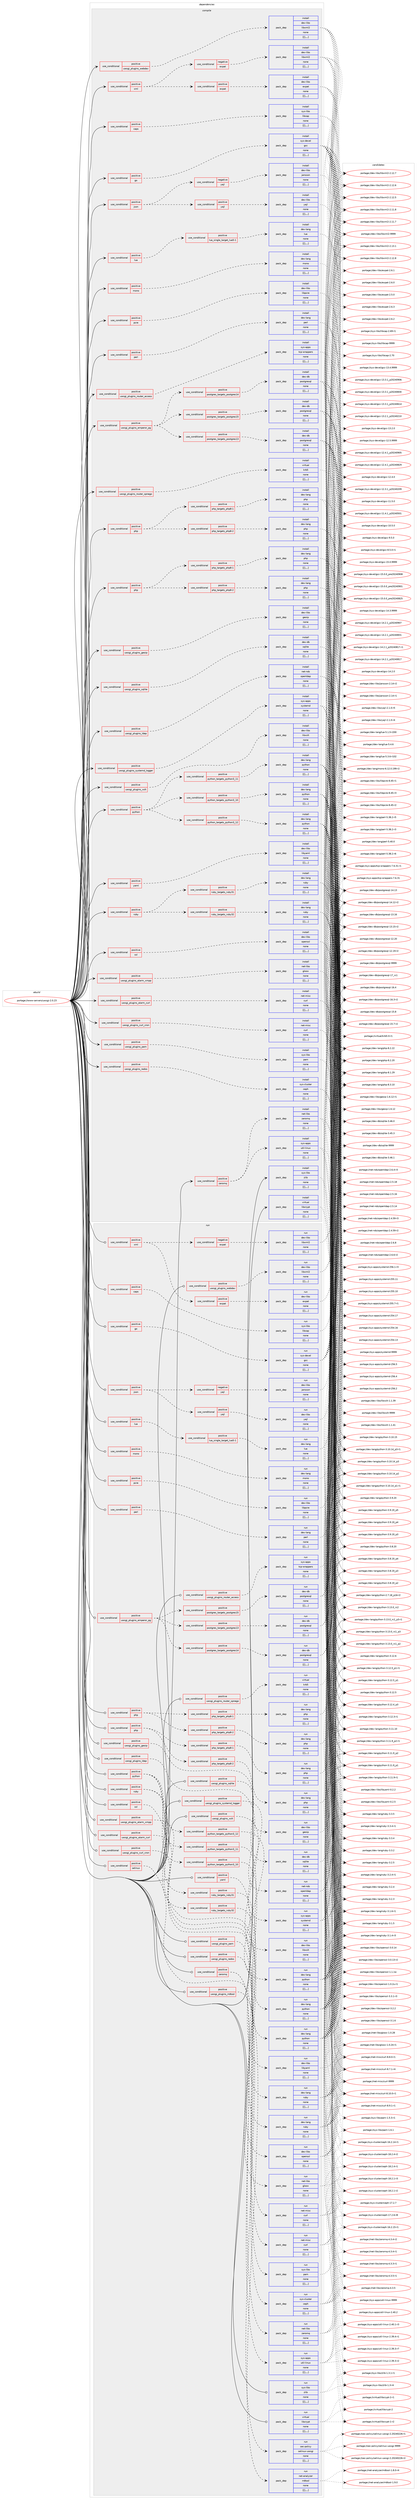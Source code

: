 digraph prolog {

# *************
# Graph options
# *************

newrank=true;
concentrate=true;
compound=true;
graph [rankdir=LR,fontname=Helvetica,fontsize=10,ranksep=1.5];#, ranksep=2.5, nodesep=0.2];
edge  [arrowhead=vee];
node  [fontname=Helvetica,fontsize=10];

# **********
# The ebuild
# **********

subgraph cluster_leftcol {
color=gray;
label=<<i>ebuild</i>>;
id [label="portage://www-servers/uwsgi-2.0.23", color=red, width=4, href="../www-servers/uwsgi-2.0.23.svg"];
}

# ****************
# The dependencies
# ****************

subgraph cluster_midcol {
color=gray;
label=<<i>dependencies</i>>;
subgraph cluster_compile {
fillcolor="#eeeeee";
style=filled;
label=<<i>compile</i>>;
subgraph cond126081 {
dependency473334 [label=<<TABLE BORDER="0" CELLBORDER="1" CELLSPACING="0" CELLPADDING="4"><TR><TD ROWSPAN="3" CELLPADDING="10">use_conditional</TD></TR><TR><TD>positive</TD></TR><TR><TD>caps</TD></TR></TABLE>>, shape=none, color=red];
subgraph pack343747 {
dependency473335 [label=<<TABLE BORDER="0" CELLBORDER="1" CELLSPACING="0" CELLPADDING="4" WIDTH="220"><TR><TD ROWSPAN="6" CELLPADDING="30">pack_dep</TD></TR><TR><TD WIDTH="110">install</TD></TR><TR><TD>sys-libs</TD></TR><TR><TD>libcap</TD></TR><TR><TD>none</TD></TR><TR><TD>[[],,,,]</TD></TR></TABLE>>, shape=none, color=blue];
}
dependency473334:e -> dependency473335:w [weight=20,style="dashed",arrowhead="vee"];
}
id:e -> dependency473334:w [weight=20,style="solid",arrowhead="vee"];
subgraph cond126082 {
dependency473336 [label=<<TABLE BORDER="0" CELLBORDER="1" CELLSPACING="0" CELLPADDING="4"><TR><TD ROWSPAN="3" CELLPADDING="10">use_conditional</TD></TR><TR><TD>positive</TD></TR><TR><TD>go</TD></TR></TABLE>>, shape=none, color=red];
subgraph pack343748 {
dependency473337 [label=<<TABLE BORDER="0" CELLBORDER="1" CELLSPACING="0" CELLPADDING="4" WIDTH="220"><TR><TD ROWSPAN="6" CELLPADDING="30">pack_dep</TD></TR><TR><TD WIDTH="110">install</TD></TR><TR><TD>sys-devel</TD></TR><TR><TD>gcc</TD></TR><TR><TD>none</TD></TR><TR><TD>[[],,,,]</TD></TR></TABLE>>, shape=none, color=blue];
}
dependency473336:e -> dependency473337:w [weight=20,style="dashed",arrowhead="vee"];
}
id:e -> dependency473336:w [weight=20,style="solid",arrowhead="vee"];
subgraph cond126083 {
dependency473338 [label=<<TABLE BORDER="0" CELLBORDER="1" CELLSPACING="0" CELLPADDING="4"><TR><TD ROWSPAN="3" CELLPADDING="10">use_conditional</TD></TR><TR><TD>positive</TD></TR><TR><TD>json</TD></TR></TABLE>>, shape=none, color=red];
subgraph cond126084 {
dependency473339 [label=<<TABLE BORDER="0" CELLBORDER="1" CELLSPACING="0" CELLPADDING="4"><TR><TD ROWSPAN="3" CELLPADDING="10">use_conditional</TD></TR><TR><TD>negative</TD></TR><TR><TD>yajl</TD></TR></TABLE>>, shape=none, color=red];
subgraph pack343749 {
dependency473340 [label=<<TABLE BORDER="0" CELLBORDER="1" CELLSPACING="0" CELLPADDING="4" WIDTH="220"><TR><TD ROWSPAN="6" CELLPADDING="30">pack_dep</TD></TR><TR><TD WIDTH="110">install</TD></TR><TR><TD>dev-libs</TD></TR><TR><TD>jansson</TD></TR><TR><TD>none</TD></TR><TR><TD>[[],,,,]</TD></TR></TABLE>>, shape=none, color=blue];
}
dependency473339:e -> dependency473340:w [weight=20,style="dashed",arrowhead="vee"];
}
dependency473338:e -> dependency473339:w [weight=20,style="dashed",arrowhead="vee"];
subgraph cond126085 {
dependency473341 [label=<<TABLE BORDER="0" CELLBORDER="1" CELLSPACING="0" CELLPADDING="4"><TR><TD ROWSPAN="3" CELLPADDING="10">use_conditional</TD></TR><TR><TD>positive</TD></TR><TR><TD>yajl</TD></TR></TABLE>>, shape=none, color=red];
subgraph pack343750 {
dependency473342 [label=<<TABLE BORDER="0" CELLBORDER="1" CELLSPACING="0" CELLPADDING="4" WIDTH="220"><TR><TD ROWSPAN="6" CELLPADDING="30">pack_dep</TD></TR><TR><TD WIDTH="110">install</TD></TR><TR><TD>dev-libs</TD></TR><TR><TD>yajl</TD></TR><TR><TD>none</TD></TR><TR><TD>[[],,,,]</TD></TR></TABLE>>, shape=none, color=blue];
}
dependency473341:e -> dependency473342:w [weight=20,style="dashed",arrowhead="vee"];
}
dependency473338:e -> dependency473341:w [weight=20,style="dashed",arrowhead="vee"];
}
id:e -> dependency473338:w [weight=20,style="solid",arrowhead="vee"];
subgraph cond126086 {
dependency473343 [label=<<TABLE BORDER="0" CELLBORDER="1" CELLSPACING="0" CELLPADDING="4"><TR><TD ROWSPAN="3" CELLPADDING="10">use_conditional</TD></TR><TR><TD>positive</TD></TR><TR><TD>lua</TD></TR></TABLE>>, shape=none, color=red];
subgraph cond126087 {
dependency473344 [label=<<TABLE BORDER="0" CELLBORDER="1" CELLSPACING="0" CELLPADDING="4"><TR><TD ROWSPAN="3" CELLPADDING="10">use_conditional</TD></TR><TR><TD>positive</TD></TR><TR><TD>lua_single_target_lua5-1</TD></TR></TABLE>>, shape=none, color=red];
subgraph pack343751 {
dependency473345 [label=<<TABLE BORDER="0" CELLBORDER="1" CELLSPACING="0" CELLPADDING="4" WIDTH="220"><TR><TD ROWSPAN="6" CELLPADDING="30">pack_dep</TD></TR><TR><TD WIDTH="110">install</TD></TR><TR><TD>dev-lang</TD></TR><TR><TD>lua</TD></TR><TR><TD>none</TD></TR><TR><TD>[[],,,,]</TD></TR></TABLE>>, shape=none, color=blue];
}
dependency473344:e -> dependency473345:w [weight=20,style="dashed",arrowhead="vee"];
}
dependency473343:e -> dependency473344:w [weight=20,style="dashed",arrowhead="vee"];
}
id:e -> dependency473343:w [weight=20,style="solid",arrowhead="vee"];
subgraph cond126088 {
dependency473346 [label=<<TABLE BORDER="0" CELLBORDER="1" CELLSPACING="0" CELLPADDING="4"><TR><TD ROWSPAN="3" CELLPADDING="10">use_conditional</TD></TR><TR><TD>positive</TD></TR><TR><TD>mono</TD></TR></TABLE>>, shape=none, color=red];
subgraph pack343752 {
dependency473347 [label=<<TABLE BORDER="0" CELLBORDER="1" CELLSPACING="0" CELLPADDING="4" WIDTH="220"><TR><TD ROWSPAN="6" CELLPADDING="30">pack_dep</TD></TR><TR><TD WIDTH="110">install</TD></TR><TR><TD>dev-lang</TD></TR><TR><TD>mono</TD></TR><TR><TD>none</TD></TR><TR><TD>[[],,,,]</TD></TR></TABLE>>, shape=none, color=blue];
}
dependency473346:e -> dependency473347:w [weight=20,style="dashed",arrowhead="vee"];
}
id:e -> dependency473346:w [weight=20,style="solid",arrowhead="vee"];
subgraph cond126089 {
dependency473348 [label=<<TABLE BORDER="0" CELLBORDER="1" CELLSPACING="0" CELLPADDING="4"><TR><TD ROWSPAN="3" CELLPADDING="10">use_conditional</TD></TR><TR><TD>positive</TD></TR><TR><TD>pcre</TD></TR></TABLE>>, shape=none, color=red];
subgraph pack343753 {
dependency473349 [label=<<TABLE BORDER="0" CELLBORDER="1" CELLSPACING="0" CELLPADDING="4" WIDTH="220"><TR><TD ROWSPAN="6" CELLPADDING="30">pack_dep</TD></TR><TR><TD WIDTH="110">install</TD></TR><TR><TD>dev-libs</TD></TR><TR><TD>libpcre</TD></TR><TR><TD>none</TD></TR><TR><TD>[[],,,,]</TD></TR></TABLE>>, shape=none, color=blue];
}
dependency473348:e -> dependency473349:w [weight=20,style="dashed",arrowhead="vee"];
}
id:e -> dependency473348:w [weight=20,style="solid",arrowhead="vee"];
subgraph cond126090 {
dependency473350 [label=<<TABLE BORDER="0" CELLBORDER="1" CELLSPACING="0" CELLPADDING="4"><TR><TD ROWSPAN="3" CELLPADDING="10">use_conditional</TD></TR><TR><TD>positive</TD></TR><TR><TD>perl</TD></TR></TABLE>>, shape=none, color=red];
subgraph pack343754 {
dependency473351 [label=<<TABLE BORDER="0" CELLBORDER="1" CELLSPACING="0" CELLPADDING="4" WIDTH="220"><TR><TD ROWSPAN="6" CELLPADDING="30">pack_dep</TD></TR><TR><TD WIDTH="110">install</TD></TR><TR><TD>dev-lang</TD></TR><TR><TD>perl</TD></TR><TR><TD>none</TD></TR><TR><TD>[[],,,,]</TD></TR></TABLE>>, shape=none, color=blue];
}
dependency473350:e -> dependency473351:w [weight=20,style="dashed",arrowhead="vee"];
}
id:e -> dependency473350:w [weight=20,style="solid",arrowhead="vee"];
subgraph cond126091 {
dependency473352 [label=<<TABLE BORDER="0" CELLBORDER="1" CELLSPACING="0" CELLPADDING="4"><TR><TD ROWSPAN="3" CELLPADDING="10">use_conditional</TD></TR><TR><TD>positive</TD></TR><TR><TD>php</TD></TR></TABLE>>, shape=none, color=red];
subgraph cond126092 {
dependency473353 [label=<<TABLE BORDER="0" CELLBORDER="1" CELLSPACING="0" CELLPADDING="4"><TR><TD ROWSPAN="3" CELLPADDING="10">use_conditional</TD></TR><TR><TD>positive</TD></TR><TR><TD>php_targets_php8-1</TD></TR></TABLE>>, shape=none, color=red];
subgraph pack343755 {
dependency473354 [label=<<TABLE BORDER="0" CELLBORDER="1" CELLSPACING="0" CELLPADDING="4" WIDTH="220"><TR><TD ROWSPAN="6" CELLPADDING="30">pack_dep</TD></TR><TR><TD WIDTH="110">install</TD></TR><TR><TD>dev-lang</TD></TR><TR><TD>php</TD></TR><TR><TD>none</TD></TR><TR><TD>[[],,,,]</TD></TR></TABLE>>, shape=none, color=blue];
}
dependency473353:e -> dependency473354:w [weight=20,style="dashed",arrowhead="vee"];
}
dependency473352:e -> dependency473353:w [weight=20,style="dashed",arrowhead="vee"];
subgraph cond126093 {
dependency473355 [label=<<TABLE BORDER="0" CELLBORDER="1" CELLSPACING="0" CELLPADDING="4"><TR><TD ROWSPAN="3" CELLPADDING="10">use_conditional</TD></TR><TR><TD>positive</TD></TR><TR><TD>php_targets_php8-2</TD></TR></TABLE>>, shape=none, color=red];
subgraph pack343756 {
dependency473356 [label=<<TABLE BORDER="0" CELLBORDER="1" CELLSPACING="0" CELLPADDING="4" WIDTH="220"><TR><TD ROWSPAN="6" CELLPADDING="30">pack_dep</TD></TR><TR><TD WIDTH="110">install</TD></TR><TR><TD>dev-lang</TD></TR><TR><TD>php</TD></TR><TR><TD>none</TD></TR><TR><TD>[[],,,,]</TD></TR></TABLE>>, shape=none, color=blue];
}
dependency473355:e -> dependency473356:w [weight=20,style="dashed",arrowhead="vee"];
}
dependency473352:e -> dependency473355:w [weight=20,style="dashed",arrowhead="vee"];
}
id:e -> dependency473352:w [weight=20,style="solid",arrowhead="vee"];
subgraph cond126094 {
dependency473357 [label=<<TABLE BORDER="0" CELLBORDER="1" CELLSPACING="0" CELLPADDING="4"><TR><TD ROWSPAN="3" CELLPADDING="10">use_conditional</TD></TR><TR><TD>positive</TD></TR><TR><TD>php</TD></TR></TABLE>>, shape=none, color=red];
subgraph cond126095 {
dependency473358 [label=<<TABLE BORDER="0" CELLBORDER="1" CELLSPACING="0" CELLPADDING="4"><TR><TD ROWSPAN="3" CELLPADDING="10">use_conditional</TD></TR><TR><TD>positive</TD></TR><TR><TD>php_targets_php8-1</TD></TR></TABLE>>, shape=none, color=red];
subgraph pack343757 {
dependency473359 [label=<<TABLE BORDER="0" CELLBORDER="1" CELLSPACING="0" CELLPADDING="4" WIDTH="220"><TR><TD ROWSPAN="6" CELLPADDING="30">pack_dep</TD></TR><TR><TD WIDTH="110">install</TD></TR><TR><TD>dev-lang</TD></TR><TR><TD>php</TD></TR><TR><TD>none</TD></TR><TR><TD>[[],,,,]</TD></TR></TABLE>>, shape=none, color=blue];
}
dependency473358:e -> dependency473359:w [weight=20,style="dashed",arrowhead="vee"];
}
dependency473357:e -> dependency473358:w [weight=20,style="dashed",arrowhead="vee"];
subgraph cond126096 {
dependency473360 [label=<<TABLE BORDER="0" CELLBORDER="1" CELLSPACING="0" CELLPADDING="4"><TR><TD ROWSPAN="3" CELLPADDING="10">use_conditional</TD></TR><TR><TD>positive</TD></TR><TR><TD>php_targets_php8-2</TD></TR></TABLE>>, shape=none, color=red];
subgraph pack343758 {
dependency473361 [label=<<TABLE BORDER="0" CELLBORDER="1" CELLSPACING="0" CELLPADDING="4" WIDTH="220"><TR><TD ROWSPAN="6" CELLPADDING="30">pack_dep</TD></TR><TR><TD WIDTH="110">install</TD></TR><TR><TD>dev-lang</TD></TR><TR><TD>php</TD></TR><TR><TD>none</TD></TR><TR><TD>[[],,,,]</TD></TR></TABLE>>, shape=none, color=blue];
}
dependency473360:e -> dependency473361:w [weight=20,style="dashed",arrowhead="vee"];
}
dependency473357:e -> dependency473360:w [weight=20,style="dashed",arrowhead="vee"];
}
id:e -> dependency473357:w [weight=20,style="solid",arrowhead="vee"];
subgraph cond126097 {
dependency473362 [label=<<TABLE BORDER="0" CELLBORDER="1" CELLSPACING="0" CELLPADDING="4"><TR><TD ROWSPAN="3" CELLPADDING="10">use_conditional</TD></TR><TR><TD>positive</TD></TR><TR><TD>python</TD></TR></TABLE>>, shape=none, color=red];
subgraph cond126098 {
dependency473363 [label=<<TABLE BORDER="0" CELLBORDER="1" CELLSPACING="0" CELLPADDING="4"><TR><TD ROWSPAN="3" CELLPADDING="10">use_conditional</TD></TR><TR><TD>positive</TD></TR><TR><TD>python_targets_python3_10</TD></TR></TABLE>>, shape=none, color=red];
subgraph pack343759 {
dependency473364 [label=<<TABLE BORDER="0" CELLBORDER="1" CELLSPACING="0" CELLPADDING="4" WIDTH="220"><TR><TD ROWSPAN="6" CELLPADDING="30">pack_dep</TD></TR><TR><TD WIDTH="110">install</TD></TR><TR><TD>dev-lang</TD></TR><TR><TD>python</TD></TR><TR><TD>none</TD></TR><TR><TD>[[],,,,]</TD></TR></TABLE>>, shape=none, color=blue];
}
dependency473363:e -> dependency473364:w [weight=20,style="dashed",arrowhead="vee"];
}
dependency473362:e -> dependency473363:w [weight=20,style="dashed",arrowhead="vee"];
subgraph cond126099 {
dependency473365 [label=<<TABLE BORDER="0" CELLBORDER="1" CELLSPACING="0" CELLPADDING="4"><TR><TD ROWSPAN="3" CELLPADDING="10">use_conditional</TD></TR><TR><TD>positive</TD></TR><TR><TD>python_targets_python3_11</TD></TR></TABLE>>, shape=none, color=red];
subgraph pack343760 {
dependency473366 [label=<<TABLE BORDER="0" CELLBORDER="1" CELLSPACING="0" CELLPADDING="4" WIDTH="220"><TR><TD ROWSPAN="6" CELLPADDING="30">pack_dep</TD></TR><TR><TD WIDTH="110">install</TD></TR><TR><TD>dev-lang</TD></TR><TR><TD>python</TD></TR><TR><TD>none</TD></TR><TR><TD>[[],,,,]</TD></TR></TABLE>>, shape=none, color=blue];
}
dependency473365:e -> dependency473366:w [weight=20,style="dashed",arrowhead="vee"];
}
dependency473362:e -> dependency473365:w [weight=20,style="dashed",arrowhead="vee"];
subgraph cond126100 {
dependency473367 [label=<<TABLE BORDER="0" CELLBORDER="1" CELLSPACING="0" CELLPADDING="4"><TR><TD ROWSPAN="3" CELLPADDING="10">use_conditional</TD></TR><TR><TD>positive</TD></TR><TR><TD>python_targets_python3_12</TD></TR></TABLE>>, shape=none, color=red];
subgraph pack343761 {
dependency473368 [label=<<TABLE BORDER="0" CELLBORDER="1" CELLSPACING="0" CELLPADDING="4" WIDTH="220"><TR><TD ROWSPAN="6" CELLPADDING="30">pack_dep</TD></TR><TR><TD WIDTH="110">install</TD></TR><TR><TD>dev-lang</TD></TR><TR><TD>python</TD></TR><TR><TD>none</TD></TR><TR><TD>[[],,,,]</TD></TR></TABLE>>, shape=none, color=blue];
}
dependency473367:e -> dependency473368:w [weight=20,style="dashed",arrowhead="vee"];
}
dependency473362:e -> dependency473367:w [weight=20,style="dashed",arrowhead="vee"];
}
id:e -> dependency473362:w [weight=20,style="solid",arrowhead="vee"];
subgraph cond126101 {
dependency473369 [label=<<TABLE BORDER="0" CELLBORDER="1" CELLSPACING="0" CELLPADDING="4"><TR><TD ROWSPAN="3" CELLPADDING="10">use_conditional</TD></TR><TR><TD>positive</TD></TR><TR><TD>ruby</TD></TR></TABLE>>, shape=none, color=red];
subgraph cond126102 {
dependency473370 [label=<<TABLE BORDER="0" CELLBORDER="1" CELLSPACING="0" CELLPADDING="4"><TR><TD ROWSPAN="3" CELLPADDING="10">use_conditional</TD></TR><TR><TD>positive</TD></TR><TR><TD>ruby_targets_ruby31</TD></TR></TABLE>>, shape=none, color=red];
subgraph pack343762 {
dependency473371 [label=<<TABLE BORDER="0" CELLBORDER="1" CELLSPACING="0" CELLPADDING="4" WIDTH="220"><TR><TD ROWSPAN="6" CELLPADDING="30">pack_dep</TD></TR><TR><TD WIDTH="110">install</TD></TR><TR><TD>dev-lang</TD></TR><TR><TD>ruby</TD></TR><TR><TD>none</TD></TR><TR><TD>[[],,,,]</TD></TR></TABLE>>, shape=none, color=blue];
}
dependency473370:e -> dependency473371:w [weight=20,style="dashed",arrowhead="vee"];
}
dependency473369:e -> dependency473370:w [weight=20,style="dashed",arrowhead="vee"];
subgraph cond126103 {
dependency473372 [label=<<TABLE BORDER="0" CELLBORDER="1" CELLSPACING="0" CELLPADDING="4"><TR><TD ROWSPAN="3" CELLPADDING="10">use_conditional</TD></TR><TR><TD>positive</TD></TR><TR><TD>ruby_targets_ruby32</TD></TR></TABLE>>, shape=none, color=red];
subgraph pack343763 {
dependency473373 [label=<<TABLE BORDER="0" CELLBORDER="1" CELLSPACING="0" CELLPADDING="4" WIDTH="220"><TR><TD ROWSPAN="6" CELLPADDING="30">pack_dep</TD></TR><TR><TD WIDTH="110">install</TD></TR><TR><TD>dev-lang</TD></TR><TR><TD>ruby</TD></TR><TR><TD>none</TD></TR><TR><TD>[[],,,,]</TD></TR></TABLE>>, shape=none, color=blue];
}
dependency473372:e -> dependency473373:w [weight=20,style="dashed",arrowhead="vee"];
}
dependency473369:e -> dependency473372:w [weight=20,style="dashed",arrowhead="vee"];
}
id:e -> dependency473369:w [weight=20,style="solid",arrowhead="vee"];
subgraph cond126104 {
dependency473374 [label=<<TABLE BORDER="0" CELLBORDER="1" CELLSPACING="0" CELLPADDING="4"><TR><TD ROWSPAN="3" CELLPADDING="10">use_conditional</TD></TR><TR><TD>positive</TD></TR><TR><TD>ssl</TD></TR></TABLE>>, shape=none, color=red];
subgraph pack343764 {
dependency473375 [label=<<TABLE BORDER="0" CELLBORDER="1" CELLSPACING="0" CELLPADDING="4" WIDTH="220"><TR><TD ROWSPAN="6" CELLPADDING="30">pack_dep</TD></TR><TR><TD WIDTH="110">install</TD></TR><TR><TD>dev-libs</TD></TR><TR><TD>openssl</TD></TR><TR><TD>none</TD></TR><TR><TD>[[],,,,]</TD></TR></TABLE>>, shape=none, color=blue];
}
dependency473374:e -> dependency473375:w [weight=20,style="dashed",arrowhead="vee"];
}
id:e -> dependency473374:w [weight=20,style="solid",arrowhead="vee"];
subgraph cond126105 {
dependency473376 [label=<<TABLE BORDER="0" CELLBORDER="1" CELLSPACING="0" CELLPADDING="4"><TR><TD ROWSPAN="3" CELLPADDING="10">use_conditional</TD></TR><TR><TD>positive</TD></TR><TR><TD>uwsgi_plugins_alarm_curl</TD></TR></TABLE>>, shape=none, color=red];
subgraph pack343765 {
dependency473377 [label=<<TABLE BORDER="0" CELLBORDER="1" CELLSPACING="0" CELLPADDING="4" WIDTH="220"><TR><TD ROWSPAN="6" CELLPADDING="30">pack_dep</TD></TR><TR><TD WIDTH="110">install</TD></TR><TR><TD>net-misc</TD></TR><TR><TD>curl</TD></TR><TR><TD>none</TD></TR><TR><TD>[[],,,,]</TD></TR></TABLE>>, shape=none, color=blue];
}
dependency473376:e -> dependency473377:w [weight=20,style="dashed",arrowhead="vee"];
}
id:e -> dependency473376:w [weight=20,style="solid",arrowhead="vee"];
subgraph cond126106 {
dependency473378 [label=<<TABLE BORDER="0" CELLBORDER="1" CELLSPACING="0" CELLPADDING="4"><TR><TD ROWSPAN="3" CELLPADDING="10">use_conditional</TD></TR><TR><TD>positive</TD></TR><TR><TD>uwsgi_plugins_alarm_xmpp</TD></TR></TABLE>>, shape=none, color=red];
subgraph pack343766 {
dependency473379 [label=<<TABLE BORDER="0" CELLBORDER="1" CELLSPACING="0" CELLPADDING="4" WIDTH="220"><TR><TD ROWSPAN="6" CELLPADDING="30">pack_dep</TD></TR><TR><TD WIDTH="110">install</TD></TR><TR><TD>net-libs</TD></TR><TR><TD>gloox</TD></TR><TR><TD>none</TD></TR><TR><TD>[[],,,,]</TD></TR></TABLE>>, shape=none, color=blue];
}
dependency473378:e -> dependency473379:w [weight=20,style="dashed",arrowhead="vee"];
}
id:e -> dependency473378:w [weight=20,style="solid",arrowhead="vee"];
subgraph cond126107 {
dependency473380 [label=<<TABLE BORDER="0" CELLBORDER="1" CELLSPACING="0" CELLPADDING="4"><TR><TD ROWSPAN="3" CELLPADDING="10">use_conditional</TD></TR><TR><TD>positive</TD></TR><TR><TD>uwsgi_plugins_curl_cron</TD></TR></TABLE>>, shape=none, color=red];
subgraph pack343767 {
dependency473381 [label=<<TABLE BORDER="0" CELLBORDER="1" CELLSPACING="0" CELLPADDING="4" WIDTH="220"><TR><TD ROWSPAN="6" CELLPADDING="30">pack_dep</TD></TR><TR><TD WIDTH="110">install</TD></TR><TR><TD>net-misc</TD></TR><TR><TD>curl</TD></TR><TR><TD>none</TD></TR><TR><TD>[[],,,,]</TD></TR></TABLE>>, shape=none, color=blue];
}
dependency473380:e -> dependency473381:w [weight=20,style="dashed",arrowhead="vee"];
}
id:e -> dependency473380:w [weight=20,style="solid",arrowhead="vee"];
subgraph cond126108 {
dependency473382 [label=<<TABLE BORDER="0" CELLBORDER="1" CELLSPACING="0" CELLPADDING="4"><TR><TD ROWSPAN="3" CELLPADDING="10">use_conditional</TD></TR><TR><TD>positive</TD></TR><TR><TD>uwsgi_plugins_emperor_pg</TD></TR></TABLE>>, shape=none, color=red];
subgraph cond126109 {
dependency473383 [label=<<TABLE BORDER="0" CELLBORDER="1" CELLSPACING="0" CELLPADDING="4"><TR><TD ROWSPAN="3" CELLPADDING="10">use_conditional</TD></TR><TR><TD>positive</TD></TR><TR><TD>postgres_targets_postgres15</TD></TR></TABLE>>, shape=none, color=red];
subgraph pack343768 {
dependency473384 [label=<<TABLE BORDER="0" CELLBORDER="1" CELLSPACING="0" CELLPADDING="4" WIDTH="220"><TR><TD ROWSPAN="6" CELLPADDING="30">pack_dep</TD></TR><TR><TD WIDTH="110">install</TD></TR><TR><TD>dev-db</TD></TR><TR><TD>postgresql</TD></TR><TR><TD>none</TD></TR><TR><TD>[[],,,,]</TD></TR></TABLE>>, shape=none, color=blue];
}
dependency473383:e -> dependency473384:w [weight=20,style="dashed",arrowhead="vee"];
}
dependency473382:e -> dependency473383:w [weight=20,style="dashed",arrowhead="vee"];
subgraph cond126110 {
dependency473385 [label=<<TABLE BORDER="0" CELLBORDER="1" CELLSPACING="0" CELLPADDING="4"><TR><TD ROWSPAN="3" CELLPADDING="10">use_conditional</TD></TR><TR><TD>positive</TD></TR><TR><TD>postgres_targets_postgres14</TD></TR></TABLE>>, shape=none, color=red];
subgraph pack343769 {
dependency473386 [label=<<TABLE BORDER="0" CELLBORDER="1" CELLSPACING="0" CELLPADDING="4" WIDTH="220"><TR><TD ROWSPAN="6" CELLPADDING="30">pack_dep</TD></TR><TR><TD WIDTH="110">install</TD></TR><TR><TD>dev-db</TD></TR><TR><TD>postgresql</TD></TR><TR><TD>none</TD></TR><TR><TD>[[],,,,]</TD></TR></TABLE>>, shape=none, color=blue];
}
dependency473385:e -> dependency473386:w [weight=20,style="dashed",arrowhead="vee"];
}
dependency473382:e -> dependency473385:w [weight=20,style="dashed",arrowhead="vee"];
subgraph cond126111 {
dependency473387 [label=<<TABLE BORDER="0" CELLBORDER="1" CELLSPACING="0" CELLPADDING="4"><TR><TD ROWSPAN="3" CELLPADDING="10">use_conditional</TD></TR><TR><TD>positive</TD></TR><TR><TD>postgres_targets_postgres13</TD></TR></TABLE>>, shape=none, color=red];
subgraph pack343770 {
dependency473388 [label=<<TABLE BORDER="0" CELLBORDER="1" CELLSPACING="0" CELLPADDING="4" WIDTH="220"><TR><TD ROWSPAN="6" CELLPADDING="30">pack_dep</TD></TR><TR><TD WIDTH="110">install</TD></TR><TR><TD>dev-db</TD></TR><TR><TD>postgresql</TD></TR><TR><TD>none</TD></TR><TR><TD>[[],,,,]</TD></TR></TABLE>>, shape=none, color=blue];
}
dependency473387:e -> dependency473388:w [weight=20,style="dashed",arrowhead="vee"];
}
dependency473382:e -> dependency473387:w [weight=20,style="dashed",arrowhead="vee"];
}
id:e -> dependency473382:w [weight=20,style="solid",arrowhead="vee"];
subgraph cond126112 {
dependency473389 [label=<<TABLE BORDER="0" CELLBORDER="1" CELLSPACING="0" CELLPADDING="4"><TR><TD ROWSPAN="3" CELLPADDING="10">use_conditional</TD></TR><TR><TD>positive</TD></TR><TR><TD>uwsgi_plugins_geoip</TD></TR></TABLE>>, shape=none, color=red];
subgraph pack343771 {
dependency473390 [label=<<TABLE BORDER="0" CELLBORDER="1" CELLSPACING="0" CELLPADDING="4" WIDTH="220"><TR><TD ROWSPAN="6" CELLPADDING="30">pack_dep</TD></TR><TR><TD WIDTH="110">install</TD></TR><TR><TD>dev-libs</TD></TR><TR><TD>geoip</TD></TR><TR><TD>none</TD></TR><TR><TD>[[],,,,]</TD></TR></TABLE>>, shape=none, color=blue];
}
dependency473389:e -> dependency473390:w [weight=20,style="dashed",arrowhead="vee"];
}
id:e -> dependency473389:w [weight=20,style="solid",arrowhead="vee"];
subgraph cond126113 {
dependency473391 [label=<<TABLE BORDER="0" CELLBORDER="1" CELLSPACING="0" CELLPADDING="4"><TR><TD ROWSPAN="3" CELLPADDING="10">use_conditional</TD></TR><TR><TD>positive</TD></TR><TR><TD>uwsgi_plugins_ldap</TD></TR></TABLE>>, shape=none, color=red];
subgraph pack343772 {
dependency473392 [label=<<TABLE BORDER="0" CELLBORDER="1" CELLSPACING="0" CELLPADDING="4" WIDTH="220"><TR><TD ROWSPAN="6" CELLPADDING="30">pack_dep</TD></TR><TR><TD WIDTH="110">install</TD></TR><TR><TD>net-nds</TD></TR><TR><TD>openldap</TD></TR><TR><TD>none</TD></TR><TR><TD>[[],,,,]</TD></TR></TABLE>>, shape=none, color=blue];
}
dependency473391:e -> dependency473392:w [weight=20,style="dashed",arrowhead="vee"];
}
id:e -> dependency473391:w [weight=20,style="solid",arrowhead="vee"];
subgraph cond126114 {
dependency473393 [label=<<TABLE BORDER="0" CELLBORDER="1" CELLSPACING="0" CELLPADDING="4"><TR><TD ROWSPAN="3" CELLPADDING="10">use_conditional</TD></TR><TR><TD>positive</TD></TR><TR><TD>uwsgi_plugins_pam</TD></TR></TABLE>>, shape=none, color=red];
subgraph pack343773 {
dependency473394 [label=<<TABLE BORDER="0" CELLBORDER="1" CELLSPACING="0" CELLPADDING="4" WIDTH="220"><TR><TD ROWSPAN="6" CELLPADDING="30">pack_dep</TD></TR><TR><TD WIDTH="110">install</TD></TR><TR><TD>sys-libs</TD></TR><TR><TD>pam</TD></TR><TR><TD>none</TD></TR><TR><TD>[[],,,,]</TD></TR></TABLE>>, shape=none, color=blue];
}
dependency473393:e -> dependency473394:w [weight=20,style="dashed",arrowhead="vee"];
}
id:e -> dependency473393:w [weight=20,style="solid",arrowhead="vee"];
subgraph cond126115 {
dependency473395 [label=<<TABLE BORDER="0" CELLBORDER="1" CELLSPACING="0" CELLPADDING="4"><TR><TD ROWSPAN="3" CELLPADDING="10">use_conditional</TD></TR><TR><TD>positive</TD></TR><TR><TD>uwsgi_plugins_rados</TD></TR></TABLE>>, shape=none, color=red];
subgraph pack343774 {
dependency473396 [label=<<TABLE BORDER="0" CELLBORDER="1" CELLSPACING="0" CELLPADDING="4" WIDTH="220"><TR><TD ROWSPAN="6" CELLPADDING="30">pack_dep</TD></TR><TR><TD WIDTH="110">install</TD></TR><TR><TD>sys-cluster</TD></TR><TR><TD>ceph</TD></TR><TR><TD>none</TD></TR><TR><TD>[[],,,,]</TD></TR></TABLE>>, shape=none, color=blue];
}
dependency473395:e -> dependency473396:w [weight=20,style="dashed",arrowhead="vee"];
}
id:e -> dependency473395:w [weight=20,style="solid",arrowhead="vee"];
subgraph cond126116 {
dependency473397 [label=<<TABLE BORDER="0" CELLBORDER="1" CELLSPACING="0" CELLPADDING="4"><TR><TD ROWSPAN="3" CELLPADDING="10">use_conditional</TD></TR><TR><TD>positive</TD></TR><TR><TD>uwsgi_plugins_router_access</TD></TR></TABLE>>, shape=none, color=red];
subgraph pack343775 {
dependency473398 [label=<<TABLE BORDER="0" CELLBORDER="1" CELLSPACING="0" CELLPADDING="4" WIDTH="220"><TR><TD ROWSPAN="6" CELLPADDING="30">pack_dep</TD></TR><TR><TD WIDTH="110">install</TD></TR><TR><TD>sys-apps</TD></TR><TR><TD>tcp-wrappers</TD></TR><TR><TD>none</TD></TR><TR><TD>[[],,,,]</TD></TR></TABLE>>, shape=none, color=blue];
}
dependency473397:e -> dependency473398:w [weight=20,style="dashed",arrowhead="vee"];
}
id:e -> dependency473397:w [weight=20,style="solid",arrowhead="vee"];
subgraph cond126117 {
dependency473399 [label=<<TABLE BORDER="0" CELLBORDER="1" CELLSPACING="0" CELLPADDING="4"><TR><TD ROWSPAN="3" CELLPADDING="10">use_conditional</TD></TR><TR><TD>positive</TD></TR><TR><TD>uwsgi_plugins_router_spnego</TD></TR></TABLE>>, shape=none, color=red];
subgraph pack343776 {
dependency473400 [label=<<TABLE BORDER="0" CELLBORDER="1" CELLSPACING="0" CELLPADDING="4" WIDTH="220"><TR><TD ROWSPAN="6" CELLPADDING="30">pack_dep</TD></TR><TR><TD WIDTH="110">install</TD></TR><TR><TD>virtual</TD></TR><TR><TD>krb5</TD></TR><TR><TD>none</TD></TR><TR><TD>[[],,,,]</TD></TR></TABLE>>, shape=none, color=blue];
}
dependency473399:e -> dependency473400:w [weight=20,style="dashed",arrowhead="vee"];
}
id:e -> dependency473399:w [weight=20,style="solid",arrowhead="vee"];
subgraph cond126118 {
dependency473401 [label=<<TABLE BORDER="0" CELLBORDER="1" CELLSPACING="0" CELLPADDING="4"><TR><TD ROWSPAN="3" CELLPADDING="10">use_conditional</TD></TR><TR><TD>positive</TD></TR><TR><TD>uwsgi_plugins_sqlite</TD></TR></TABLE>>, shape=none, color=red];
subgraph pack343777 {
dependency473402 [label=<<TABLE BORDER="0" CELLBORDER="1" CELLSPACING="0" CELLPADDING="4" WIDTH="220"><TR><TD ROWSPAN="6" CELLPADDING="30">pack_dep</TD></TR><TR><TD WIDTH="110">install</TD></TR><TR><TD>dev-db</TD></TR><TR><TD>sqlite</TD></TR><TR><TD>none</TD></TR><TR><TD>[[],,,,]</TD></TR></TABLE>>, shape=none, color=blue];
}
dependency473401:e -> dependency473402:w [weight=20,style="dashed",arrowhead="vee"];
}
id:e -> dependency473401:w [weight=20,style="solid",arrowhead="vee"];
subgraph cond126119 {
dependency473403 [label=<<TABLE BORDER="0" CELLBORDER="1" CELLSPACING="0" CELLPADDING="4"><TR><TD ROWSPAN="3" CELLPADDING="10">use_conditional</TD></TR><TR><TD>positive</TD></TR><TR><TD>uwsgi_plugins_systemd_logger</TD></TR></TABLE>>, shape=none, color=red];
subgraph pack343778 {
dependency473404 [label=<<TABLE BORDER="0" CELLBORDER="1" CELLSPACING="0" CELLPADDING="4" WIDTH="220"><TR><TD ROWSPAN="6" CELLPADDING="30">pack_dep</TD></TR><TR><TD WIDTH="110">install</TD></TR><TR><TD>sys-apps</TD></TR><TR><TD>systemd</TD></TR><TR><TD>none</TD></TR><TR><TD>[[],,,,]</TD></TR></TABLE>>, shape=none, color=blue];
}
dependency473403:e -> dependency473404:w [weight=20,style="dashed",arrowhead="vee"];
}
id:e -> dependency473403:w [weight=20,style="solid",arrowhead="vee"];
subgraph cond126120 {
dependency473405 [label=<<TABLE BORDER="0" CELLBORDER="1" CELLSPACING="0" CELLPADDING="4"><TR><TD ROWSPAN="3" CELLPADDING="10">use_conditional</TD></TR><TR><TD>positive</TD></TR><TR><TD>uwsgi_plugins_webdav</TD></TR></TABLE>>, shape=none, color=red];
subgraph pack343779 {
dependency473406 [label=<<TABLE BORDER="0" CELLBORDER="1" CELLSPACING="0" CELLPADDING="4" WIDTH="220"><TR><TD ROWSPAN="6" CELLPADDING="30">pack_dep</TD></TR><TR><TD WIDTH="110">install</TD></TR><TR><TD>dev-libs</TD></TR><TR><TD>libxml2</TD></TR><TR><TD>none</TD></TR><TR><TD>[[],,,,]</TD></TR></TABLE>>, shape=none, color=blue];
}
dependency473405:e -> dependency473406:w [weight=20,style="dashed",arrowhead="vee"];
}
id:e -> dependency473405:w [weight=20,style="solid",arrowhead="vee"];
subgraph cond126121 {
dependency473407 [label=<<TABLE BORDER="0" CELLBORDER="1" CELLSPACING="0" CELLPADDING="4"><TR><TD ROWSPAN="3" CELLPADDING="10">use_conditional</TD></TR><TR><TD>positive</TD></TR><TR><TD>uwsgi_plugins_xslt</TD></TR></TABLE>>, shape=none, color=red];
subgraph pack343780 {
dependency473408 [label=<<TABLE BORDER="0" CELLBORDER="1" CELLSPACING="0" CELLPADDING="4" WIDTH="220"><TR><TD ROWSPAN="6" CELLPADDING="30">pack_dep</TD></TR><TR><TD WIDTH="110">install</TD></TR><TR><TD>dev-libs</TD></TR><TR><TD>libxslt</TD></TR><TR><TD>none</TD></TR><TR><TD>[[],,,,]</TD></TR></TABLE>>, shape=none, color=blue];
}
dependency473407:e -> dependency473408:w [weight=20,style="dashed",arrowhead="vee"];
}
id:e -> dependency473407:w [weight=20,style="solid",arrowhead="vee"];
subgraph cond126122 {
dependency473409 [label=<<TABLE BORDER="0" CELLBORDER="1" CELLSPACING="0" CELLPADDING="4"><TR><TD ROWSPAN="3" CELLPADDING="10">use_conditional</TD></TR><TR><TD>positive</TD></TR><TR><TD>xml</TD></TR></TABLE>>, shape=none, color=red];
subgraph cond126123 {
dependency473410 [label=<<TABLE BORDER="0" CELLBORDER="1" CELLSPACING="0" CELLPADDING="4"><TR><TD ROWSPAN="3" CELLPADDING="10">use_conditional</TD></TR><TR><TD>negative</TD></TR><TR><TD>expat</TD></TR></TABLE>>, shape=none, color=red];
subgraph pack343781 {
dependency473411 [label=<<TABLE BORDER="0" CELLBORDER="1" CELLSPACING="0" CELLPADDING="4" WIDTH="220"><TR><TD ROWSPAN="6" CELLPADDING="30">pack_dep</TD></TR><TR><TD WIDTH="110">install</TD></TR><TR><TD>dev-libs</TD></TR><TR><TD>libxml2</TD></TR><TR><TD>none</TD></TR><TR><TD>[[],,,,]</TD></TR></TABLE>>, shape=none, color=blue];
}
dependency473410:e -> dependency473411:w [weight=20,style="dashed",arrowhead="vee"];
}
dependency473409:e -> dependency473410:w [weight=20,style="dashed",arrowhead="vee"];
subgraph cond126124 {
dependency473412 [label=<<TABLE BORDER="0" CELLBORDER="1" CELLSPACING="0" CELLPADDING="4"><TR><TD ROWSPAN="3" CELLPADDING="10">use_conditional</TD></TR><TR><TD>positive</TD></TR><TR><TD>expat</TD></TR></TABLE>>, shape=none, color=red];
subgraph pack343782 {
dependency473413 [label=<<TABLE BORDER="0" CELLBORDER="1" CELLSPACING="0" CELLPADDING="4" WIDTH="220"><TR><TD ROWSPAN="6" CELLPADDING="30">pack_dep</TD></TR><TR><TD WIDTH="110">install</TD></TR><TR><TD>dev-libs</TD></TR><TR><TD>expat</TD></TR><TR><TD>none</TD></TR><TR><TD>[[],,,,]</TD></TR></TABLE>>, shape=none, color=blue];
}
dependency473412:e -> dependency473413:w [weight=20,style="dashed",arrowhead="vee"];
}
dependency473409:e -> dependency473412:w [weight=20,style="dashed",arrowhead="vee"];
}
id:e -> dependency473409:w [weight=20,style="solid",arrowhead="vee"];
subgraph cond126125 {
dependency473414 [label=<<TABLE BORDER="0" CELLBORDER="1" CELLSPACING="0" CELLPADDING="4"><TR><TD ROWSPAN="3" CELLPADDING="10">use_conditional</TD></TR><TR><TD>positive</TD></TR><TR><TD>yaml</TD></TR></TABLE>>, shape=none, color=red];
subgraph pack343783 {
dependency473415 [label=<<TABLE BORDER="0" CELLBORDER="1" CELLSPACING="0" CELLPADDING="4" WIDTH="220"><TR><TD ROWSPAN="6" CELLPADDING="30">pack_dep</TD></TR><TR><TD WIDTH="110">install</TD></TR><TR><TD>dev-libs</TD></TR><TR><TD>libyaml</TD></TR><TR><TD>none</TD></TR><TR><TD>[[],,,,]</TD></TR></TABLE>>, shape=none, color=blue];
}
dependency473414:e -> dependency473415:w [weight=20,style="dashed",arrowhead="vee"];
}
id:e -> dependency473414:w [weight=20,style="solid",arrowhead="vee"];
subgraph cond126126 {
dependency473416 [label=<<TABLE BORDER="0" CELLBORDER="1" CELLSPACING="0" CELLPADDING="4"><TR><TD ROWSPAN="3" CELLPADDING="10">use_conditional</TD></TR><TR><TD>positive</TD></TR><TR><TD>zeromq</TD></TR></TABLE>>, shape=none, color=red];
subgraph pack343784 {
dependency473417 [label=<<TABLE BORDER="0" CELLBORDER="1" CELLSPACING="0" CELLPADDING="4" WIDTH="220"><TR><TD ROWSPAN="6" CELLPADDING="30">pack_dep</TD></TR><TR><TD WIDTH="110">install</TD></TR><TR><TD>net-libs</TD></TR><TR><TD>zeromq</TD></TR><TR><TD>none</TD></TR><TR><TD>[[],,,,]</TD></TR></TABLE>>, shape=none, color=blue];
}
dependency473416:e -> dependency473417:w [weight=20,style="dashed",arrowhead="vee"];
subgraph pack343785 {
dependency473418 [label=<<TABLE BORDER="0" CELLBORDER="1" CELLSPACING="0" CELLPADDING="4" WIDTH="220"><TR><TD ROWSPAN="6" CELLPADDING="30">pack_dep</TD></TR><TR><TD WIDTH="110">install</TD></TR><TR><TD>sys-apps</TD></TR><TR><TD>util-linux</TD></TR><TR><TD>none</TD></TR><TR><TD>[[],,,,]</TD></TR></TABLE>>, shape=none, color=blue];
}
dependency473416:e -> dependency473418:w [weight=20,style="dashed",arrowhead="vee"];
}
id:e -> dependency473416:w [weight=20,style="solid",arrowhead="vee"];
subgraph pack343786 {
dependency473419 [label=<<TABLE BORDER="0" CELLBORDER="1" CELLSPACING="0" CELLPADDING="4" WIDTH="220"><TR><TD ROWSPAN="6" CELLPADDING="30">pack_dep</TD></TR><TR><TD WIDTH="110">install</TD></TR><TR><TD>sys-libs</TD></TR><TR><TD>zlib</TD></TR><TR><TD>none</TD></TR><TR><TD>[[],,,,]</TD></TR></TABLE>>, shape=none, color=blue];
}
id:e -> dependency473419:w [weight=20,style="solid",arrowhead="vee"];
subgraph pack343787 {
dependency473420 [label=<<TABLE BORDER="0" CELLBORDER="1" CELLSPACING="0" CELLPADDING="4" WIDTH="220"><TR><TD ROWSPAN="6" CELLPADDING="30">pack_dep</TD></TR><TR><TD WIDTH="110">install</TD></TR><TR><TD>virtual</TD></TR><TR><TD>libcrypt</TD></TR><TR><TD>none</TD></TR><TR><TD>[[],,,,]</TD></TR></TABLE>>, shape=none, color=blue];
}
id:e -> dependency473420:w [weight=20,style="solid",arrowhead="vee"];
}
subgraph cluster_compileandrun {
fillcolor="#eeeeee";
style=filled;
label=<<i>compile and run</i>>;
}
subgraph cluster_run {
fillcolor="#eeeeee";
style=filled;
label=<<i>run</i>>;
subgraph cond126127 {
dependency473421 [label=<<TABLE BORDER="0" CELLBORDER="1" CELLSPACING="0" CELLPADDING="4"><TR><TD ROWSPAN="3" CELLPADDING="10">use_conditional</TD></TR><TR><TD>positive</TD></TR><TR><TD>caps</TD></TR></TABLE>>, shape=none, color=red];
subgraph pack343788 {
dependency473422 [label=<<TABLE BORDER="0" CELLBORDER="1" CELLSPACING="0" CELLPADDING="4" WIDTH="220"><TR><TD ROWSPAN="6" CELLPADDING="30">pack_dep</TD></TR><TR><TD WIDTH="110">run</TD></TR><TR><TD>sys-libs</TD></TR><TR><TD>libcap</TD></TR><TR><TD>none</TD></TR><TR><TD>[[],,,,]</TD></TR></TABLE>>, shape=none, color=blue];
}
dependency473421:e -> dependency473422:w [weight=20,style="dashed",arrowhead="vee"];
}
id:e -> dependency473421:w [weight=20,style="solid",arrowhead="odot"];
subgraph cond126128 {
dependency473423 [label=<<TABLE BORDER="0" CELLBORDER="1" CELLSPACING="0" CELLPADDING="4"><TR><TD ROWSPAN="3" CELLPADDING="10">use_conditional</TD></TR><TR><TD>positive</TD></TR><TR><TD>go</TD></TR></TABLE>>, shape=none, color=red];
subgraph pack343789 {
dependency473424 [label=<<TABLE BORDER="0" CELLBORDER="1" CELLSPACING="0" CELLPADDING="4" WIDTH="220"><TR><TD ROWSPAN="6" CELLPADDING="30">pack_dep</TD></TR><TR><TD WIDTH="110">run</TD></TR><TR><TD>sys-devel</TD></TR><TR><TD>gcc</TD></TR><TR><TD>none</TD></TR><TR><TD>[[],,,,]</TD></TR></TABLE>>, shape=none, color=blue];
}
dependency473423:e -> dependency473424:w [weight=20,style="dashed",arrowhead="vee"];
}
id:e -> dependency473423:w [weight=20,style="solid",arrowhead="odot"];
subgraph cond126129 {
dependency473425 [label=<<TABLE BORDER="0" CELLBORDER="1" CELLSPACING="0" CELLPADDING="4"><TR><TD ROWSPAN="3" CELLPADDING="10">use_conditional</TD></TR><TR><TD>positive</TD></TR><TR><TD>json</TD></TR></TABLE>>, shape=none, color=red];
subgraph cond126130 {
dependency473426 [label=<<TABLE BORDER="0" CELLBORDER="1" CELLSPACING="0" CELLPADDING="4"><TR><TD ROWSPAN="3" CELLPADDING="10">use_conditional</TD></TR><TR><TD>negative</TD></TR><TR><TD>yajl</TD></TR></TABLE>>, shape=none, color=red];
subgraph pack343790 {
dependency473427 [label=<<TABLE BORDER="0" CELLBORDER="1" CELLSPACING="0" CELLPADDING="4" WIDTH="220"><TR><TD ROWSPAN="6" CELLPADDING="30">pack_dep</TD></TR><TR><TD WIDTH="110">run</TD></TR><TR><TD>dev-libs</TD></TR><TR><TD>jansson</TD></TR><TR><TD>none</TD></TR><TR><TD>[[],,,,]</TD></TR></TABLE>>, shape=none, color=blue];
}
dependency473426:e -> dependency473427:w [weight=20,style="dashed",arrowhead="vee"];
}
dependency473425:e -> dependency473426:w [weight=20,style="dashed",arrowhead="vee"];
subgraph cond126131 {
dependency473428 [label=<<TABLE BORDER="0" CELLBORDER="1" CELLSPACING="0" CELLPADDING="4"><TR><TD ROWSPAN="3" CELLPADDING="10">use_conditional</TD></TR><TR><TD>positive</TD></TR><TR><TD>yajl</TD></TR></TABLE>>, shape=none, color=red];
subgraph pack343791 {
dependency473429 [label=<<TABLE BORDER="0" CELLBORDER="1" CELLSPACING="0" CELLPADDING="4" WIDTH="220"><TR><TD ROWSPAN="6" CELLPADDING="30">pack_dep</TD></TR><TR><TD WIDTH="110">run</TD></TR><TR><TD>dev-libs</TD></TR><TR><TD>yajl</TD></TR><TR><TD>none</TD></TR><TR><TD>[[],,,,]</TD></TR></TABLE>>, shape=none, color=blue];
}
dependency473428:e -> dependency473429:w [weight=20,style="dashed",arrowhead="vee"];
}
dependency473425:e -> dependency473428:w [weight=20,style="dashed",arrowhead="vee"];
}
id:e -> dependency473425:w [weight=20,style="solid",arrowhead="odot"];
subgraph cond126132 {
dependency473430 [label=<<TABLE BORDER="0" CELLBORDER="1" CELLSPACING="0" CELLPADDING="4"><TR><TD ROWSPAN="3" CELLPADDING="10">use_conditional</TD></TR><TR><TD>positive</TD></TR><TR><TD>lua</TD></TR></TABLE>>, shape=none, color=red];
subgraph cond126133 {
dependency473431 [label=<<TABLE BORDER="0" CELLBORDER="1" CELLSPACING="0" CELLPADDING="4"><TR><TD ROWSPAN="3" CELLPADDING="10">use_conditional</TD></TR><TR><TD>positive</TD></TR><TR><TD>lua_single_target_lua5-1</TD></TR></TABLE>>, shape=none, color=red];
subgraph pack343792 {
dependency473432 [label=<<TABLE BORDER="0" CELLBORDER="1" CELLSPACING="0" CELLPADDING="4" WIDTH="220"><TR><TD ROWSPAN="6" CELLPADDING="30">pack_dep</TD></TR><TR><TD WIDTH="110">run</TD></TR><TR><TD>dev-lang</TD></TR><TR><TD>lua</TD></TR><TR><TD>none</TD></TR><TR><TD>[[],,,,]</TD></TR></TABLE>>, shape=none, color=blue];
}
dependency473431:e -> dependency473432:w [weight=20,style="dashed",arrowhead="vee"];
}
dependency473430:e -> dependency473431:w [weight=20,style="dashed",arrowhead="vee"];
}
id:e -> dependency473430:w [weight=20,style="solid",arrowhead="odot"];
subgraph cond126134 {
dependency473433 [label=<<TABLE BORDER="0" CELLBORDER="1" CELLSPACING="0" CELLPADDING="4"><TR><TD ROWSPAN="3" CELLPADDING="10">use_conditional</TD></TR><TR><TD>positive</TD></TR><TR><TD>mono</TD></TR></TABLE>>, shape=none, color=red];
subgraph pack343793 {
dependency473434 [label=<<TABLE BORDER="0" CELLBORDER="1" CELLSPACING="0" CELLPADDING="4" WIDTH="220"><TR><TD ROWSPAN="6" CELLPADDING="30">pack_dep</TD></TR><TR><TD WIDTH="110">run</TD></TR><TR><TD>dev-lang</TD></TR><TR><TD>mono</TD></TR><TR><TD>none</TD></TR><TR><TD>[[],,,,]</TD></TR></TABLE>>, shape=none, color=blue];
}
dependency473433:e -> dependency473434:w [weight=20,style="dashed",arrowhead="vee"];
}
id:e -> dependency473433:w [weight=20,style="solid",arrowhead="odot"];
subgraph cond126135 {
dependency473435 [label=<<TABLE BORDER="0" CELLBORDER="1" CELLSPACING="0" CELLPADDING="4"><TR><TD ROWSPAN="3" CELLPADDING="10">use_conditional</TD></TR><TR><TD>positive</TD></TR><TR><TD>pcre</TD></TR></TABLE>>, shape=none, color=red];
subgraph pack343794 {
dependency473436 [label=<<TABLE BORDER="0" CELLBORDER="1" CELLSPACING="0" CELLPADDING="4" WIDTH="220"><TR><TD ROWSPAN="6" CELLPADDING="30">pack_dep</TD></TR><TR><TD WIDTH="110">run</TD></TR><TR><TD>dev-libs</TD></TR><TR><TD>libpcre</TD></TR><TR><TD>none</TD></TR><TR><TD>[[],,,,]</TD></TR></TABLE>>, shape=none, color=blue];
}
dependency473435:e -> dependency473436:w [weight=20,style="dashed",arrowhead="vee"];
}
id:e -> dependency473435:w [weight=20,style="solid",arrowhead="odot"];
subgraph cond126136 {
dependency473437 [label=<<TABLE BORDER="0" CELLBORDER="1" CELLSPACING="0" CELLPADDING="4"><TR><TD ROWSPAN="3" CELLPADDING="10">use_conditional</TD></TR><TR><TD>positive</TD></TR><TR><TD>perl</TD></TR></TABLE>>, shape=none, color=red];
subgraph pack343795 {
dependency473438 [label=<<TABLE BORDER="0" CELLBORDER="1" CELLSPACING="0" CELLPADDING="4" WIDTH="220"><TR><TD ROWSPAN="6" CELLPADDING="30">pack_dep</TD></TR><TR><TD WIDTH="110">run</TD></TR><TR><TD>dev-lang</TD></TR><TR><TD>perl</TD></TR><TR><TD>none</TD></TR><TR><TD>[[],,,,]</TD></TR></TABLE>>, shape=none, color=blue];
}
dependency473437:e -> dependency473438:w [weight=20,style="dashed",arrowhead="vee"];
}
id:e -> dependency473437:w [weight=20,style="solid",arrowhead="odot"];
subgraph cond126137 {
dependency473439 [label=<<TABLE BORDER="0" CELLBORDER="1" CELLSPACING="0" CELLPADDING="4"><TR><TD ROWSPAN="3" CELLPADDING="10">use_conditional</TD></TR><TR><TD>positive</TD></TR><TR><TD>php</TD></TR></TABLE>>, shape=none, color=red];
subgraph cond126138 {
dependency473440 [label=<<TABLE BORDER="0" CELLBORDER="1" CELLSPACING="0" CELLPADDING="4"><TR><TD ROWSPAN="3" CELLPADDING="10">use_conditional</TD></TR><TR><TD>positive</TD></TR><TR><TD>php_targets_php8-1</TD></TR></TABLE>>, shape=none, color=red];
subgraph pack343796 {
dependency473441 [label=<<TABLE BORDER="0" CELLBORDER="1" CELLSPACING="0" CELLPADDING="4" WIDTH="220"><TR><TD ROWSPAN="6" CELLPADDING="30">pack_dep</TD></TR><TR><TD WIDTH="110">run</TD></TR><TR><TD>dev-lang</TD></TR><TR><TD>php</TD></TR><TR><TD>none</TD></TR><TR><TD>[[],,,,]</TD></TR></TABLE>>, shape=none, color=blue];
}
dependency473440:e -> dependency473441:w [weight=20,style="dashed",arrowhead="vee"];
}
dependency473439:e -> dependency473440:w [weight=20,style="dashed",arrowhead="vee"];
subgraph cond126139 {
dependency473442 [label=<<TABLE BORDER="0" CELLBORDER="1" CELLSPACING="0" CELLPADDING="4"><TR><TD ROWSPAN="3" CELLPADDING="10">use_conditional</TD></TR><TR><TD>positive</TD></TR><TR><TD>php_targets_php8-2</TD></TR></TABLE>>, shape=none, color=red];
subgraph pack343797 {
dependency473443 [label=<<TABLE BORDER="0" CELLBORDER="1" CELLSPACING="0" CELLPADDING="4" WIDTH="220"><TR><TD ROWSPAN="6" CELLPADDING="30">pack_dep</TD></TR><TR><TD WIDTH="110">run</TD></TR><TR><TD>dev-lang</TD></TR><TR><TD>php</TD></TR><TR><TD>none</TD></TR><TR><TD>[[],,,,]</TD></TR></TABLE>>, shape=none, color=blue];
}
dependency473442:e -> dependency473443:w [weight=20,style="dashed",arrowhead="vee"];
}
dependency473439:e -> dependency473442:w [weight=20,style="dashed",arrowhead="vee"];
}
id:e -> dependency473439:w [weight=20,style="solid",arrowhead="odot"];
subgraph cond126140 {
dependency473444 [label=<<TABLE BORDER="0" CELLBORDER="1" CELLSPACING="0" CELLPADDING="4"><TR><TD ROWSPAN="3" CELLPADDING="10">use_conditional</TD></TR><TR><TD>positive</TD></TR><TR><TD>php</TD></TR></TABLE>>, shape=none, color=red];
subgraph cond126141 {
dependency473445 [label=<<TABLE BORDER="0" CELLBORDER="1" CELLSPACING="0" CELLPADDING="4"><TR><TD ROWSPAN="3" CELLPADDING="10">use_conditional</TD></TR><TR><TD>positive</TD></TR><TR><TD>php_targets_php8-1</TD></TR></TABLE>>, shape=none, color=red];
subgraph pack343798 {
dependency473446 [label=<<TABLE BORDER="0" CELLBORDER="1" CELLSPACING="0" CELLPADDING="4" WIDTH="220"><TR><TD ROWSPAN="6" CELLPADDING="30">pack_dep</TD></TR><TR><TD WIDTH="110">run</TD></TR><TR><TD>dev-lang</TD></TR><TR><TD>php</TD></TR><TR><TD>none</TD></TR><TR><TD>[[],,,,]</TD></TR></TABLE>>, shape=none, color=blue];
}
dependency473445:e -> dependency473446:w [weight=20,style="dashed",arrowhead="vee"];
}
dependency473444:e -> dependency473445:w [weight=20,style="dashed",arrowhead="vee"];
subgraph cond126142 {
dependency473447 [label=<<TABLE BORDER="0" CELLBORDER="1" CELLSPACING="0" CELLPADDING="4"><TR><TD ROWSPAN="3" CELLPADDING="10">use_conditional</TD></TR><TR><TD>positive</TD></TR><TR><TD>php_targets_php8-2</TD></TR></TABLE>>, shape=none, color=red];
subgraph pack343799 {
dependency473448 [label=<<TABLE BORDER="0" CELLBORDER="1" CELLSPACING="0" CELLPADDING="4" WIDTH="220"><TR><TD ROWSPAN="6" CELLPADDING="30">pack_dep</TD></TR><TR><TD WIDTH="110">run</TD></TR><TR><TD>dev-lang</TD></TR><TR><TD>php</TD></TR><TR><TD>none</TD></TR><TR><TD>[[],,,,]</TD></TR></TABLE>>, shape=none, color=blue];
}
dependency473447:e -> dependency473448:w [weight=20,style="dashed",arrowhead="vee"];
}
dependency473444:e -> dependency473447:w [weight=20,style="dashed",arrowhead="vee"];
}
id:e -> dependency473444:w [weight=20,style="solid",arrowhead="odot"];
subgraph cond126143 {
dependency473449 [label=<<TABLE BORDER="0" CELLBORDER="1" CELLSPACING="0" CELLPADDING="4"><TR><TD ROWSPAN="3" CELLPADDING="10">use_conditional</TD></TR><TR><TD>positive</TD></TR><TR><TD>python</TD></TR></TABLE>>, shape=none, color=red];
subgraph cond126144 {
dependency473450 [label=<<TABLE BORDER="0" CELLBORDER="1" CELLSPACING="0" CELLPADDING="4"><TR><TD ROWSPAN="3" CELLPADDING="10">use_conditional</TD></TR><TR><TD>positive</TD></TR><TR><TD>python_targets_python3_10</TD></TR></TABLE>>, shape=none, color=red];
subgraph pack343800 {
dependency473451 [label=<<TABLE BORDER="0" CELLBORDER="1" CELLSPACING="0" CELLPADDING="4" WIDTH="220"><TR><TD ROWSPAN="6" CELLPADDING="30">pack_dep</TD></TR><TR><TD WIDTH="110">run</TD></TR><TR><TD>dev-lang</TD></TR><TR><TD>python</TD></TR><TR><TD>none</TD></TR><TR><TD>[[],,,,]</TD></TR></TABLE>>, shape=none, color=blue];
}
dependency473450:e -> dependency473451:w [weight=20,style="dashed",arrowhead="vee"];
}
dependency473449:e -> dependency473450:w [weight=20,style="dashed",arrowhead="vee"];
subgraph cond126145 {
dependency473452 [label=<<TABLE BORDER="0" CELLBORDER="1" CELLSPACING="0" CELLPADDING="4"><TR><TD ROWSPAN="3" CELLPADDING="10">use_conditional</TD></TR><TR><TD>positive</TD></TR><TR><TD>python_targets_python3_11</TD></TR></TABLE>>, shape=none, color=red];
subgraph pack343801 {
dependency473453 [label=<<TABLE BORDER="0" CELLBORDER="1" CELLSPACING="0" CELLPADDING="4" WIDTH="220"><TR><TD ROWSPAN="6" CELLPADDING="30">pack_dep</TD></TR><TR><TD WIDTH="110">run</TD></TR><TR><TD>dev-lang</TD></TR><TR><TD>python</TD></TR><TR><TD>none</TD></TR><TR><TD>[[],,,,]</TD></TR></TABLE>>, shape=none, color=blue];
}
dependency473452:e -> dependency473453:w [weight=20,style="dashed",arrowhead="vee"];
}
dependency473449:e -> dependency473452:w [weight=20,style="dashed",arrowhead="vee"];
subgraph cond126146 {
dependency473454 [label=<<TABLE BORDER="0" CELLBORDER="1" CELLSPACING="0" CELLPADDING="4"><TR><TD ROWSPAN="3" CELLPADDING="10">use_conditional</TD></TR><TR><TD>positive</TD></TR><TR><TD>python_targets_python3_12</TD></TR></TABLE>>, shape=none, color=red];
subgraph pack343802 {
dependency473455 [label=<<TABLE BORDER="0" CELLBORDER="1" CELLSPACING="0" CELLPADDING="4" WIDTH="220"><TR><TD ROWSPAN="6" CELLPADDING="30">pack_dep</TD></TR><TR><TD WIDTH="110">run</TD></TR><TR><TD>dev-lang</TD></TR><TR><TD>python</TD></TR><TR><TD>none</TD></TR><TR><TD>[[],,,,]</TD></TR></TABLE>>, shape=none, color=blue];
}
dependency473454:e -> dependency473455:w [weight=20,style="dashed",arrowhead="vee"];
}
dependency473449:e -> dependency473454:w [weight=20,style="dashed",arrowhead="vee"];
}
id:e -> dependency473449:w [weight=20,style="solid",arrowhead="odot"];
subgraph cond126147 {
dependency473456 [label=<<TABLE BORDER="0" CELLBORDER="1" CELLSPACING="0" CELLPADDING="4"><TR><TD ROWSPAN="3" CELLPADDING="10">use_conditional</TD></TR><TR><TD>positive</TD></TR><TR><TD>ruby</TD></TR></TABLE>>, shape=none, color=red];
subgraph cond126148 {
dependency473457 [label=<<TABLE BORDER="0" CELLBORDER="1" CELLSPACING="0" CELLPADDING="4"><TR><TD ROWSPAN="3" CELLPADDING="10">use_conditional</TD></TR><TR><TD>positive</TD></TR><TR><TD>ruby_targets_ruby31</TD></TR></TABLE>>, shape=none, color=red];
subgraph pack343803 {
dependency473458 [label=<<TABLE BORDER="0" CELLBORDER="1" CELLSPACING="0" CELLPADDING="4" WIDTH="220"><TR><TD ROWSPAN="6" CELLPADDING="30">pack_dep</TD></TR><TR><TD WIDTH="110">run</TD></TR><TR><TD>dev-lang</TD></TR><TR><TD>ruby</TD></TR><TR><TD>none</TD></TR><TR><TD>[[],,,,]</TD></TR></TABLE>>, shape=none, color=blue];
}
dependency473457:e -> dependency473458:w [weight=20,style="dashed",arrowhead="vee"];
}
dependency473456:e -> dependency473457:w [weight=20,style="dashed",arrowhead="vee"];
subgraph cond126149 {
dependency473459 [label=<<TABLE BORDER="0" CELLBORDER="1" CELLSPACING="0" CELLPADDING="4"><TR><TD ROWSPAN="3" CELLPADDING="10">use_conditional</TD></TR><TR><TD>positive</TD></TR><TR><TD>ruby_targets_ruby32</TD></TR></TABLE>>, shape=none, color=red];
subgraph pack343804 {
dependency473460 [label=<<TABLE BORDER="0" CELLBORDER="1" CELLSPACING="0" CELLPADDING="4" WIDTH="220"><TR><TD ROWSPAN="6" CELLPADDING="30">pack_dep</TD></TR><TR><TD WIDTH="110">run</TD></TR><TR><TD>dev-lang</TD></TR><TR><TD>ruby</TD></TR><TR><TD>none</TD></TR><TR><TD>[[],,,,]</TD></TR></TABLE>>, shape=none, color=blue];
}
dependency473459:e -> dependency473460:w [weight=20,style="dashed",arrowhead="vee"];
}
dependency473456:e -> dependency473459:w [weight=20,style="dashed",arrowhead="vee"];
}
id:e -> dependency473456:w [weight=20,style="solid",arrowhead="odot"];
subgraph cond126150 {
dependency473461 [label=<<TABLE BORDER="0" CELLBORDER="1" CELLSPACING="0" CELLPADDING="4"><TR><TD ROWSPAN="3" CELLPADDING="10">use_conditional</TD></TR><TR><TD>positive</TD></TR><TR><TD>selinux</TD></TR></TABLE>>, shape=none, color=red];
subgraph pack343805 {
dependency473462 [label=<<TABLE BORDER="0" CELLBORDER="1" CELLSPACING="0" CELLPADDING="4" WIDTH="220"><TR><TD ROWSPAN="6" CELLPADDING="30">pack_dep</TD></TR><TR><TD WIDTH="110">run</TD></TR><TR><TD>sec-policy</TD></TR><TR><TD>selinux-uwsgi</TD></TR><TR><TD>none</TD></TR><TR><TD>[[],,,,]</TD></TR></TABLE>>, shape=none, color=blue];
}
dependency473461:e -> dependency473462:w [weight=20,style="dashed",arrowhead="vee"];
}
id:e -> dependency473461:w [weight=20,style="solid",arrowhead="odot"];
subgraph cond126151 {
dependency473463 [label=<<TABLE BORDER="0" CELLBORDER="1" CELLSPACING="0" CELLPADDING="4"><TR><TD ROWSPAN="3" CELLPADDING="10">use_conditional</TD></TR><TR><TD>positive</TD></TR><TR><TD>ssl</TD></TR></TABLE>>, shape=none, color=red];
subgraph pack343806 {
dependency473464 [label=<<TABLE BORDER="0" CELLBORDER="1" CELLSPACING="0" CELLPADDING="4" WIDTH="220"><TR><TD ROWSPAN="6" CELLPADDING="30">pack_dep</TD></TR><TR><TD WIDTH="110">run</TD></TR><TR><TD>dev-libs</TD></TR><TR><TD>openssl</TD></TR><TR><TD>none</TD></TR><TR><TD>[[],,,,]</TD></TR></TABLE>>, shape=none, color=blue];
}
dependency473463:e -> dependency473464:w [weight=20,style="dashed",arrowhead="vee"];
}
id:e -> dependency473463:w [weight=20,style="solid",arrowhead="odot"];
subgraph cond126152 {
dependency473465 [label=<<TABLE BORDER="0" CELLBORDER="1" CELLSPACING="0" CELLPADDING="4"><TR><TD ROWSPAN="3" CELLPADDING="10">use_conditional</TD></TR><TR><TD>positive</TD></TR><TR><TD>uwsgi_plugins_alarm_curl</TD></TR></TABLE>>, shape=none, color=red];
subgraph pack343807 {
dependency473466 [label=<<TABLE BORDER="0" CELLBORDER="1" CELLSPACING="0" CELLPADDING="4" WIDTH="220"><TR><TD ROWSPAN="6" CELLPADDING="30">pack_dep</TD></TR><TR><TD WIDTH="110">run</TD></TR><TR><TD>net-misc</TD></TR><TR><TD>curl</TD></TR><TR><TD>none</TD></TR><TR><TD>[[],,,,]</TD></TR></TABLE>>, shape=none, color=blue];
}
dependency473465:e -> dependency473466:w [weight=20,style="dashed",arrowhead="vee"];
}
id:e -> dependency473465:w [weight=20,style="solid",arrowhead="odot"];
subgraph cond126153 {
dependency473467 [label=<<TABLE BORDER="0" CELLBORDER="1" CELLSPACING="0" CELLPADDING="4"><TR><TD ROWSPAN="3" CELLPADDING="10">use_conditional</TD></TR><TR><TD>positive</TD></TR><TR><TD>uwsgi_plugins_alarm_xmpp</TD></TR></TABLE>>, shape=none, color=red];
subgraph pack343808 {
dependency473468 [label=<<TABLE BORDER="0" CELLBORDER="1" CELLSPACING="0" CELLPADDING="4" WIDTH="220"><TR><TD ROWSPAN="6" CELLPADDING="30">pack_dep</TD></TR><TR><TD WIDTH="110">run</TD></TR><TR><TD>net-libs</TD></TR><TR><TD>gloox</TD></TR><TR><TD>none</TD></TR><TR><TD>[[],,,,]</TD></TR></TABLE>>, shape=none, color=blue];
}
dependency473467:e -> dependency473468:w [weight=20,style="dashed",arrowhead="vee"];
}
id:e -> dependency473467:w [weight=20,style="solid",arrowhead="odot"];
subgraph cond126154 {
dependency473469 [label=<<TABLE BORDER="0" CELLBORDER="1" CELLSPACING="0" CELLPADDING="4"><TR><TD ROWSPAN="3" CELLPADDING="10">use_conditional</TD></TR><TR><TD>positive</TD></TR><TR><TD>uwsgi_plugins_curl_cron</TD></TR></TABLE>>, shape=none, color=red];
subgraph pack343809 {
dependency473470 [label=<<TABLE BORDER="0" CELLBORDER="1" CELLSPACING="0" CELLPADDING="4" WIDTH="220"><TR><TD ROWSPAN="6" CELLPADDING="30">pack_dep</TD></TR><TR><TD WIDTH="110">run</TD></TR><TR><TD>net-misc</TD></TR><TR><TD>curl</TD></TR><TR><TD>none</TD></TR><TR><TD>[[],,,,]</TD></TR></TABLE>>, shape=none, color=blue];
}
dependency473469:e -> dependency473470:w [weight=20,style="dashed",arrowhead="vee"];
}
id:e -> dependency473469:w [weight=20,style="solid",arrowhead="odot"];
subgraph cond126155 {
dependency473471 [label=<<TABLE BORDER="0" CELLBORDER="1" CELLSPACING="0" CELLPADDING="4"><TR><TD ROWSPAN="3" CELLPADDING="10">use_conditional</TD></TR><TR><TD>positive</TD></TR><TR><TD>uwsgi_plugins_emperor_pg</TD></TR></TABLE>>, shape=none, color=red];
subgraph cond126156 {
dependency473472 [label=<<TABLE BORDER="0" CELLBORDER="1" CELLSPACING="0" CELLPADDING="4"><TR><TD ROWSPAN="3" CELLPADDING="10">use_conditional</TD></TR><TR><TD>positive</TD></TR><TR><TD>postgres_targets_postgres15</TD></TR></TABLE>>, shape=none, color=red];
subgraph pack343810 {
dependency473473 [label=<<TABLE BORDER="0" CELLBORDER="1" CELLSPACING="0" CELLPADDING="4" WIDTH="220"><TR><TD ROWSPAN="6" CELLPADDING="30">pack_dep</TD></TR><TR><TD WIDTH="110">run</TD></TR><TR><TD>dev-db</TD></TR><TR><TD>postgresql</TD></TR><TR><TD>none</TD></TR><TR><TD>[[],,,,]</TD></TR></TABLE>>, shape=none, color=blue];
}
dependency473472:e -> dependency473473:w [weight=20,style="dashed",arrowhead="vee"];
}
dependency473471:e -> dependency473472:w [weight=20,style="dashed",arrowhead="vee"];
subgraph cond126157 {
dependency473474 [label=<<TABLE BORDER="0" CELLBORDER="1" CELLSPACING="0" CELLPADDING="4"><TR><TD ROWSPAN="3" CELLPADDING="10">use_conditional</TD></TR><TR><TD>positive</TD></TR><TR><TD>postgres_targets_postgres14</TD></TR></TABLE>>, shape=none, color=red];
subgraph pack343811 {
dependency473475 [label=<<TABLE BORDER="0" CELLBORDER="1" CELLSPACING="0" CELLPADDING="4" WIDTH="220"><TR><TD ROWSPAN="6" CELLPADDING="30">pack_dep</TD></TR><TR><TD WIDTH="110">run</TD></TR><TR><TD>dev-db</TD></TR><TR><TD>postgresql</TD></TR><TR><TD>none</TD></TR><TR><TD>[[],,,,]</TD></TR></TABLE>>, shape=none, color=blue];
}
dependency473474:e -> dependency473475:w [weight=20,style="dashed",arrowhead="vee"];
}
dependency473471:e -> dependency473474:w [weight=20,style="dashed",arrowhead="vee"];
subgraph cond126158 {
dependency473476 [label=<<TABLE BORDER="0" CELLBORDER="1" CELLSPACING="0" CELLPADDING="4"><TR><TD ROWSPAN="3" CELLPADDING="10">use_conditional</TD></TR><TR><TD>positive</TD></TR><TR><TD>postgres_targets_postgres13</TD></TR></TABLE>>, shape=none, color=red];
subgraph pack343812 {
dependency473477 [label=<<TABLE BORDER="0" CELLBORDER="1" CELLSPACING="0" CELLPADDING="4" WIDTH="220"><TR><TD ROWSPAN="6" CELLPADDING="30">pack_dep</TD></TR><TR><TD WIDTH="110">run</TD></TR><TR><TD>dev-db</TD></TR><TR><TD>postgresql</TD></TR><TR><TD>none</TD></TR><TR><TD>[[],,,,]</TD></TR></TABLE>>, shape=none, color=blue];
}
dependency473476:e -> dependency473477:w [weight=20,style="dashed",arrowhead="vee"];
}
dependency473471:e -> dependency473476:w [weight=20,style="dashed",arrowhead="vee"];
}
id:e -> dependency473471:w [weight=20,style="solid",arrowhead="odot"];
subgraph cond126159 {
dependency473478 [label=<<TABLE BORDER="0" CELLBORDER="1" CELLSPACING="0" CELLPADDING="4"><TR><TD ROWSPAN="3" CELLPADDING="10">use_conditional</TD></TR><TR><TD>positive</TD></TR><TR><TD>uwsgi_plugins_geoip</TD></TR></TABLE>>, shape=none, color=red];
subgraph pack343813 {
dependency473479 [label=<<TABLE BORDER="0" CELLBORDER="1" CELLSPACING="0" CELLPADDING="4" WIDTH="220"><TR><TD ROWSPAN="6" CELLPADDING="30">pack_dep</TD></TR><TR><TD WIDTH="110">run</TD></TR><TR><TD>dev-libs</TD></TR><TR><TD>geoip</TD></TR><TR><TD>none</TD></TR><TR><TD>[[],,,,]</TD></TR></TABLE>>, shape=none, color=blue];
}
dependency473478:e -> dependency473479:w [weight=20,style="dashed",arrowhead="vee"];
}
id:e -> dependency473478:w [weight=20,style="solid",arrowhead="odot"];
subgraph cond126160 {
dependency473480 [label=<<TABLE BORDER="0" CELLBORDER="1" CELLSPACING="0" CELLPADDING="4"><TR><TD ROWSPAN="3" CELLPADDING="10">use_conditional</TD></TR><TR><TD>positive</TD></TR><TR><TD>uwsgi_plugins_ldap</TD></TR></TABLE>>, shape=none, color=red];
subgraph pack343814 {
dependency473481 [label=<<TABLE BORDER="0" CELLBORDER="1" CELLSPACING="0" CELLPADDING="4" WIDTH="220"><TR><TD ROWSPAN="6" CELLPADDING="30">pack_dep</TD></TR><TR><TD WIDTH="110">run</TD></TR><TR><TD>net-nds</TD></TR><TR><TD>openldap</TD></TR><TR><TD>none</TD></TR><TR><TD>[[],,,,]</TD></TR></TABLE>>, shape=none, color=blue];
}
dependency473480:e -> dependency473481:w [weight=20,style="dashed",arrowhead="vee"];
}
id:e -> dependency473480:w [weight=20,style="solid",arrowhead="odot"];
subgraph cond126161 {
dependency473482 [label=<<TABLE BORDER="0" CELLBORDER="1" CELLSPACING="0" CELLPADDING="4"><TR><TD ROWSPAN="3" CELLPADDING="10">use_conditional</TD></TR><TR><TD>positive</TD></TR><TR><TD>uwsgi_plugins_pam</TD></TR></TABLE>>, shape=none, color=red];
subgraph pack343815 {
dependency473483 [label=<<TABLE BORDER="0" CELLBORDER="1" CELLSPACING="0" CELLPADDING="4" WIDTH="220"><TR><TD ROWSPAN="6" CELLPADDING="30">pack_dep</TD></TR><TR><TD WIDTH="110">run</TD></TR><TR><TD>sys-libs</TD></TR><TR><TD>pam</TD></TR><TR><TD>none</TD></TR><TR><TD>[[],,,,]</TD></TR></TABLE>>, shape=none, color=blue];
}
dependency473482:e -> dependency473483:w [weight=20,style="dashed",arrowhead="vee"];
}
id:e -> dependency473482:w [weight=20,style="solid",arrowhead="odot"];
subgraph cond126162 {
dependency473484 [label=<<TABLE BORDER="0" CELLBORDER="1" CELLSPACING="0" CELLPADDING="4"><TR><TD ROWSPAN="3" CELLPADDING="10">use_conditional</TD></TR><TR><TD>positive</TD></TR><TR><TD>uwsgi_plugins_rados</TD></TR></TABLE>>, shape=none, color=red];
subgraph pack343816 {
dependency473485 [label=<<TABLE BORDER="0" CELLBORDER="1" CELLSPACING="0" CELLPADDING="4" WIDTH="220"><TR><TD ROWSPAN="6" CELLPADDING="30">pack_dep</TD></TR><TR><TD WIDTH="110">run</TD></TR><TR><TD>sys-cluster</TD></TR><TR><TD>ceph</TD></TR><TR><TD>none</TD></TR><TR><TD>[[],,,,]</TD></TR></TABLE>>, shape=none, color=blue];
}
dependency473484:e -> dependency473485:w [weight=20,style="dashed",arrowhead="vee"];
}
id:e -> dependency473484:w [weight=20,style="solid",arrowhead="odot"];
subgraph cond126163 {
dependency473486 [label=<<TABLE BORDER="0" CELLBORDER="1" CELLSPACING="0" CELLPADDING="4"><TR><TD ROWSPAN="3" CELLPADDING="10">use_conditional</TD></TR><TR><TD>positive</TD></TR><TR><TD>uwsgi_plugins_router_access</TD></TR></TABLE>>, shape=none, color=red];
subgraph pack343817 {
dependency473487 [label=<<TABLE BORDER="0" CELLBORDER="1" CELLSPACING="0" CELLPADDING="4" WIDTH="220"><TR><TD ROWSPAN="6" CELLPADDING="30">pack_dep</TD></TR><TR><TD WIDTH="110">run</TD></TR><TR><TD>sys-apps</TD></TR><TR><TD>tcp-wrappers</TD></TR><TR><TD>none</TD></TR><TR><TD>[[],,,,]</TD></TR></TABLE>>, shape=none, color=blue];
}
dependency473486:e -> dependency473487:w [weight=20,style="dashed",arrowhead="vee"];
}
id:e -> dependency473486:w [weight=20,style="solid",arrowhead="odot"];
subgraph cond126164 {
dependency473488 [label=<<TABLE BORDER="0" CELLBORDER="1" CELLSPACING="0" CELLPADDING="4"><TR><TD ROWSPAN="3" CELLPADDING="10">use_conditional</TD></TR><TR><TD>positive</TD></TR><TR><TD>uwsgi_plugins_router_spnego</TD></TR></TABLE>>, shape=none, color=red];
subgraph pack343818 {
dependency473489 [label=<<TABLE BORDER="0" CELLBORDER="1" CELLSPACING="0" CELLPADDING="4" WIDTH="220"><TR><TD ROWSPAN="6" CELLPADDING="30">pack_dep</TD></TR><TR><TD WIDTH="110">run</TD></TR><TR><TD>virtual</TD></TR><TR><TD>krb5</TD></TR><TR><TD>none</TD></TR><TR><TD>[[],,,,]</TD></TR></TABLE>>, shape=none, color=blue];
}
dependency473488:e -> dependency473489:w [weight=20,style="dashed",arrowhead="vee"];
}
id:e -> dependency473488:w [weight=20,style="solid",arrowhead="odot"];
subgraph cond126165 {
dependency473490 [label=<<TABLE BORDER="0" CELLBORDER="1" CELLSPACING="0" CELLPADDING="4"><TR><TD ROWSPAN="3" CELLPADDING="10">use_conditional</TD></TR><TR><TD>positive</TD></TR><TR><TD>uwsgi_plugins_rrdtool</TD></TR></TABLE>>, shape=none, color=red];
subgraph pack343819 {
dependency473491 [label=<<TABLE BORDER="0" CELLBORDER="1" CELLSPACING="0" CELLPADDING="4" WIDTH="220"><TR><TD ROWSPAN="6" CELLPADDING="30">pack_dep</TD></TR><TR><TD WIDTH="110">run</TD></TR><TR><TD>net-analyzer</TD></TR><TR><TD>rrdtool</TD></TR><TR><TD>none</TD></TR><TR><TD>[[],,,,]</TD></TR></TABLE>>, shape=none, color=blue];
}
dependency473490:e -> dependency473491:w [weight=20,style="dashed",arrowhead="vee"];
}
id:e -> dependency473490:w [weight=20,style="solid",arrowhead="odot"];
subgraph cond126166 {
dependency473492 [label=<<TABLE BORDER="0" CELLBORDER="1" CELLSPACING="0" CELLPADDING="4"><TR><TD ROWSPAN="3" CELLPADDING="10">use_conditional</TD></TR><TR><TD>positive</TD></TR><TR><TD>uwsgi_plugins_sqlite</TD></TR></TABLE>>, shape=none, color=red];
subgraph pack343820 {
dependency473493 [label=<<TABLE BORDER="0" CELLBORDER="1" CELLSPACING="0" CELLPADDING="4" WIDTH="220"><TR><TD ROWSPAN="6" CELLPADDING="30">pack_dep</TD></TR><TR><TD WIDTH="110">run</TD></TR><TR><TD>dev-db</TD></TR><TR><TD>sqlite</TD></TR><TR><TD>none</TD></TR><TR><TD>[[],,,,]</TD></TR></TABLE>>, shape=none, color=blue];
}
dependency473492:e -> dependency473493:w [weight=20,style="dashed",arrowhead="vee"];
}
id:e -> dependency473492:w [weight=20,style="solid",arrowhead="odot"];
subgraph cond126167 {
dependency473494 [label=<<TABLE BORDER="0" CELLBORDER="1" CELLSPACING="0" CELLPADDING="4"><TR><TD ROWSPAN="3" CELLPADDING="10">use_conditional</TD></TR><TR><TD>positive</TD></TR><TR><TD>uwsgi_plugins_systemd_logger</TD></TR></TABLE>>, shape=none, color=red];
subgraph pack343821 {
dependency473495 [label=<<TABLE BORDER="0" CELLBORDER="1" CELLSPACING="0" CELLPADDING="4" WIDTH="220"><TR><TD ROWSPAN="6" CELLPADDING="30">pack_dep</TD></TR><TR><TD WIDTH="110">run</TD></TR><TR><TD>sys-apps</TD></TR><TR><TD>systemd</TD></TR><TR><TD>none</TD></TR><TR><TD>[[],,,,]</TD></TR></TABLE>>, shape=none, color=blue];
}
dependency473494:e -> dependency473495:w [weight=20,style="dashed",arrowhead="vee"];
}
id:e -> dependency473494:w [weight=20,style="solid",arrowhead="odot"];
subgraph cond126168 {
dependency473496 [label=<<TABLE BORDER="0" CELLBORDER="1" CELLSPACING="0" CELLPADDING="4"><TR><TD ROWSPAN="3" CELLPADDING="10">use_conditional</TD></TR><TR><TD>positive</TD></TR><TR><TD>uwsgi_plugins_webdav</TD></TR></TABLE>>, shape=none, color=red];
subgraph pack343822 {
dependency473497 [label=<<TABLE BORDER="0" CELLBORDER="1" CELLSPACING="0" CELLPADDING="4" WIDTH="220"><TR><TD ROWSPAN="6" CELLPADDING="30">pack_dep</TD></TR><TR><TD WIDTH="110">run</TD></TR><TR><TD>dev-libs</TD></TR><TR><TD>libxml2</TD></TR><TR><TD>none</TD></TR><TR><TD>[[],,,,]</TD></TR></TABLE>>, shape=none, color=blue];
}
dependency473496:e -> dependency473497:w [weight=20,style="dashed",arrowhead="vee"];
}
id:e -> dependency473496:w [weight=20,style="solid",arrowhead="odot"];
subgraph cond126169 {
dependency473498 [label=<<TABLE BORDER="0" CELLBORDER="1" CELLSPACING="0" CELLPADDING="4"><TR><TD ROWSPAN="3" CELLPADDING="10">use_conditional</TD></TR><TR><TD>positive</TD></TR><TR><TD>uwsgi_plugins_xslt</TD></TR></TABLE>>, shape=none, color=red];
subgraph pack343823 {
dependency473499 [label=<<TABLE BORDER="0" CELLBORDER="1" CELLSPACING="0" CELLPADDING="4" WIDTH="220"><TR><TD ROWSPAN="6" CELLPADDING="30">pack_dep</TD></TR><TR><TD WIDTH="110">run</TD></TR><TR><TD>dev-libs</TD></TR><TR><TD>libxslt</TD></TR><TR><TD>none</TD></TR><TR><TD>[[],,,,]</TD></TR></TABLE>>, shape=none, color=blue];
}
dependency473498:e -> dependency473499:w [weight=20,style="dashed",arrowhead="vee"];
}
id:e -> dependency473498:w [weight=20,style="solid",arrowhead="odot"];
subgraph cond126170 {
dependency473500 [label=<<TABLE BORDER="0" CELLBORDER="1" CELLSPACING="0" CELLPADDING="4"><TR><TD ROWSPAN="3" CELLPADDING="10">use_conditional</TD></TR><TR><TD>positive</TD></TR><TR><TD>xml</TD></TR></TABLE>>, shape=none, color=red];
subgraph cond126171 {
dependency473501 [label=<<TABLE BORDER="0" CELLBORDER="1" CELLSPACING="0" CELLPADDING="4"><TR><TD ROWSPAN="3" CELLPADDING="10">use_conditional</TD></TR><TR><TD>negative</TD></TR><TR><TD>expat</TD></TR></TABLE>>, shape=none, color=red];
subgraph pack343824 {
dependency473502 [label=<<TABLE BORDER="0" CELLBORDER="1" CELLSPACING="0" CELLPADDING="4" WIDTH="220"><TR><TD ROWSPAN="6" CELLPADDING="30">pack_dep</TD></TR><TR><TD WIDTH="110">run</TD></TR><TR><TD>dev-libs</TD></TR><TR><TD>libxml2</TD></TR><TR><TD>none</TD></TR><TR><TD>[[],,,,]</TD></TR></TABLE>>, shape=none, color=blue];
}
dependency473501:e -> dependency473502:w [weight=20,style="dashed",arrowhead="vee"];
}
dependency473500:e -> dependency473501:w [weight=20,style="dashed",arrowhead="vee"];
subgraph cond126172 {
dependency473503 [label=<<TABLE BORDER="0" CELLBORDER="1" CELLSPACING="0" CELLPADDING="4"><TR><TD ROWSPAN="3" CELLPADDING="10">use_conditional</TD></TR><TR><TD>positive</TD></TR><TR><TD>expat</TD></TR></TABLE>>, shape=none, color=red];
subgraph pack343825 {
dependency473504 [label=<<TABLE BORDER="0" CELLBORDER="1" CELLSPACING="0" CELLPADDING="4" WIDTH="220"><TR><TD ROWSPAN="6" CELLPADDING="30">pack_dep</TD></TR><TR><TD WIDTH="110">run</TD></TR><TR><TD>dev-libs</TD></TR><TR><TD>expat</TD></TR><TR><TD>none</TD></TR><TR><TD>[[],,,,]</TD></TR></TABLE>>, shape=none, color=blue];
}
dependency473503:e -> dependency473504:w [weight=20,style="dashed",arrowhead="vee"];
}
dependency473500:e -> dependency473503:w [weight=20,style="dashed",arrowhead="vee"];
}
id:e -> dependency473500:w [weight=20,style="solid",arrowhead="odot"];
subgraph cond126173 {
dependency473505 [label=<<TABLE BORDER="0" CELLBORDER="1" CELLSPACING="0" CELLPADDING="4"><TR><TD ROWSPAN="3" CELLPADDING="10">use_conditional</TD></TR><TR><TD>positive</TD></TR><TR><TD>yaml</TD></TR></TABLE>>, shape=none, color=red];
subgraph pack343826 {
dependency473506 [label=<<TABLE BORDER="0" CELLBORDER="1" CELLSPACING="0" CELLPADDING="4" WIDTH="220"><TR><TD ROWSPAN="6" CELLPADDING="30">pack_dep</TD></TR><TR><TD WIDTH="110">run</TD></TR><TR><TD>dev-libs</TD></TR><TR><TD>libyaml</TD></TR><TR><TD>none</TD></TR><TR><TD>[[],,,,]</TD></TR></TABLE>>, shape=none, color=blue];
}
dependency473505:e -> dependency473506:w [weight=20,style="dashed",arrowhead="vee"];
}
id:e -> dependency473505:w [weight=20,style="solid",arrowhead="odot"];
subgraph cond126174 {
dependency473507 [label=<<TABLE BORDER="0" CELLBORDER="1" CELLSPACING="0" CELLPADDING="4"><TR><TD ROWSPAN="3" CELLPADDING="10">use_conditional</TD></TR><TR><TD>positive</TD></TR><TR><TD>zeromq</TD></TR></TABLE>>, shape=none, color=red];
subgraph pack343827 {
dependency473508 [label=<<TABLE BORDER="0" CELLBORDER="1" CELLSPACING="0" CELLPADDING="4" WIDTH="220"><TR><TD ROWSPAN="6" CELLPADDING="30">pack_dep</TD></TR><TR><TD WIDTH="110">run</TD></TR><TR><TD>net-libs</TD></TR><TR><TD>zeromq</TD></TR><TR><TD>none</TD></TR><TR><TD>[[],,,,]</TD></TR></TABLE>>, shape=none, color=blue];
}
dependency473507:e -> dependency473508:w [weight=20,style="dashed",arrowhead="vee"];
subgraph pack343828 {
dependency473509 [label=<<TABLE BORDER="0" CELLBORDER="1" CELLSPACING="0" CELLPADDING="4" WIDTH="220"><TR><TD ROWSPAN="6" CELLPADDING="30">pack_dep</TD></TR><TR><TD WIDTH="110">run</TD></TR><TR><TD>sys-apps</TD></TR><TR><TD>util-linux</TD></TR><TR><TD>none</TD></TR><TR><TD>[[],,,,]</TD></TR></TABLE>>, shape=none, color=blue];
}
dependency473507:e -> dependency473509:w [weight=20,style="dashed",arrowhead="vee"];
}
id:e -> dependency473507:w [weight=20,style="solid",arrowhead="odot"];
subgraph pack343829 {
dependency473510 [label=<<TABLE BORDER="0" CELLBORDER="1" CELLSPACING="0" CELLPADDING="4" WIDTH="220"><TR><TD ROWSPAN="6" CELLPADDING="30">pack_dep</TD></TR><TR><TD WIDTH="110">run</TD></TR><TR><TD>sys-libs</TD></TR><TR><TD>zlib</TD></TR><TR><TD>none</TD></TR><TR><TD>[[],,,,]</TD></TR></TABLE>>, shape=none, color=blue];
}
id:e -> dependency473510:w [weight=20,style="solid",arrowhead="odot"];
subgraph pack343830 {
dependency473511 [label=<<TABLE BORDER="0" CELLBORDER="1" CELLSPACING="0" CELLPADDING="4" WIDTH="220"><TR><TD ROWSPAN="6" CELLPADDING="30">pack_dep</TD></TR><TR><TD WIDTH="110">run</TD></TR><TR><TD>virtual</TD></TR><TR><TD>libcrypt</TD></TR><TR><TD>none</TD></TR><TR><TD>[[],,,,]</TD></TR></TABLE>>, shape=none, color=blue];
}
id:e -> dependency473511:w [weight=20,style="solid",arrowhead="odot"];
}
}

# **************
# The candidates
# **************

subgraph cluster_choices {
rank=same;
color=gray;
label=<<i>candidates</i>>;

subgraph choice343747 {
color=black;
nodesep=1;
choice1151211154510810598115471081059899971124557575757 [label="portage://sys-libs/libcap-9999", color=red, width=4,href="../sys-libs/libcap-9999.svg"];
choice1151211154510810598115471081059899971124550465548 [label="portage://sys-libs/libcap-2.70", color=red, width=4,href="../sys-libs/libcap-2.70.svg"];
choice11512111545108105981154710810598999711245504654574511449 [label="portage://sys-libs/libcap-2.69-r1", color=red, width=4,href="../sys-libs/libcap-2.69-r1.svg"];
dependency473335:e -> choice1151211154510810598115471081059899971124557575757:w [style=dotted,weight="100"];
dependency473335:e -> choice1151211154510810598115471081059899971124550465548:w [style=dotted,weight="100"];
dependency473335:e -> choice11512111545108105981154710810598999711245504654574511449:w [style=dotted,weight="100"];
}
subgraph choice343748 {
color=black;
nodesep=1;
choice1151211154510010111810110847103999945495346484657575757 [label="portage://sys-devel/gcc-15.0.9999", color=red, width=4,href="../sys-devel/gcc-15.0.9999.svg"];
choice1151211154510010111810110847103999945495346484648951121141015048505248574856 [label="portage://sys-devel/gcc-15.0.0_pre20240908", color=red, width=4,href="../sys-devel/gcc-15.0.0_pre20240908.svg"];
choice1151211154510010111810110847103999945495346484648951121141015048505248574849 [label="portage://sys-devel/gcc-15.0.0_pre20240901", color=red, width=4,href="../sys-devel/gcc-15.0.0_pre20240901.svg"];
choice1151211154510010111810110847103999945495346484648951121141015048505248565053 [label="portage://sys-devel/gcc-15.0.0_pre20240825", color=red, width=4,href="../sys-devel/gcc-15.0.0_pre20240825.svg"];
choice1151211154510010111810110847103999945495246514657575757 [label="portage://sys-devel/gcc-14.3.9999", color=red, width=4,href="../sys-devel/gcc-14.3.9999.svg"];
choice1151211154510010111810110847103999945495246504649951125048505248574855 [label="portage://sys-devel/gcc-14.2.1_p20240907", color=red, width=4,href="../sys-devel/gcc-14.2.1_p20240907.svg"];
choice1151211154510010111810110847103999945495246504649951125048505248565149 [label="portage://sys-devel/gcc-14.2.1_p20240831", color=red, width=4,href="../sys-devel/gcc-14.2.1_p20240831.svg"];
choice11512111545100101118101108471039999454952465046499511250485052485649554511449 [label="portage://sys-devel/gcc-14.2.1_p20240817-r1", color=red, width=4,href="../sys-devel/gcc-14.2.1_p20240817-r1.svg"];
choice1151211154510010111810110847103999945495246504649951125048505248564955 [label="portage://sys-devel/gcc-14.2.1_p20240817", color=red, width=4,href="../sys-devel/gcc-14.2.1_p20240817.svg"];
choice1151211154510010111810110847103999945495246504648 [label="portage://sys-devel/gcc-14.2.0", color=red, width=4,href="../sys-devel/gcc-14.2.0.svg"];
choice1151211154510010111810110847103999945495146524657575757 [label="portage://sys-devel/gcc-13.4.9999", color=red, width=4,href="../sys-devel/gcc-13.4.9999.svg"];
choice1151211154510010111810110847103999945495146514649951125048505248574854 [label="portage://sys-devel/gcc-13.3.1_p20240906", color=red, width=4,href="../sys-devel/gcc-13.3.1_p20240906.svg"];
choice1151211154510010111810110847103999945495146514649951125048505248565148 [label="portage://sys-devel/gcc-13.3.1_p20240830", color=red, width=4,href="../sys-devel/gcc-13.3.1_p20240830.svg"];
choice1151211154510010111810110847103999945495146514649951125048505248544952 [label="portage://sys-devel/gcc-13.3.1_p20240614", color=red, width=4,href="../sys-devel/gcc-13.3.1_p20240614.svg"];
choice1151211154510010111810110847103999945495146504649951125048505248504948 [label="portage://sys-devel/gcc-13.2.1_p20240210", color=red, width=4,href="../sys-devel/gcc-13.2.1_p20240210.svg"];
choice1151211154510010111810110847103999945495146504648 [label="portage://sys-devel/gcc-13.2.0", color=red, width=4,href="../sys-devel/gcc-13.2.0.svg"];
choice1151211154510010111810110847103999945495046534657575757 [label="portage://sys-devel/gcc-12.5.9999", color=red, width=4,href="../sys-devel/gcc-12.5.9999.svg"];
choice1151211154510010111810110847103999945495046524649951125048505248574853 [label="portage://sys-devel/gcc-12.4.1_p20240905", color=red, width=4,href="../sys-devel/gcc-12.4.1_p20240905.svg"];
choice1151211154510010111810110847103999945495046524649951125048505248565057 [label="portage://sys-devel/gcc-12.4.1_p20240829", color=red, width=4,href="../sys-devel/gcc-12.4.1_p20240829.svg"];
choice1151211154510010111810110847103999945495046524648 [label="portage://sys-devel/gcc-12.4.0", color=red, width=4,href="../sys-devel/gcc-12.4.0.svg"];
choice1151211154510010111810110847103999945495046514649951125048505248504857 [label="portage://sys-devel/gcc-12.3.1_p20240209", color=red, width=4,href="../sys-devel/gcc-12.3.1_p20240209.svg"];
choice1151211154510010111810110847103999945494946534648 [label="portage://sys-devel/gcc-11.5.0", color=red, width=4,href="../sys-devel/gcc-11.5.0.svg"];
choice1151211154510010111810110847103999945494946524649951125048505248534849 [label="portage://sys-devel/gcc-11.4.1_p20240501", color=red, width=4,href="../sys-devel/gcc-11.4.1_p20240501.svg"];
choice1151211154510010111810110847103999945494846534648 [label="portage://sys-devel/gcc-10.5.0", color=red, width=4,href="../sys-devel/gcc-10.5.0.svg"];
choice11512111545100101118101108471039999455746534648 [label="portage://sys-devel/gcc-9.5.0", color=red, width=4,href="../sys-devel/gcc-9.5.0.svg"];
choice115121115451001011181011084710399994556465346484511449 [label="portage://sys-devel/gcc-8.5.0-r1", color=red, width=4,href="../sys-devel/gcc-8.5.0-r1.svg"];
dependency473337:e -> choice1151211154510010111810110847103999945495346484657575757:w [style=dotted,weight="100"];
dependency473337:e -> choice1151211154510010111810110847103999945495346484648951121141015048505248574856:w [style=dotted,weight="100"];
dependency473337:e -> choice1151211154510010111810110847103999945495346484648951121141015048505248574849:w [style=dotted,weight="100"];
dependency473337:e -> choice1151211154510010111810110847103999945495346484648951121141015048505248565053:w [style=dotted,weight="100"];
dependency473337:e -> choice1151211154510010111810110847103999945495246514657575757:w [style=dotted,weight="100"];
dependency473337:e -> choice1151211154510010111810110847103999945495246504649951125048505248574855:w [style=dotted,weight="100"];
dependency473337:e -> choice1151211154510010111810110847103999945495246504649951125048505248565149:w [style=dotted,weight="100"];
dependency473337:e -> choice11512111545100101118101108471039999454952465046499511250485052485649554511449:w [style=dotted,weight="100"];
dependency473337:e -> choice1151211154510010111810110847103999945495246504649951125048505248564955:w [style=dotted,weight="100"];
dependency473337:e -> choice1151211154510010111810110847103999945495246504648:w [style=dotted,weight="100"];
dependency473337:e -> choice1151211154510010111810110847103999945495146524657575757:w [style=dotted,weight="100"];
dependency473337:e -> choice1151211154510010111810110847103999945495146514649951125048505248574854:w [style=dotted,weight="100"];
dependency473337:e -> choice1151211154510010111810110847103999945495146514649951125048505248565148:w [style=dotted,weight="100"];
dependency473337:e -> choice1151211154510010111810110847103999945495146514649951125048505248544952:w [style=dotted,weight="100"];
dependency473337:e -> choice1151211154510010111810110847103999945495146504649951125048505248504948:w [style=dotted,weight="100"];
dependency473337:e -> choice1151211154510010111810110847103999945495146504648:w [style=dotted,weight="100"];
dependency473337:e -> choice1151211154510010111810110847103999945495046534657575757:w [style=dotted,weight="100"];
dependency473337:e -> choice1151211154510010111810110847103999945495046524649951125048505248574853:w [style=dotted,weight="100"];
dependency473337:e -> choice1151211154510010111810110847103999945495046524649951125048505248565057:w [style=dotted,weight="100"];
dependency473337:e -> choice1151211154510010111810110847103999945495046524648:w [style=dotted,weight="100"];
dependency473337:e -> choice1151211154510010111810110847103999945495046514649951125048505248504857:w [style=dotted,weight="100"];
dependency473337:e -> choice1151211154510010111810110847103999945494946534648:w [style=dotted,weight="100"];
dependency473337:e -> choice1151211154510010111810110847103999945494946524649951125048505248534849:w [style=dotted,weight="100"];
dependency473337:e -> choice1151211154510010111810110847103999945494846534648:w [style=dotted,weight="100"];
dependency473337:e -> choice11512111545100101118101108471039999455746534648:w [style=dotted,weight="100"];
dependency473337:e -> choice115121115451001011181011084710399994556465346484511449:w [style=dotted,weight="100"];
}
subgraph choice343749 {
color=black;
nodesep=1;
choice1001011184510810598115471069711011511511111045504649524511450 [label="portage://dev-libs/jansson-2.14-r2", color=red, width=4,href="../dev-libs/jansson-2.14-r2.svg"];
choice1001011184510810598115471069711011511511111045504649524511449 [label="portage://dev-libs/jansson-2.14-r1", color=red, width=4,href="../dev-libs/jansson-2.14-r1.svg"];
dependency473340:e -> choice1001011184510810598115471069711011511511111045504649524511450:w [style=dotted,weight="100"];
dependency473340:e -> choice1001011184510810598115471069711011511511111045504649524511449:w [style=dotted,weight="100"];
}
subgraph choice343750 {
color=black;
nodesep=1;
choice100101118451081059811547121971061084550464946484511453 [label="portage://dev-libs/yajl-2.1.0-r5", color=red, width=4,href="../dev-libs/yajl-2.1.0-r5.svg"];
choice100101118451081059811547121971061084550464946484511452 [label="portage://dev-libs/yajl-2.1.0-r4", color=red, width=4,href="../dev-libs/yajl-2.1.0-r4.svg"];
dependency473342:e -> choice100101118451081059811547121971061084550464946484511453:w [style=dotted,weight="100"];
dependency473342:e -> choice100101118451081059811547121971061084550464946484511452:w [style=dotted,weight="100"];
}
subgraph choice343751 {
color=black;
nodesep=1;
choice10010111845108971101034710811797455346524654 [label="portage://dev-lang/lua-5.4.6", color=red, width=4,href="../dev-lang/lua-5.4.6.svg"];
choice1001011184510897110103471081179745534651465445114494850 [label="portage://dev-lang/lua-5.3.6-r102", color=red, width=4,href="../dev-lang/lua-5.3.6-r102.svg"];
choice1001011184510897110103471081179745534649465345114504848 [label="portage://dev-lang/lua-5.1.5-r200", color=red, width=4,href="../dev-lang/lua-5.1.5-r200.svg"];
dependency473345:e -> choice10010111845108971101034710811797455346524654:w [style=dotted,weight="100"];
dependency473345:e -> choice1001011184510897110103471081179745534651465445114494850:w [style=dotted,weight="100"];
dependency473345:e -> choice1001011184510897110103471081179745534649465345114504848:w [style=dotted,weight="100"];
}
subgraph choice343752 {
color=black;
nodesep=1;
choice10010111845108971101034710911111011145544649504648464957574511450 [label="portage://dev-lang/mono-6.12.0.199-r2", color=red, width=4,href="../dev-lang/mono-6.12.0.199-r2.svg"];
dependency473347:e -> choice10010111845108971101034710911111011145544649504648464957574511450:w [style=dotted,weight="100"];
}
subgraph choice343753 {
color=black;
nodesep=1;
choice100101118451081059811547108105981129911410145564652534511451 [label="portage://dev-libs/libpcre-8.45-r3", color=red, width=4,href="../dev-libs/libpcre-8.45-r3.svg"];
choice100101118451081059811547108105981129911410145564652534511450 [label="portage://dev-libs/libpcre-8.45-r2", color=red, width=4,href="../dev-libs/libpcre-8.45-r2.svg"];
choice100101118451081059811547108105981129911410145564652534511449 [label="portage://dev-libs/libpcre-8.45-r1", color=red, width=4,href="../dev-libs/libpcre-8.45-r1.svg"];
dependency473349:e -> choice100101118451081059811547108105981129911410145564652534511451:w [style=dotted,weight="100"];
dependency473349:e -> choice100101118451081059811547108105981129911410145564652534511450:w [style=dotted,weight="100"];
dependency473349:e -> choice100101118451081059811547108105981129911410145564652534511449:w [style=dotted,weight="100"];
}
subgraph choice343754 {
color=black;
nodesep=1;
choice10010111845108971101034711210111410845534652484648 [label="portage://dev-lang/perl-5.40.0", color=red, width=4,href="../dev-lang/perl-5.40.0.svg"];
choice100101118451089711010347112101114108455346515646504511454 [label="portage://dev-lang/perl-5.38.2-r6", color=red, width=4,href="../dev-lang/perl-5.38.2-r6.svg"];
choice100101118451089711010347112101114108455346515646504511453 [label="portage://dev-lang/perl-5.38.2-r5", color=red, width=4,href="../dev-lang/perl-5.38.2-r5.svg"];
choice100101118451089711010347112101114108455346515646504511451 [label="portage://dev-lang/perl-5.38.2-r3", color=red, width=4,href="../dev-lang/perl-5.38.2-r3.svg"];
dependency473351:e -> choice10010111845108971101034711210111410845534652484648:w [style=dotted,weight="100"];
dependency473351:e -> choice100101118451089711010347112101114108455346515646504511454:w [style=dotted,weight="100"];
dependency473351:e -> choice100101118451089711010347112101114108455346515646504511453:w [style=dotted,weight="100"];
dependency473351:e -> choice100101118451089711010347112101114108455346515646504511451:w [style=dotted,weight="100"];
}
subgraph choice343755 {
color=black;
nodesep=1;
choice10010111845108971101034711210411245564651464948 [label="portage://dev-lang/php-8.3.10", color=red, width=4,href="../dev-lang/php-8.3.10.svg"];
choice10010111845108971101034711210411245564650465050 [label="portage://dev-lang/php-8.2.22", color=red, width=4,href="../dev-lang/php-8.2.22.svg"];
choice10010111845108971101034711210411245564650465048 [label="portage://dev-lang/php-8.2.20", color=red, width=4,href="../dev-lang/php-8.2.20.svg"];
choice10010111845108971101034711210411245564649465057 [label="portage://dev-lang/php-8.1.29", color=red, width=4,href="../dev-lang/php-8.1.29.svg"];
dependency473354:e -> choice10010111845108971101034711210411245564651464948:w [style=dotted,weight="100"];
dependency473354:e -> choice10010111845108971101034711210411245564650465050:w [style=dotted,weight="100"];
dependency473354:e -> choice10010111845108971101034711210411245564650465048:w [style=dotted,weight="100"];
dependency473354:e -> choice10010111845108971101034711210411245564649465057:w [style=dotted,weight="100"];
}
subgraph choice343756 {
color=black;
nodesep=1;
choice10010111845108971101034711210411245564651464948 [label="portage://dev-lang/php-8.3.10", color=red, width=4,href="../dev-lang/php-8.3.10.svg"];
choice10010111845108971101034711210411245564650465050 [label="portage://dev-lang/php-8.2.22", color=red, width=4,href="../dev-lang/php-8.2.22.svg"];
choice10010111845108971101034711210411245564650465048 [label="portage://dev-lang/php-8.2.20", color=red, width=4,href="../dev-lang/php-8.2.20.svg"];
choice10010111845108971101034711210411245564649465057 [label="portage://dev-lang/php-8.1.29", color=red, width=4,href="../dev-lang/php-8.1.29.svg"];
dependency473356:e -> choice10010111845108971101034711210411245564651464948:w [style=dotted,weight="100"];
dependency473356:e -> choice10010111845108971101034711210411245564650465050:w [style=dotted,weight="100"];
dependency473356:e -> choice10010111845108971101034711210411245564650465048:w [style=dotted,weight="100"];
dependency473356:e -> choice10010111845108971101034711210411245564649465057:w [style=dotted,weight="100"];
}
subgraph choice343757 {
color=black;
nodesep=1;
choice10010111845108971101034711210411245564651464948 [label="portage://dev-lang/php-8.3.10", color=red, width=4,href="../dev-lang/php-8.3.10.svg"];
choice10010111845108971101034711210411245564650465050 [label="portage://dev-lang/php-8.2.22", color=red, width=4,href="../dev-lang/php-8.2.22.svg"];
choice10010111845108971101034711210411245564650465048 [label="portage://dev-lang/php-8.2.20", color=red, width=4,href="../dev-lang/php-8.2.20.svg"];
choice10010111845108971101034711210411245564649465057 [label="portage://dev-lang/php-8.1.29", color=red, width=4,href="../dev-lang/php-8.1.29.svg"];
dependency473359:e -> choice10010111845108971101034711210411245564651464948:w [style=dotted,weight="100"];
dependency473359:e -> choice10010111845108971101034711210411245564650465050:w [style=dotted,weight="100"];
dependency473359:e -> choice10010111845108971101034711210411245564650465048:w [style=dotted,weight="100"];
dependency473359:e -> choice10010111845108971101034711210411245564649465057:w [style=dotted,weight="100"];
}
subgraph choice343758 {
color=black;
nodesep=1;
choice10010111845108971101034711210411245564651464948 [label="portage://dev-lang/php-8.3.10", color=red, width=4,href="../dev-lang/php-8.3.10.svg"];
choice10010111845108971101034711210411245564650465050 [label="portage://dev-lang/php-8.2.22", color=red, width=4,href="../dev-lang/php-8.2.22.svg"];
choice10010111845108971101034711210411245564650465048 [label="portage://dev-lang/php-8.2.20", color=red, width=4,href="../dev-lang/php-8.2.20.svg"];
choice10010111845108971101034711210411245564649465057 [label="portage://dev-lang/php-8.1.29", color=red, width=4,href="../dev-lang/php-8.1.29.svg"];
dependency473361:e -> choice10010111845108971101034711210411245564651464948:w [style=dotted,weight="100"];
dependency473361:e -> choice10010111845108971101034711210411245564650465050:w [style=dotted,weight="100"];
dependency473361:e -> choice10010111845108971101034711210411245564650465048:w [style=dotted,weight="100"];
dependency473361:e -> choice10010111845108971101034711210411245564649465057:w [style=dotted,weight="100"];
}
subgraph choice343759 {
color=black;
nodesep=1;
choice10010111845108971101034711212111610411111045514649514648951149950 [label="portage://dev-lang/python-3.13.0_rc2", color=red, width=4,href="../dev-lang/python-3.13.0_rc2.svg"];
choice1001011184510897110103471121211161041111104551464951464895114994995112514511449 [label="portage://dev-lang/python-3.13.0_rc1_p3-r1", color=red, width=4,href="../dev-lang/python-3.13.0_rc1_p3-r1.svg"];
choice100101118451089711010347112121116104111110455146495146489511499499511251 [label="portage://dev-lang/python-3.13.0_rc1_p3", color=red, width=4,href="../dev-lang/python-3.13.0_rc1_p3.svg"];
choice100101118451089711010347112121116104111110455146495146489511499499511250 [label="portage://dev-lang/python-3.13.0_rc1_p2", color=red, width=4,href="../dev-lang/python-3.13.0_rc1_p2.svg"];
choice10010111845108971101034711212111610411111045514649504654 [label="portage://dev-lang/python-3.12.6", color=red, width=4,href="../dev-lang/python-3.12.6.svg"];
choice1001011184510897110103471121211161041111104551464950465395112494511449 [label="portage://dev-lang/python-3.12.5_p1-r1", color=red, width=4,href="../dev-lang/python-3.12.5_p1-r1.svg"];
choice100101118451089711010347112121116104111110455146495046539511249 [label="portage://dev-lang/python-3.12.5_p1", color=red, width=4,href="../dev-lang/python-3.12.5_p1.svg"];
choice10010111845108971101034711212111610411111045514649504653 [label="portage://dev-lang/python-3.12.5", color=red, width=4,href="../dev-lang/python-3.12.5.svg"];
choice100101118451089711010347112121116104111110455146495046529511251 [label="portage://dev-lang/python-3.12.4_p3", color=red, width=4,href="../dev-lang/python-3.12.4_p3.svg"];
choice100101118451089711010347112121116104111110455146495046514511449 [label="portage://dev-lang/python-3.12.3-r1", color=red, width=4,href="../dev-lang/python-3.12.3-r1.svg"];
choice1001011184510897110103471121211161041111104551464949464948 [label="portage://dev-lang/python-3.11.10", color=red, width=4,href="../dev-lang/python-3.11.10.svg"];
choice1001011184510897110103471121211161041111104551464949465795112504511449 [label="portage://dev-lang/python-3.11.9_p2-r1", color=red, width=4,href="../dev-lang/python-3.11.9_p2-r1.svg"];
choice100101118451089711010347112121116104111110455146494946579511250 [label="portage://dev-lang/python-3.11.9_p2", color=red, width=4,href="../dev-lang/python-3.11.9_p2.svg"];
choice100101118451089711010347112121116104111110455146494946579511249 [label="portage://dev-lang/python-3.11.9_p1", color=red, width=4,href="../dev-lang/python-3.11.9_p1.svg"];
choice100101118451089711010347112121116104111110455146494946574511449 [label="portage://dev-lang/python-3.11.9-r1", color=red, width=4,href="../dev-lang/python-3.11.9-r1.svg"];
choice1001011184510897110103471121211161041111104551464948464953 [label="portage://dev-lang/python-3.10.15", color=red, width=4,href="../dev-lang/python-3.10.15.svg"];
choice100101118451089711010347112121116104111110455146494846495295112514511449 [label="portage://dev-lang/python-3.10.14_p3-r1", color=red, width=4,href="../dev-lang/python-3.10.14_p3-r1.svg"];
choice10010111845108971101034711212111610411111045514649484649529511251 [label="portage://dev-lang/python-3.10.14_p3", color=red, width=4,href="../dev-lang/python-3.10.14_p3.svg"];
choice10010111845108971101034711212111610411111045514649484649529511250 [label="portage://dev-lang/python-3.10.14_p2", color=red, width=4,href="../dev-lang/python-3.10.14_p2.svg"];
choice100101118451089711010347112121116104111110455146494846495295112494511449 [label="portage://dev-lang/python-3.10.14_p1-r1", color=red, width=4,href="../dev-lang/python-3.10.14_p1-r1.svg"];
choice10010111845108971101034711212111610411111045514657465048 [label="portage://dev-lang/python-3.9.20", color=red, width=4,href="../dev-lang/python-3.9.20.svg"];
choice100101118451089711010347112121116104111110455146574649579511253 [label="portage://dev-lang/python-3.9.19_p5", color=red, width=4,href="../dev-lang/python-3.9.19_p5.svg"];
choice100101118451089711010347112121116104111110455146574649579511252 [label="portage://dev-lang/python-3.9.19_p4", color=red, width=4,href="../dev-lang/python-3.9.19_p4.svg"];
choice100101118451089711010347112121116104111110455146574649579511251 [label="portage://dev-lang/python-3.9.19_p3", color=red, width=4,href="../dev-lang/python-3.9.19_p3.svg"];
choice10010111845108971101034711212111610411111045514656465048 [label="portage://dev-lang/python-3.8.20", color=red, width=4,href="../dev-lang/python-3.8.20.svg"];
choice100101118451089711010347112121116104111110455146564649579511252 [label="portage://dev-lang/python-3.8.19_p4", color=red, width=4,href="../dev-lang/python-3.8.19_p4.svg"];
choice100101118451089711010347112121116104111110455146564649579511251 [label="portage://dev-lang/python-3.8.19_p3", color=red, width=4,href="../dev-lang/python-3.8.19_p3.svg"];
choice100101118451089711010347112121116104111110455146564649579511250 [label="portage://dev-lang/python-3.8.19_p2", color=red, width=4,href="../dev-lang/python-3.8.19_p2.svg"];
choice100101118451089711010347112121116104111110455046554649569511249544511450 [label="portage://dev-lang/python-2.7.18_p16-r2", color=red, width=4,href="../dev-lang/python-2.7.18_p16-r2.svg"];
dependency473364:e -> choice10010111845108971101034711212111610411111045514649514648951149950:w [style=dotted,weight="100"];
dependency473364:e -> choice1001011184510897110103471121211161041111104551464951464895114994995112514511449:w [style=dotted,weight="100"];
dependency473364:e -> choice100101118451089711010347112121116104111110455146495146489511499499511251:w [style=dotted,weight="100"];
dependency473364:e -> choice100101118451089711010347112121116104111110455146495146489511499499511250:w [style=dotted,weight="100"];
dependency473364:e -> choice10010111845108971101034711212111610411111045514649504654:w [style=dotted,weight="100"];
dependency473364:e -> choice1001011184510897110103471121211161041111104551464950465395112494511449:w [style=dotted,weight="100"];
dependency473364:e -> choice100101118451089711010347112121116104111110455146495046539511249:w [style=dotted,weight="100"];
dependency473364:e -> choice10010111845108971101034711212111610411111045514649504653:w [style=dotted,weight="100"];
dependency473364:e -> choice100101118451089711010347112121116104111110455146495046529511251:w [style=dotted,weight="100"];
dependency473364:e -> choice100101118451089711010347112121116104111110455146495046514511449:w [style=dotted,weight="100"];
dependency473364:e -> choice1001011184510897110103471121211161041111104551464949464948:w [style=dotted,weight="100"];
dependency473364:e -> choice1001011184510897110103471121211161041111104551464949465795112504511449:w [style=dotted,weight="100"];
dependency473364:e -> choice100101118451089711010347112121116104111110455146494946579511250:w [style=dotted,weight="100"];
dependency473364:e -> choice100101118451089711010347112121116104111110455146494946579511249:w [style=dotted,weight="100"];
dependency473364:e -> choice100101118451089711010347112121116104111110455146494946574511449:w [style=dotted,weight="100"];
dependency473364:e -> choice1001011184510897110103471121211161041111104551464948464953:w [style=dotted,weight="100"];
dependency473364:e -> choice100101118451089711010347112121116104111110455146494846495295112514511449:w [style=dotted,weight="100"];
dependency473364:e -> choice10010111845108971101034711212111610411111045514649484649529511251:w [style=dotted,weight="100"];
dependency473364:e -> choice10010111845108971101034711212111610411111045514649484649529511250:w [style=dotted,weight="100"];
dependency473364:e -> choice100101118451089711010347112121116104111110455146494846495295112494511449:w [style=dotted,weight="100"];
dependency473364:e -> choice10010111845108971101034711212111610411111045514657465048:w [style=dotted,weight="100"];
dependency473364:e -> choice100101118451089711010347112121116104111110455146574649579511253:w [style=dotted,weight="100"];
dependency473364:e -> choice100101118451089711010347112121116104111110455146574649579511252:w [style=dotted,weight="100"];
dependency473364:e -> choice100101118451089711010347112121116104111110455146574649579511251:w [style=dotted,weight="100"];
dependency473364:e -> choice10010111845108971101034711212111610411111045514656465048:w [style=dotted,weight="100"];
dependency473364:e -> choice100101118451089711010347112121116104111110455146564649579511252:w [style=dotted,weight="100"];
dependency473364:e -> choice100101118451089711010347112121116104111110455146564649579511251:w [style=dotted,weight="100"];
dependency473364:e -> choice100101118451089711010347112121116104111110455146564649579511250:w [style=dotted,weight="100"];
dependency473364:e -> choice100101118451089711010347112121116104111110455046554649569511249544511450:w [style=dotted,weight="100"];
}
subgraph choice343760 {
color=black;
nodesep=1;
choice10010111845108971101034711212111610411111045514649514648951149950 [label="portage://dev-lang/python-3.13.0_rc2", color=red, width=4,href="../dev-lang/python-3.13.0_rc2.svg"];
choice1001011184510897110103471121211161041111104551464951464895114994995112514511449 [label="portage://dev-lang/python-3.13.0_rc1_p3-r1", color=red, width=4,href="../dev-lang/python-3.13.0_rc1_p3-r1.svg"];
choice100101118451089711010347112121116104111110455146495146489511499499511251 [label="portage://dev-lang/python-3.13.0_rc1_p3", color=red, width=4,href="../dev-lang/python-3.13.0_rc1_p3.svg"];
choice100101118451089711010347112121116104111110455146495146489511499499511250 [label="portage://dev-lang/python-3.13.0_rc1_p2", color=red, width=4,href="../dev-lang/python-3.13.0_rc1_p2.svg"];
choice10010111845108971101034711212111610411111045514649504654 [label="portage://dev-lang/python-3.12.6", color=red, width=4,href="../dev-lang/python-3.12.6.svg"];
choice1001011184510897110103471121211161041111104551464950465395112494511449 [label="portage://dev-lang/python-3.12.5_p1-r1", color=red, width=4,href="../dev-lang/python-3.12.5_p1-r1.svg"];
choice100101118451089711010347112121116104111110455146495046539511249 [label="portage://dev-lang/python-3.12.5_p1", color=red, width=4,href="../dev-lang/python-3.12.5_p1.svg"];
choice10010111845108971101034711212111610411111045514649504653 [label="portage://dev-lang/python-3.12.5", color=red, width=4,href="../dev-lang/python-3.12.5.svg"];
choice100101118451089711010347112121116104111110455146495046529511251 [label="portage://dev-lang/python-3.12.4_p3", color=red, width=4,href="../dev-lang/python-3.12.4_p3.svg"];
choice100101118451089711010347112121116104111110455146495046514511449 [label="portage://dev-lang/python-3.12.3-r1", color=red, width=4,href="../dev-lang/python-3.12.3-r1.svg"];
choice1001011184510897110103471121211161041111104551464949464948 [label="portage://dev-lang/python-3.11.10", color=red, width=4,href="../dev-lang/python-3.11.10.svg"];
choice1001011184510897110103471121211161041111104551464949465795112504511449 [label="portage://dev-lang/python-3.11.9_p2-r1", color=red, width=4,href="../dev-lang/python-3.11.9_p2-r1.svg"];
choice100101118451089711010347112121116104111110455146494946579511250 [label="portage://dev-lang/python-3.11.9_p2", color=red, width=4,href="../dev-lang/python-3.11.9_p2.svg"];
choice100101118451089711010347112121116104111110455146494946579511249 [label="portage://dev-lang/python-3.11.9_p1", color=red, width=4,href="../dev-lang/python-3.11.9_p1.svg"];
choice100101118451089711010347112121116104111110455146494946574511449 [label="portage://dev-lang/python-3.11.9-r1", color=red, width=4,href="../dev-lang/python-3.11.9-r1.svg"];
choice1001011184510897110103471121211161041111104551464948464953 [label="portage://dev-lang/python-3.10.15", color=red, width=4,href="../dev-lang/python-3.10.15.svg"];
choice100101118451089711010347112121116104111110455146494846495295112514511449 [label="portage://dev-lang/python-3.10.14_p3-r1", color=red, width=4,href="../dev-lang/python-3.10.14_p3-r1.svg"];
choice10010111845108971101034711212111610411111045514649484649529511251 [label="portage://dev-lang/python-3.10.14_p3", color=red, width=4,href="../dev-lang/python-3.10.14_p3.svg"];
choice10010111845108971101034711212111610411111045514649484649529511250 [label="portage://dev-lang/python-3.10.14_p2", color=red, width=4,href="../dev-lang/python-3.10.14_p2.svg"];
choice100101118451089711010347112121116104111110455146494846495295112494511449 [label="portage://dev-lang/python-3.10.14_p1-r1", color=red, width=4,href="../dev-lang/python-3.10.14_p1-r1.svg"];
choice10010111845108971101034711212111610411111045514657465048 [label="portage://dev-lang/python-3.9.20", color=red, width=4,href="../dev-lang/python-3.9.20.svg"];
choice100101118451089711010347112121116104111110455146574649579511253 [label="portage://dev-lang/python-3.9.19_p5", color=red, width=4,href="../dev-lang/python-3.9.19_p5.svg"];
choice100101118451089711010347112121116104111110455146574649579511252 [label="portage://dev-lang/python-3.9.19_p4", color=red, width=4,href="../dev-lang/python-3.9.19_p4.svg"];
choice100101118451089711010347112121116104111110455146574649579511251 [label="portage://dev-lang/python-3.9.19_p3", color=red, width=4,href="../dev-lang/python-3.9.19_p3.svg"];
choice10010111845108971101034711212111610411111045514656465048 [label="portage://dev-lang/python-3.8.20", color=red, width=4,href="../dev-lang/python-3.8.20.svg"];
choice100101118451089711010347112121116104111110455146564649579511252 [label="portage://dev-lang/python-3.8.19_p4", color=red, width=4,href="../dev-lang/python-3.8.19_p4.svg"];
choice100101118451089711010347112121116104111110455146564649579511251 [label="portage://dev-lang/python-3.8.19_p3", color=red, width=4,href="../dev-lang/python-3.8.19_p3.svg"];
choice100101118451089711010347112121116104111110455146564649579511250 [label="portage://dev-lang/python-3.8.19_p2", color=red, width=4,href="../dev-lang/python-3.8.19_p2.svg"];
choice100101118451089711010347112121116104111110455046554649569511249544511450 [label="portage://dev-lang/python-2.7.18_p16-r2", color=red, width=4,href="../dev-lang/python-2.7.18_p16-r2.svg"];
dependency473366:e -> choice10010111845108971101034711212111610411111045514649514648951149950:w [style=dotted,weight="100"];
dependency473366:e -> choice1001011184510897110103471121211161041111104551464951464895114994995112514511449:w [style=dotted,weight="100"];
dependency473366:e -> choice100101118451089711010347112121116104111110455146495146489511499499511251:w [style=dotted,weight="100"];
dependency473366:e -> choice100101118451089711010347112121116104111110455146495146489511499499511250:w [style=dotted,weight="100"];
dependency473366:e -> choice10010111845108971101034711212111610411111045514649504654:w [style=dotted,weight="100"];
dependency473366:e -> choice1001011184510897110103471121211161041111104551464950465395112494511449:w [style=dotted,weight="100"];
dependency473366:e -> choice100101118451089711010347112121116104111110455146495046539511249:w [style=dotted,weight="100"];
dependency473366:e -> choice10010111845108971101034711212111610411111045514649504653:w [style=dotted,weight="100"];
dependency473366:e -> choice100101118451089711010347112121116104111110455146495046529511251:w [style=dotted,weight="100"];
dependency473366:e -> choice100101118451089711010347112121116104111110455146495046514511449:w [style=dotted,weight="100"];
dependency473366:e -> choice1001011184510897110103471121211161041111104551464949464948:w [style=dotted,weight="100"];
dependency473366:e -> choice1001011184510897110103471121211161041111104551464949465795112504511449:w [style=dotted,weight="100"];
dependency473366:e -> choice100101118451089711010347112121116104111110455146494946579511250:w [style=dotted,weight="100"];
dependency473366:e -> choice100101118451089711010347112121116104111110455146494946579511249:w [style=dotted,weight="100"];
dependency473366:e -> choice100101118451089711010347112121116104111110455146494946574511449:w [style=dotted,weight="100"];
dependency473366:e -> choice1001011184510897110103471121211161041111104551464948464953:w [style=dotted,weight="100"];
dependency473366:e -> choice100101118451089711010347112121116104111110455146494846495295112514511449:w [style=dotted,weight="100"];
dependency473366:e -> choice10010111845108971101034711212111610411111045514649484649529511251:w [style=dotted,weight="100"];
dependency473366:e -> choice10010111845108971101034711212111610411111045514649484649529511250:w [style=dotted,weight="100"];
dependency473366:e -> choice100101118451089711010347112121116104111110455146494846495295112494511449:w [style=dotted,weight="100"];
dependency473366:e -> choice10010111845108971101034711212111610411111045514657465048:w [style=dotted,weight="100"];
dependency473366:e -> choice100101118451089711010347112121116104111110455146574649579511253:w [style=dotted,weight="100"];
dependency473366:e -> choice100101118451089711010347112121116104111110455146574649579511252:w [style=dotted,weight="100"];
dependency473366:e -> choice100101118451089711010347112121116104111110455146574649579511251:w [style=dotted,weight="100"];
dependency473366:e -> choice10010111845108971101034711212111610411111045514656465048:w [style=dotted,weight="100"];
dependency473366:e -> choice100101118451089711010347112121116104111110455146564649579511252:w [style=dotted,weight="100"];
dependency473366:e -> choice100101118451089711010347112121116104111110455146564649579511251:w [style=dotted,weight="100"];
dependency473366:e -> choice100101118451089711010347112121116104111110455146564649579511250:w [style=dotted,weight="100"];
dependency473366:e -> choice100101118451089711010347112121116104111110455046554649569511249544511450:w [style=dotted,weight="100"];
}
subgraph choice343761 {
color=black;
nodesep=1;
choice10010111845108971101034711212111610411111045514649514648951149950 [label="portage://dev-lang/python-3.13.0_rc2", color=red, width=4,href="../dev-lang/python-3.13.0_rc2.svg"];
choice1001011184510897110103471121211161041111104551464951464895114994995112514511449 [label="portage://dev-lang/python-3.13.0_rc1_p3-r1", color=red, width=4,href="../dev-lang/python-3.13.0_rc1_p3-r1.svg"];
choice100101118451089711010347112121116104111110455146495146489511499499511251 [label="portage://dev-lang/python-3.13.0_rc1_p3", color=red, width=4,href="../dev-lang/python-3.13.0_rc1_p3.svg"];
choice100101118451089711010347112121116104111110455146495146489511499499511250 [label="portage://dev-lang/python-3.13.0_rc1_p2", color=red, width=4,href="../dev-lang/python-3.13.0_rc1_p2.svg"];
choice10010111845108971101034711212111610411111045514649504654 [label="portage://dev-lang/python-3.12.6", color=red, width=4,href="../dev-lang/python-3.12.6.svg"];
choice1001011184510897110103471121211161041111104551464950465395112494511449 [label="portage://dev-lang/python-3.12.5_p1-r1", color=red, width=4,href="../dev-lang/python-3.12.5_p1-r1.svg"];
choice100101118451089711010347112121116104111110455146495046539511249 [label="portage://dev-lang/python-3.12.5_p1", color=red, width=4,href="../dev-lang/python-3.12.5_p1.svg"];
choice10010111845108971101034711212111610411111045514649504653 [label="portage://dev-lang/python-3.12.5", color=red, width=4,href="../dev-lang/python-3.12.5.svg"];
choice100101118451089711010347112121116104111110455146495046529511251 [label="portage://dev-lang/python-3.12.4_p3", color=red, width=4,href="../dev-lang/python-3.12.4_p3.svg"];
choice100101118451089711010347112121116104111110455146495046514511449 [label="portage://dev-lang/python-3.12.3-r1", color=red, width=4,href="../dev-lang/python-3.12.3-r1.svg"];
choice1001011184510897110103471121211161041111104551464949464948 [label="portage://dev-lang/python-3.11.10", color=red, width=4,href="../dev-lang/python-3.11.10.svg"];
choice1001011184510897110103471121211161041111104551464949465795112504511449 [label="portage://dev-lang/python-3.11.9_p2-r1", color=red, width=4,href="../dev-lang/python-3.11.9_p2-r1.svg"];
choice100101118451089711010347112121116104111110455146494946579511250 [label="portage://dev-lang/python-3.11.9_p2", color=red, width=4,href="../dev-lang/python-3.11.9_p2.svg"];
choice100101118451089711010347112121116104111110455146494946579511249 [label="portage://dev-lang/python-3.11.9_p1", color=red, width=4,href="../dev-lang/python-3.11.9_p1.svg"];
choice100101118451089711010347112121116104111110455146494946574511449 [label="portage://dev-lang/python-3.11.9-r1", color=red, width=4,href="../dev-lang/python-3.11.9-r1.svg"];
choice1001011184510897110103471121211161041111104551464948464953 [label="portage://dev-lang/python-3.10.15", color=red, width=4,href="../dev-lang/python-3.10.15.svg"];
choice100101118451089711010347112121116104111110455146494846495295112514511449 [label="portage://dev-lang/python-3.10.14_p3-r1", color=red, width=4,href="../dev-lang/python-3.10.14_p3-r1.svg"];
choice10010111845108971101034711212111610411111045514649484649529511251 [label="portage://dev-lang/python-3.10.14_p3", color=red, width=4,href="../dev-lang/python-3.10.14_p3.svg"];
choice10010111845108971101034711212111610411111045514649484649529511250 [label="portage://dev-lang/python-3.10.14_p2", color=red, width=4,href="../dev-lang/python-3.10.14_p2.svg"];
choice100101118451089711010347112121116104111110455146494846495295112494511449 [label="portage://dev-lang/python-3.10.14_p1-r1", color=red, width=4,href="../dev-lang/python-3.10.14_p1-r1.svg"];
choice10010111845108971101034711212111610411111045514657465048 [label="portage://dev-lang/python-3.9.20", color=red, width=4,href="../dev-lang/python-3.9.20.svg"];
choice100101118451089711010347112121116104111110455146574649579511253 [label="portage://dev-lang/python-3.9.19_p5", color=red, width=4,href="../dev-lang/python-3.9.19_p5.svg"];
choice100101118451089711010347112121116104111110455146574649579511252 [label="portage://dev-lang/python-3.9.19_p4", color=red, width=4,href="../dev-lang/python-3.9.19_p4.svg"];
choice100101118451089711010347112121116104111110455146574649579511251 [label="portage://dev-lang/python-3.9.19_p3", color=red, width=4,href="../dev-lang/python-3.9.19_p3.svg"];
choice10010111845108971101034711212111610411111045514656465048 [label="portage://dev-lang/python-3.8.20", color=red, width=4,href="../dev-lang/python-3.8.20.svg"];
choice100101118451089711010347112121116104111110455146564649579511252 [label="portage://dev-lang/python-3.8.19_p4", color=red, width=4,href="../dev-lang/python-3.8.19_p4.svg"];
choice100101118451089711010347112121116104111110455146564649579511251 [label="portage://dev-lang/python-3.8.19_p3", color=red, width=4,href="../dev-lang/python-3.8.19_p3.svg"];
choice100101118451089711010347112121116104111110455146564649579511250 [label="portage://dev-lang/python-3.8.19_p2", color=red, width=4,href="../dev-lang/python-3.8.19_p2.svg"];
choice100101118451089711010347112121116104111110455046554649569511249544511450 [label="portage://dev-lang/python-2.7.18_p16-r2", color=red, width=4,href="../dev-lang/python-2.7.18_p16-r2.svg"];
dependency473368:e -> choice10010111845108971101034711212111610411111045514649514648951149950:w [style=dotted,weight="100"];
dependency473368:e -> choice1001011184510897110103471121211161041111104551464951464895114994995112514511449:w [style=dotted,weight="100"];
dependency473368:e -> choice100101118451089711010347112121116104111110455146495146489511499499511251:w [style=dotted,weight="100"];
dependency473368:e -> choice100101118451089711010347112121116104111110455146495146489511499499511250:w [style=dotted,weight="100"];
dependency473368:e -> choice10010111845108971101034711212111610411111045514649504654:w [style=dotted,weight="100"];
dependency473368:e -> choice1001011184510897110103471121211161041111104551464950465395112494511449:w [style=dotted,weight="100"];
dependency473368:e -> choice100101118451089711010347112121116104111110455146495046539511249:w [style=dotted,weight="100"];
dependency473368:e -> choice10010111845108971101034711212111610411111045514649504653:w [style=dotted,weight="100"];
dependency473368:e -> choice100101118451089711010347112121116104111110455146495046529511251:w [style=dotted,weight="100"];
dependency473368:e -> choice100101118451089711010347112121116104111110455146495046514511449:w [style=dotted,weight="100"];
dependency473368:e -> choice1001011184510897110103471121211161041111104551464949464948:w [style=dotted,weight="100"];
dependency473368:e -> choice1001011184510897110103471121211161041111104551464949465795112504511449:w [style=dotted,weight="100"];
dependency473368:e -> choice100101118451089711010347112121116104111110455146494946579511250:w [style=dotted,weight="100"];
dependency473368:e -> choice100101118451089711010347112121116104111110455146494946579511249:w [style=dotted,weight="100"];
dependency473368:e -> choice100101118451089711010347112121116104111110455146494946574511449:w [style=dotted,weight="100"];
dependency473368:e -> choice1001011184510897110103471121211161041111104551464948464953:w [style=dotted,weight="100"];
dependency473368:e -> choice100101118451089711010347112121116104111110455146494846495295112514511449:w [style=dotted,weight="100"];
dependency473368:e -> choice10010111845108971101034711212111610411111045514649484649529511251:w [style=dotted,weight="100"];
dependency473368:e -> choice10010111845108971101034711212111610411111045514649484649529511250:w [style=dotted,weight="100"];
dependency473368:e -> choice100101118451089711010347112121116104111110455146494846495295112494511449:w [style=dotted,weight="100"];
dependency473368:e -> choice10010111845108971101034711212111610411111045514657465048:w [style=dotted,weight="100"];
dependency473368:e -> choice100101118451089711010347112121116104111110455146574649579511253:w [style=dotted,weight="100"];
dependency473368:e -> choice100101118451089711010347112121116104111110455146574649579511252:w [style=dotted,weight="100"];
dependency473368:e -> choice100101118451089711010347112121116104111110455146574649579511251:w [style=dotted,weight="100"];
dependency473368:e -> choice10010111845108971101034711212111610411111045514656465048:w [style=dotted,weight="100"];
dependency473368:e -> choice100101118451089711010347112121116104111110455146564649579511252:w [style=dotted,weight="100"];
dependency473368:e -> choice100101118451089711010347112121116104111110455146564649579511251:w [style=dotted,weight="100"];
dependency473368:e -> choice100101118451089711010347112121116104111110455146564649579511250:w [style=dotted,weight="100"];
dependency473368:e -> choice100101118451089711010347112121116104111110455046554649569511249544511450:w [style=dotted,weight="100"];
}
subgraph choice343762 {
color=black;
nodesep=1;
choice10010111845108971101034711411798121455146514653 [label="portage://dev-lang/ruby-3.3.5", color=red, width=4,href="../dev-lang/ruby-3.3.5.svg"];
choice100101118451089711010347114117981214551465146524511449 [label="portage://dev-lang/ruby-3.3.4-r1", color=red, width=4,href="../dev-lang/ruby-3.3.4-r1.svg"];
choice10010111845108971101034711411798121455146514652 [label="portage://dev-lang/ruby-3.3.4", color=red, width=4,href="../dev-lang/ruby-3.3.4.svg"];
choice10010111845108971101034711411798121455146514650 [label="portage://dev-lang/ruby-3.3.2", color=red, width=4,href="../dev-lang/ruby-3.3.2.svg"];
choice10010111845108971101034711411798121455146504653 [label="portage://dev-lang/ruby-3.2.5", color=red, width=4,href="../dev-lang/ruby-3.2.5.svg"];
choice100101118451089711010347114117981214551465046524511449 [label="portage://dev-lang/ruby-3.2.4-r1", color=red, width=4,href="../dev-lang/ruby-3.2.4-r1.svg"];
choice10010111845108971101034711411798121455146504652 [label="portage://dev-lang/ruby-3.2.4", color=red, width=4,href="../dev-lang/ruby-3.2.4.svg"];
choice10010111845108971101034711411798121455146504651 [label="portage://dev-lang/ruby-3.2.3", color=red, width=4,href="../dev-lang/ruby-3.2.3.svg"];
choice100101118451089711010347114117981214551464946544511449 [label="portage://dev-lang/ruby-3.1.6-r1", color=red, width=4,href="../dev-lang/ruby-3.1.6-r1.svg"];
choice10010111845108971101034711411798121455146494653 [label="portage://dev-lang/ruby-3.1.5", color=red, width=4,href="../dev-lang/ruby-3.1.5.svg"];
choice100101118451089711010347114117981214551464946524511451 [label="portage://dev-lang/ruby-3.1.4-r3", color=red, width=4,href="../dev-lang/ruby-3.1.4-r3.svg"];
dependency473371:e -> choice10010111845108971101034711411798121455146514653:w [style=dotted,weight="100"];
dependency473371:e -> choice100101118451089711010347114117981214551465146524511449:w [style=dotted,weight="100"];
dependency473371:e -> choice10010111845108971101034711411798121455146514652:w [style=dotted,weight="100"];
dependency473371:e -> choice10010111845108971101034711411798121455146514650:w [style=dotted,weight="100"];
dependency473371:e -> choice10010111845108971101034711411798121455146504653:w [style=dotted,weight="100"];
dependency473371:e -> choice100101118451089711010347114117981214551465046524511449:w [style=dotted,weight="100"];
dependency473371:e -> choice10010111845108971101034711411798121455146504652:w [style=dotted,weight="100"];
dependency473371:e -> choice10010111845108971101034711411798121455146504651:w [style=dotted,weight="100"];
dependency473371:e -> choice100101118451089711010347114117981214551464946544511449:w [style=dotted,weight="100"];
dependency473371:e -> choice10010111845108971101034711411798121455146494653:w [style=dotted,weight="100"];
dependency473371:e -> choice100101118451089711010347114117981214551464946524511451:w [style=dotted,weight="100"];
}
subgraph choice343763 {
color=black;
nodesep=1;
choice10010111845108971101034711411798121455146514653 [label="portage://dev-lang/ruby-3.3.5", color=red, width=4,href="../dev-lang/ruby-3.3.5.svg"];
choice100101118451089711010347114117981214551465146524511449 [label="portage://dev-lang/ruby-3.3.4-r1", color=red, width=4,href="../dev-lang/ruby-3.3.4-r1.svg"];
choice10010111845108971101034711411798121455146514652 [label="portage://dev-lang/ruby-3.3.4", color=red, width=4,href="../dev-lang/ruby-3.3.4.svg"];
choice10010111845108971101034711411798121455146514650 [label="portage://dev-lang/ruby-3.3.2", color=red, width=4,href="../dev-lang/ruby-3.3.2.svg"];
choice10010111845108971101034711411798121455146504653 [label="portage://dev-lang/ruby-3.2.5", color=red, width=4,href="../dev-lang/ruby-3.2.5.svg"];
choice100101118451089711010347114117981214551465046524511449 [label="portage://dev-lang/ruby-3.2.4-r1", color=red, width=4,href="../dev-lang/ruby-3.2.4-r1.svg"];
choice10010111845108971101034711411798121455146504652 [label="portage://dev-lang/ruby-3.2.4", color=red, width=4,href="../dev-lang/ruby-3.2.4.svg"];
choice10010111845108971101034711411798121455146504651 [label="portage://dev-lang/ruby-3.2.3", color=red, width=4,href="../dev-lang/ruby-3.2.3.svg"];
choice100101118451089711010347114117981214551464946544511449 [label="portage://dev-lang/ruby-3.1.6-r1", color=red, width=4,href="../dev-lang/ruby-3.1.6-r1.svg"];
choice10010111845108971101034711411798121455146494653 [label="portage://dev-lang/ruby-3.1.5", color=red, width=4,href="../dev-lang/ruby-3.1.5.svg"];
choice100101118451089711010347114117981214551464946524511451 [label="portage://dev-lang/ruby-3.1.4-r3", color=red, width=4,href="../dev-lang/ruby-3.1.4-r3.svg"];
dependency473373:e -> choice10010111845108971101034711411798121455146514653:w [style=dotted,weight="100"];
dependency473373:e -> choice100101118451089711010347114117981214551465146524511449:w [style=dotted,weight="100"];
dependency473373:e -> choice10010111845108971101034711411798121455146514652:w [style=dotted,weight="100"];
dependency473373:e -> choice10010111845108971101034711411798121455146514650:w [style=dotted,weight="100"];
dependency473373:e -> choice10010111845108971101034711411798121455146504653:w [style=dotted,weight="100"];
dependency473373:e -> choice100101118451089711010347114117981214551465046524511449:w [style=dotted,weight="100"];
dependency473373:e -> choice10010111845108971101034711411798121455146504652:w [style=dotted,weight="100"];
dependency473373:e -> choice10010111845108971101034711411798121455146504651:w [style=dotted,weight="100"];
dependency473373:e -> choice100101118451089711010347114117981214551464946544511449:w [style=dotted,weight="100"];
dependency473373:e -> choice10010111845108971101034711411798121455146494653:w [style=dotted,weight="100"];
dependency473373:e -> choice100101118451089711010347114117981214551464946524511451:w [style=dotted,weight="100"];
}
subgraph choice343764 {
color=black;
nodesep=1;
choice1001011184510810598115471111121011101151151084551465146494511451 [label="portage://dev-libs/openssl-3.3.1-r3", color=red, width=4,href="../dev-libs/openssl-3.3.1-r3.svg"];
choice100101118451081059811547111112101110115115108455146504650 [label="portage://dev-libs/openssl-3.2.2", color=red, width=4,href="../dev-libs/openssl-3.2.2.svg"];
choice100101118451081059811547111112101110115115108455146494654 [label="portage://dev-libs/openssl-3.1.6", color=red, width=4,href="../dev-libs/openssl-3.1.6.svg"];
choice10010111845108105981154711111210111011511510845514648464952 [label="portage://dev-libs/openssl-3.0.14", color=red, width=4,href="../dev-libs/openssl-3.0.14.svg"];
choice100101118451081059811547111112101110115115108455146484649514511450 [label="portage://dev-libs/openssl-3.0.13-r2", color=red, width=4,href="../dev-libs/openssl-3.0.13-r2.svg"];
choice100101118451081059811547111112101110115115108454946494649119 [label="portage://dev-libs/openssl-1.1.1w", color=red, width=4,href="../dev-libs/openssl-1.1.1w.svg"];
choice1001011184510810598115471111121011101151151084549464846501174511449 [label="portage://dev-libs/openssl-1.0.2u-r1", color=red, width=4,href="../dev-libs/openssl-1.0.2u-r1.svg"];
dependency473375:e -> choice1001011184510810598115471111121011101151151084551465146494511451:w [style=dotted,weight="100"];
dependency473375:e -> choice100101118451081059811547111112101110115115108455146504650:w [style=dotted,weight="100"];
dependency473375:e -> choice100101118451081059811547111112101110115115108455146494654:w [style=dotted,weight="100"];
dependency473375:e -> choice10010111845108105981154711111210111011511510845514648464952:w [style=dotted,weight="100"];
dependency473375:e -> choice100101118451081059811547111112101110115115108455146484649514511450:w [style=dotted,weight="100"];
dependency473375:e -> choice100101118451081059811547111112101110115115108454946494649119:w [style=dotted,weight="100"];
dependency473375:e -> choice1001011184510810598115471111121011101151151084549464846501174511449:w [style=dotted,weight="100"];
}
subgraph choice343765 {
color=black;
nodesep=1;
choice110101116451091051159947991171141084557575757 [label="portage://net-misc/curl-9999", color=red, width=4,href="../net-misc/curl-9999.svg"];
choice11010111645109105115994799117114108455646494846484511449 [label="portage://net-misc/curl-8.10.0-r1", color=red, width=4,href="../net-misc/curl-8.10.0-r1.svg"];
choice110101116451091051159947991171141084556465746494511449 [label="portage://net-misc/curl-8.9.1-r1", color=red, width=4,href="../net-misc/curl-8.9.1-r1.svg"];
choice110101116451091051159947991171141084556465646484511449 [label="portage://net-misc/curl-8.8.0-r1", color=red, width=4,href="../net-misc/curl-8.8.0-r1.svg"];
choice110101116451091051159947991171141084556465546494511452 [label="portage://net-misc/curl-8.7.1-r4", color=red, width=4,href="../net-misc/curl-8.7.1-r4.svg"];
dependency473377:e -> choice110101116451091051159947991171141084557575757:w [style=dotted,weight="100"];
dependency473377:e -> choice11010111645109105115994799117114108455646494846484511449:w [style=dotted,weight="100"];
dependency473377:e -> choice110101116451091051159947991171141084556465746494511449:w [style=dotted,weight="100"];
dependency473377:e -> choice110101116451091051159947991171141084556465646484511449:w [style=dotted,weight="100"];
dependency473377:e -> choice110101116451091051159947991171141084556465546494511452:w [style=dotted,weight="100"];
}
subgraph choice343766 {
color=black;
nodesep=1;
choice11010111645108105981154710310811111112045494648465056 [label="portage://net-libs/gloox-1.0.28", color=red, width=4,href="../net-libs/gloox-1.0.28.svg"];
choice110101116451081059811547103108111111120454946484650524511449 [label="portage://net-libs/gloox-1.0.24-r1", color=red, width=4,href="../net-libs/gloox-1.0.24-r1.svg"];
dependency473379:e -> choice11010111645108105981154710310811111112045494648465056:w [style=dotted,weight="100"];
dependency473379:e -> choice110101116451081059811547103108111111120454946484650524511449:w [style=dotted,weight="100"];
}
subgraph choice343767 {
color=black;
nodesep=1;
choice110101116451091051159947991171141084557575757 [label="portage://net-misc/curl-9999", color=red, width=4,href="../net-misc/curl-9999.svg"];
choice11010111645109105115994799117114108455646494846484511449 [label="portage://net-misc/curl-8.10.0-r1", color=red, width=4,href="../net-misc/curl-8.10.0-r1.svg"];
choice110101116451091051159947991171141084556465746494511449 [label="portage://net-misc/curl-8.9.1-r1", color=red, width=4,href="../net-misc/curl-8.9.1-r1.svg"];
choice110101116451091051159947991171141084556465646484511449 [label="portage://net-misc/curl-8.8.0-r1", color=red, width=4,href="../net-misc/curl-8.8.0-r1.svg"];
choice110101116451091051159947991171141084556465546494511452 [label="portage://net-misc/curl-8.7.1-r4", color=red, width=4,href="../net-misc/curl-8.7.1-r4.svg"];
dependency473381:e -> choice110101116451091051159947991171141084557575757:w [style=dotted,weight="100"];
dependency473381:e -> choice11010111645109105115994799117114108455646494846484511449:w [style=dotted,weight="100"];
dependency473381:e -> choice110101116451091051159947991171141084556465746494511449:w [style=dotted,weight="100"];
dependency473381:e -> choice110101116451091051159947991171141084556465646484511449:w [style=dotted,weight="100"];
dependency473381:e -> choice110101116451091051159947991171141084556465546494511452:w [style=dotted,weight="100"];
}
subgraph choice343768 {
color=black;
nodesep=1;
choice1001011184510098471121111151161031141011151131084557575757 [label="portage://dev-db/postgresql-9999", color=red, width=4,href="../dev-db/postgresql-9999.svg"];
choice100101118451009847112111115116103114101115113108454955951149949 [label="portage://dev-db/postgresql-17_rc1", color=red, width=4,href="../dev-db/postgresql-17_rc1.svg"];
choice1001011184510098471121111151161031141011151131084549544652 [label="portage://dev-db/postgresql-16.4", color=red, width=4,href="../dev-db/postgresql-16.4.svg"];
choice10010111845100984711211111511610311410111511310845495446514511450 [label="portage://dev-db/postgresql-16.3-r2", color=red, width=4,href="../dev-db/postgresql-16.3-r2.svg"];
choice1001011184510098471121111151161031141011151131084549534656 [label="portage://dev-db/postgresql-15.8", color=red, width=4,href="../dev-db/postgresql-15.8.svg"];
choice10010111845100984711211111511610311410111511310845495346554511450 [label="portage://dev-db/postgresql-15.7-r2", color=red, width=4,href="../dev-db/postgresql-15.7-r2.svg"];
choice100101118451009847112111115116103114101115113108454952464951 [label="portage://dev-db/postgresql-14.13", color=red, width=4,href="../dev-db/postgresql-14.13.svg"];
choice1001011184510098471121111151161031141011151131084549524649504511450 [label="portage://dev-db/postgresql-14.12-r2", color=red, width=4,href="../dev-db/postgresql-14.12-r2.svg"];
choice100101118451009847112111115116103114101115113108454951464954 [label="portage://dev-db/postgresql-13.16", color=red, width=4,href="../dev-db/postgresql-13.16.svg"];
choice1001011184510098471121111151161031141011151131084549514649534511450 [label="portage://dev-db/postgresql-13.15-r2", color=red, width=4,href="../dev-db/postgresql-13.15-r2.svg"];
choice100101118451009847112111115116103114101115113108454950465048 [label="portage://dev-db/postgresql-12.20", color=red, width=4,href="../dev-db/postgresql-12.20.svg"];
choice1001011184510098471121111151161031141011151131084549504649574511450 [label="portage://dev-db/postgresql-12.19-r2", color=red, width=4,href="../dev-db/postgresql-12.19-r2.svg"];
dependency473384:e -> choice1001011184510098471121111151161031141011151131084557575757:w [style=dotted,weight="100"];
dependency473384:e -> choice100101118451009847112111115116103114101115113108454955951149949:w [style=dotted,weight="100"];
dependency473384:e -> choice1001011184510098471121111151161031141011151131084549544652:w [style=dotted,weight="100"];
dependency473384:e -> choice10010111845100984711211111511610311410111511310845495446514511450:w [style=dotted,weight="100"];
dependency473384:e -> choice1001011184510098471121111151161031141011151131084549534656:w [style=dotted,weight="100"];
dependency473384:e -> choice10010111845100984711211111511610311410111511310845495346554511450:w [style=dotted,weight="100"];
dependency473384:e -> choice100101118451009847112111115116103114101115113108454952464951:w [style=dotted,weight="100"];
dependency473384:e -> choice1001011184510098471121111151161031141011151131084549524649504511450:w [style=dotted,weight="100"];
dependency473384:e -> choice100101118451009847112111115116103114101115113108454951464954:w [style=dotted,weight="100"];
dependency473384:e -> choice1001011184510098471121111151161031141011151131084549514649534511450:w [style=dotted,weight="100"];
dependency473384:e -> choice100101118451009847112111115116103114101115113108454950465048:w [style=dotted,weight="100"];
dependency473384:e -> choice1001011184510098471121111151161031141011151131084549504649574511450:w [style=dotted,weight="100"];
}
subgraph choice343769 {
color=black;
nodesep=1;
choice1001011184510098471121111151161031141011151131084557575757 [label="portage://dev-db/postgresql-9999", color=red, width=4,href="../dev-db/postgresql-9999.svg"];
choice100101118451009847112111115116103114101115113108454955951149949 [label="portage://dev-db/postgresql-17_rc1", color=red, width=4,href="../dev-db/postgresql-17_rc1.svg"];
choice1001011184510098471121111151161031141011151131084549544652 [label="portage://dev-db/postgresql-16.4", color=red, width=4,href="../dev-db/postgresql-16.4.svg"];
choice10010111845100984711211111511610311410111511310845495446514511450 [label="portage://dev-db/postgresql-16.3-r2", color=red, width=4,href="../dev-db/postgresql-16.3-r2.svg"];
choice1001011184510098471121111151161031141011151131084549534656 [label="portage://dev-db/postgresql-15.8", color=red, width=4,href="../dev-db/postgresql-15.8.svg"];
choice10010111845100984711211111511610311410111511310845495346554511450 [label="portage://dev-db/postgresql-15.7-r2", color=red, width=4,href="../dev-db/postgresql-15.7-r2.svg"];
choice100101118451009847112111115116103114101115113108454952464951 [label="portage://dev-db/postgresql-14.13", color=red, width=4,href="../dev-db/postgresql-14.13.svg"];
choice1001011184510098471121111151161031141011151131084549524649504511450 [label="portage://dev-db/postgresql-14.12-r2", color=red, width=4,href="../dev-db/postgresql-14.12-r2.svg"];
choice100101118451009847112111115116103114101115113108454951464954 [label="portage://dev-db/postgresql-13.16", color=red, width=4,href="../dev-db/postgresql-13.16.svg"];
choice1001011184510098471121111151161031141011151131084549514649534511450 [label="portage://dev-db/postgresql-13.15-r2", color=red, width=4,href="../dev-db/postgresql-13.15-r2.svg"];
choice100101118451009847112111115116103114101115113108454950465048 [label="portage://dev-db/postgresql-12.20", color=red, width=4,href="../dev-db/postgresql-12.20.svg"];
choice1001011184510098471121111151161031141011151131084549504649574511450 [label="portage://dev-db/postgresql-12.19-r2", color=red, width=4,href="../dev-db/postgresql-12.19-r2.svg"];
dependency473386:e -> choice1001011184510098471121111151161031141011151131084557575757:w [style=dotted,weight="100"];
dependency473386:e -> choice100101118451009847112111115116103114101115113108454955951149949:w [style=dotted,weight="100"];
dependency473386:e -> choice1001011184510098471121111151161031141011151131084549544652:w [style=dotted,weight="100"];
dependency473386:e -> choice10010111845100984711211111511610311410111511310845495446514511450:w [style=dotted,weight="100"];
dependency473386:e -> choice1001011184510098471121111151161031141011151131084549534656:w [style=dotted,weight="100"];
dependency473386:e -> choice10010111845100984711211111511610311410111511310845495346554511450:w [style=dotted,weight="100"];
dependency473386:e -> choice100101118451009847112111115116103114101115113108454952464951:w [style=dotted,weight="100"];
dependency473386:e -> choice1001011184510098471121111151161031141011151131084549524649504511450:w [style=dotted,weight="100"];
dependency473386:e -> choice100101118451009847112111115116103114101115113108454951464954:w [style=dotted,weight="100"];
dependency473386:e -> choice1001011184510098471121111151161031141011151131084549514649534511450:w [style=dotted,weight="100"];
dependency473386:e -> choice100101118451009847112111115116103114101115113108454950465048:w [style=dotted,weight="100"];
dependency473386:e -> choice1001011184510098471121111151161031141011151131084549504649574511450:w [style=dotted,weight="100"];
}
subgraph choice343770 {
color=black;
nodesep=1;
choice1001011184510098471121111151161031141011151131084557575757 [label="portage://dev-db/postgresql-9999", color=red, width=4,href="../dev-db/postgresql-9999.svg"];
choice100101118451009847112111115116103114101115113108454955951149949 [label="portage://dev-db/postgresql-17_rc1", color=red, width=4,href="../dev-db/postgresql-17_rc1.svg"];
choice1001011184510098471121111151161031141011151131084549544652 [label="portage://dev-db/postgresql-16.4", color=red, width=4,href="../dev-db/postgresql-16.4.svg"];
choice10010111845100984711211111511610311410111511310845495446514511450 [label="portage://dev-db/postgresql-16.3-r2", color=red, width=4,href="../dev-db/postgresql-16.3-r2.svg"];
choice1001011184510098471121111151161031141011151131084549534656 [label="portage://dev-db/postgresql-15.8", color=red, width=4,href="../dev-db/postgresql-15.8.svg"];
choice10010111845100984711211111511610311410111511310845495346554511450 [label="portage://dev-db/postgresql-15.7-r2", color=red, width=4,href="../dev-db/postgresql-15.7-r2.svg"];
choice100101118451009847112111115116103114101115113108454952464951 [label="portage://dev-db/postgresql-14.13", color=red, width=4,href="../dev-db/postgresql-14.13.svg"];
choice1001011184510098471121111151161031141011151131084549524649504511450 [label="portage://dev-db/postgresql-14.12-r2", color=red, width=4,href="../dev-db/postgresql-14.12-r2.svg"];
choice100101118451009847112111115116103114101115113108454951464954 [label="portage://dev-db/postgresql-13.16", color=red, width=4,href="../dev-db/postgresql-13.16.svg"];
choice1001011184510098471121111151161031141011151131084549514649534511450 [label="portage://dev-db/postgresql-13.15-r2", color=red, width=4,href="../dev-db/postgresql-13.15-r2.svg"];
choice100101118451009847112111115116103114101115113108454950465048 [label="portage://dev-db/postgresql-12.20", color=red, width=4,href="../dev-db/postgresql-12.20.svg"];
choice1001011184510098471121111151161031141011151131084549504649574511450 [label="portage://dev-db/postgresql-12.19-r2", color=red, width=4,href="../dev-db/postgresql-12.19-r2.svg"];
dependency473388:e -> choice1001011184510098471121111151161031141011151131084557575757:w [style=dotted,weight="100"];
dependency473388:e -> choice100101118451009847112111115116103114101115113108454955951149949:w [style=dotted,weight="100"];
dependency473388:e -> choice1001011184510098471121111151161031141011151131084549544652:w [style=dotted,weight="100"];
dependency473388:e -> choice10010111845100984711211111511610311410111511310845495446514511450:w [style=dotted,weight="100"];
dependency473388:e -> choice1001011184510098471121111151161031141011151131084549534656:w [style=dotted,weight="100"];
dependency473388:e -> choice10010111845100984711211111511610311410111511310845495346554511450:w [style=dotted,weight="100"];
dependency473388:e -> choice100101118451009847112111115116103114101115113108454952464951:w [style=dotted,weight="100"];
dependency473388:e -> choice1001011184510098471121111151161031141011151131084549524649504511450:w [style=dotted,weight="100"];
dependency473388:e -> choice100101118451009847112111115116103114101115113108454951464954:w [style=dotted,weight="100"];
dependency473388:e -> choice1001011184510098471121111151161031141011151131084549514649534511450:w [style=dotted,weight="100"];
dependency473388:e -> choice100101118451009847112111115116103114101115113108454950465048:w [style=dotted,weight="100"];
dependency473388:e -> choice1001011184510098471121111151161031141011151131084549504649574511450:w [style=dotted,weight="100"];
}
subgraph choice343771 {
color=black;
nodesep=1;
choice100101118451081059811547103101111105112454946544649504511449 [label="portage://dev-libs/geoip-1.6.12-r1", color=red, width=4,href="../dev-libs/geoip-1.6.12-r1.svg"];
choice10010111845108105981154710310111110511245494654464950 [label="portage://dev-libs/geoip-1.6.12", color=red, width=4,href="../dev-libs/geoip-1.6.12.svg"];
dependency473390:e -> choice100101118451081059811547103101111105112454946544649504511449:w [style=dotted,weight="100"];
dependency473390:e -> choice10010111845108105981154710310111110511245494654464950:w [style=dotted,weight="100"];
}
subgraph choice343772 {
color=black;
nodesep=1;
choice110101116451101001154711111210111010810097112455046544656 [label="portage://net-nds/openldap-2.6.8", color=red, width=4,href="../net-nds/openldap-2.6.8.svg"];
choice1101011164511010011547111112101110108100971124550465446544511450 [label="portage://net-nds/openldap-2.6.6-r2", color=red, width=4,href="../net-nds/openldap-2.6.6-r2.svg"];
choice1101011164511010011547111112101110108100971124550465446524511451 [label="portage://net-nds/openldap-2.6.4-r3", color=red, width=4,href="../net-nds/openldap-2.6.4-r3.svg"];
choice11010111645110100115471111121011101081009711245504653464956 [label="portage://net-nds/openldap-2.5.18", color=red, width=4,href="../net-nds/openldap-2.5.18.svg"];
choice11010111645110100115471111121011101081009711245504653464954 [label="portage://net-nds/openldap-2.5.16", color=red, width=4,href="../net-nds/openldap-2.5.16.svg"];
choice11010111645110100115471111121011101081009711245504653464952 [label="portage://net-nds/openldap-2.5.14", color=red, width=4,href="../net-nds/openldap-2.5.14.svg"];
choice110101116451101001154711111210111010810097112455046524653574511451 [label="portage://net-nds/openldap-2.4.59-r3", color=red, width=4,href="../net-nds/openldap-2.4.59-r3.svg"];
choice110101116451101001154711111210111010810097112455046524653574511450 [label="portage://net-nds/openldap-2.4.59-r2", color=red, width=4,href="../net-nds/openldap-2.4.59-r2.svg"];
dependency473392:e -> choice110101116451101001154711111210111010810097112455046544656:w [style=dotted,weight="100"];
dependency473392:e -> choice1101011164511010011547111112101110108100971124550465446544511450:w [style=dotted,weight="100"];
dependency473392:e -> choice1101011164511010011547111112101110108100971124550465446524511451:w [style=dotted,weight="100"];
dependency473392:e -> choice11010111645110100115471111121011101081009711245504653464956:w [style=dotted,weight="100"];
dependency473392:e -> choice11010111645110100115471111121011101081009711245504653464954:w [style=dotted,weight="100"];
dependency473392:e -> choice11010111645110100115471111121011101081009711245504653464952:w [style=dotted,weight="100"];
dependency473392:e -> choice110101116451101001154711111210111010810097112455046524653574511451:w [style=dotted,weight="100"];
dependency473392:e -> choice110101116451101001154711111210111010810097112455046524653574511450:w [style=dotted,weight="100"];
}
subgraph choice343773 {
color=black;
nodesep=1;
choice11512111545108105981154711297109454946544649 [label="portage://sys-libs/pam-1.6.1", color=red, width=4,href="../sys-libs/pam-1.6.1.svg"];
choice115121115451081059811547112971094549465346514511449 [label="portage://sys-libs/pam-1.5.3-r1", color=red, width=4,href="../sys-libs/pam-1.5.3-r1.svg"];
dependency473394:e -> choice11512111545108105981154711297109454946544649:w [style=dotted,weight="100"];
dependency473394:e -> choice115121115451081059811547112971094549465346514511449:w [style=dotted,weight="100"];
}
subgraph choice343774 {
color=black;
nodesep=1;
choice11512111545991081171151161011144799101112104454956465046524511450 [label="portage://sys-cluster/ceph-18.2.4-r2", color=red, width=4,href="../sys-cluster/ceph-18.2.4-r2.svg"];
choice11512111545991081171151161011144799101112104454956465046524511449 [label="portage://sys-cluster/ceph-18.2.4-r1", color=red, width=4,href="../sys-cluster/ceph-18.2.4-r1.svg"];
choice11512111545991081171151161011144799101112104454956465046494511451 [label="portage://sys-cluster/ceph-18.2.1-r3", color=red, width=4,href="../sys-cluster/ceph-18.2.1-r3.svg"];
choice11512111545991081171151161011144799101112104454956465046494511450 [label="portage://sys-cluster/ceph-18.2.1-r2", color=red, width=4,href="../sys-cluster/ceph-18.2.1-r2.svg"];
choice1151211154599108117115116101114479910111210445495546504655 [label="portage://sys-cluster/ceph-17.2.7", color=red, width=4,href="../sys-cluster/ceph-17.2.7.svg"];
choice11512111545991081171151161011144799101112104454955465046544511456 [label="portage://sys-cluster/ceph-17.2.6-r8", color=red, width=4,href="../sys-cluster/ceph-17.2.6-r8.svg"];
choice1151211154599108117115116101114479910111210445495446504649534511449 [label="portage://sys-cluster/ceph-16.2.15-r1", color=red, width=4,href="../sys-cluster/ceph-16.2.15-r1.svg"];
choice1151211154599108117115116101114479910111210445495446504649524511449 [label="portage://sys-cluster/ceph-16.2.14-r1", color=red, width=4,href="../sys-cluster/ceph-16.2.14-r1.svg"];
dependency473396:e -> choice11512111545991081171151161011144799101112104454956465046524511450:w [style=dotted,weight="100"];
dependency473396:e -> choice11512111545991081171151161011144799101112104454956465046524511449:w [style=dotted,weight="100"];
dependency473396:e -> choice11512111545991081171151161011144799101112104454956465046494511451:w [style=dotted,weight="100"];
dependency473396:e -> choice11512111545991081171151161011144799101112104454956465046494511450:w [style=dotted,weight="100"];
dependency473396:e -> choice1151211154599108117115116101114479910111210445495546504655:w [style=dotted,weight="100"];
dependency473396:e -> choice11512111545991081171151161011144799101112104454955465046544511456:w [style=dotted,weight="100"];
dependency473396:e -> choice1151211154599108117115116101114479910111210445495446504649534511449:w [style=dotted,weight="100"];
dependency473396:e -> choice1151211154599108117115116101114479910111210445495446504649524511449:w [style=dotted,weight="100"];
}
subgraph choice343775 {
color=black;
nodesep=1;
choice115121115459711211211547116991124511911497112112101114115455546544651494511449 [label="portage://sys-apps/tcp-wrappers-7.6.31-r1", color=red, width=4,href="../sys-apps/tcp-wrappers-7.6.31-r1.svg"];
choice11512111545971121121154711699112451191149711211210111411545554654465149 [label="portage://sys-apps/tcp-wrappers-7.6.31", color=red, width=4,href="../sys-apps/tcp-wrappers-7.6.31.svg"];
dependency473398:e -> choice115121115459711211211547116991124511911497112112101114115455546544651494511449:w [style=dotted,weight="100"];
dependency473398:e -> choice11512111545971121121154711699112451191149711211210111411545554654465149:w [style=dotted,weight="100"];
}
subgraph choice343776 {
color=black;
nodesep=1;
choice1181051141161179710847107114985345484511449 [label="portage://virtual/krb5-0-r1", color=red, width=4,href="../virtual/krb5-0-r1.svg"];
dependency473400:e -> choice1181051141161179710847107114985345484511449:w [style=dotted,weight="100"];
}
subgraph choice343777 {
color=black;
nodesep=1;
choice1001011184510098471151131081051161014557575757 [label="portage://dev-db/sqlite-9999", color=red, width=4,href="../dev-db/sqlite-9999.svg"];
choice10010111845100984711511310810511610145514652544649 [label="portage://dev-db/sqlite-3.46.1", color=red, width=4,href="../dev-db/sqlite-3.46.1.svg"];
choice10010111845100984711511310810511610145514652544648 [label="portage://dev-db/sqlite-3.46.0", color=red, width=4,href="../dev-db/sqlite-3.46.0.svg"];
choice10010111845100984711511310810511610145514652534651 [label="portage://dev-db/sqlite-3.45.3", color=red, width=4,href="../dev-db/sqlite-3.45.3.svg"];
dependency473402:e -> choice1001011184510098471151131081051161014557575757:w [style=dotted,weight="100"];
dependency473402:e -> choice10010111845100984711511310810511610145514652544649:w [style=dotted,weight="100"];
dependency473402:e -> choice10010111845100984711511310810511610145514652544648:w [style=dotted,weight="100"];
dependency473402:e -> choice10010111845100984711511310810511610145514652534651:w [style=dotted,weight="100"];
}
subgraph choice343778 {
color=black;
nodesep=1;
choice1151211154597112112115471151211151161011091004557575757 [label="portage://sys-apps/systemd-9999", color=red, width=4,href="../sys-apps/systemd-9999.svg"];
choice115121115459711211211547115121115116101109100455053544653 [label="portage://sys-apps/systemd-256.5", color=red, width=4,href="../sys-apps/systemd-256.5.svg"];
choice115121115459711211211547115121115116101109100455053544652 [label="portage://sys-apps/systemd-256.4", color=red, width=4,href="../sys-apps/systemd-256.4.svg"];
choice115121115459711211211547115121115116101109100455053544650 [label="portage://sys-apps/systemd-256.2", color=red, width=4,href="../sys-apps/systemd-256.2.svg"];
choice1151211154597112112115471151211151161011091004550535446494511451 [label="portage://sys-apps/systemd-256.1-r3", color=red, width=4,href="../sys-apps/systemd-256.1-r3.svg"];
choice11512111545971121121154711512111511610110910045505353464949 [label="portage://sys-apps/systemd-255.11", color=red, width=4,href="../sys-apps/systemd-255.11.svg"];
choice11512111545971121121154711512111511610110910045505353464948 [label="portage://sys-apps/systemd-255.10", color=red, width=4,href="../sys-apps/systemd-255.10.svg"];
choice1151211154597112112115471151211151161011091004550535346554511449 [label="portage://sys-apps/systemd-255.7-r1", color=red, width=4,href="../sys-apps/systemd-255.7-r1.svg"];
choice11512111545971121121154711512111511610110910045505352464955 [label="portage://sys-apps/systemd-254.17", color=red, width=4,href="../sys-apps/systemd-254.17.svg"];
choice11512111545971121121154711512111511610110910045505352464954 [label="portage://sys-apps/systemd-254.16", color=red, width=4,href="../sys-apps/systemd-254.16.svg"];
choice11512111545971121121154711512111511610110910045505352464951 [label="portage://sys-apps/systemd-254.13", color=red, width=4,href="../sys-apps/systemd-254.13.svg"];
dependency473404:e -> choice1151211154597112112115471151211151161011091004557575757:w [style=dotted,weight="100"];
dependency473404:e -> choice115121115459711211211547115121115116101109100455053544653:w [style=dotted,weight="100"];
dependency473404:e -> choice115121115459711211211547115121115116101109100455053544652:w [style=dotted,weight="100"];
dependency473404:e -> choice115121115459711211211547115121115116101109100455053544650:w [style=dotted,weight="100"];
dependency473404:e -> choice1151211154597112112115471151211151161011091004550535446494511451:w [style=dotted,weight="100"];
dependency473404:e -> choice11512111545971121121154711512111511610110910045505353464949:w [style=dotted,weight="100"];
dependency473404:e -> choice11512111545971121121154711512111511610110910045505353464948:w [style=dotted,weight="100"];
dependency473404:e -> choice1151211154597112112115471151211151161011091004550535346554511449:w [style=dotted,weight="100"];
dependency473404:e -> choice11512111545971121121154711512111511610110910045505352464955:w [style=dotted,weight="100"];
dependency473404:e -> choice11512111545971121121154711512111511610110910045505352464954:w [style=dotted,weight="100"];
dependency473404:e -> choice11512111545971121121154711512111511610110910045505352464951:w [style=dotted,weight="100"];
}
subgraph choice343779 {
color=black;
nodesep=1;
choice10010111845108105981154710810598120109108504557575757 [label="portage://dev-libs/libxml2-9999", color=red, width=4,href="../dev-libs/libxml2-9999.svg"];
choice100101118451081059811547108105981201091085045504649514649 [label="portage://dev-libs/libxml2-2.13.1", color=red, width=4,href="../dev-libs/libxml2-2.13.1.svg"];
choice100101118451081059811547108105981201091085045504649504656 [label="portage://dev-libs/libxml2-2.12.8", color=red, width=4,href="../dev-libs/libxml2-2.12.8.svg"];
choice100101118451081059811547108105981201091085045504649504655 [label="portage://dev-libs/libxml2-2.12.7", color=red, width=4,href="../dev-libs/libxml2-2.12.7.svg"];
choice100101118451081059811547108105981201091085045504649504654 [label="portage://dev-libs/libxml2-2.12.6", color=red, width=4,href="../dev-libs/libxml2-2.12.6.svg"];
choice100101118451081059811547108105981201091085045504649504653 [label="portage://dev-libs/libxml2-2.12.5", color=red, width=4,href="../dev-libs/libxml2-2.12.5.svg"];
choice100101118451081059811547108105981201091085045504649494656 [label="portage://dev-libs/libxml2-2.11.8", color=red, width=4,href="../dev-libs/libxml2-2.11.8.svg"];
choice100101118451081059811547108105981201091085045504649494655 [label="portage://dev-libs/libxml2-2.11.7", color=red, width=4,href="../dev-libs/libxml2-2.11.7.svg"];
dependency473406:e -> choice10010111845108105981154710810598120109108504557575757:w [style=dotted,weight="100"];
dependency473406:e -> choice100101118451081059811547108105981201091085045504649514649:w [style=dotted,weight="100"];
dependency473406:e -> choice100101118451081059811547108105981201091085045504649504656:w [style=dotted,weight="100"];
dependency473406:e -> choice100101118451081059811547108105981201091085045504649504655:w [style=dotted,weight="100"];
dependency473406:e -> choice100101118451081059811547108105981201091085045504649504654:w [style=dotted,weight="100"];
dependency473406:e -> choice100101118451081059811547108105981201091085045504649504653:w [style=dotted,weight="100"];
dependency473406:e -> choice100101118451081059811547108105981201091085045504649494656:w [style=dotted,weight="100"];
dependency473406:e -> choice100101118451081059811547108105981201091085045504649494655:w [style=dotted,weight="100"];
}
subgraph choice343780 {
color=black;
nodesep=1;
choice100101118451081059811547108105981201151081164557575757 [label="portage://dev-libs/libxslt-9999", color=red, width=4,href="../dev-libs/libxslt-9999.svg"];
choice1001011184510810598115471081059812011510811645494649465249 [label="portage://dev-libs/libxslt-1.1.41", color=red, width=4,href="../dev-libs/libxslt-1.1.41.svg"];
choice1001011184510810598115471081059812011510811645494649465157 [label="portage://dev-libs/libxslt-1.1.39", color=red, width=4,href="../dev-libs/libxslt-1.1.39.svg"];
dependency473408:e -> choice100101118451081059811547108105981201151081164557575757:w [style=dotted,weight="100"];
dependency473408:e -> choice1001011184510810598115471081059812011510811645494649465249:w [style=dotted,weight="100"];
dependency473408:e -> choice1001011184510810598115471081059812011510811645494649465157:w [style=dotted,weight="100"];
}
subgraph choice343781 {
color=black;
nodesep=1;
choice10010111845108105981154710810598120109108504557575757 [label="portage://dev-libs/libxml2-9999", color=red, width=4,href="../dev-libs/libxml2-9999.svg"];
choice100101118451081059811547108105981201091085045504649514649 [label="portage://dev-libs/libxml2-2.13.1", color=red, width=4,href="../dev-libs/libxml2-2.13.1.svg"];
choice100101118451081059811547108105981201091085045504649504656 [label="portage://dev-libs/libxml2-2.12.8", color=red, width=4,href="../dev-libs/libxml2-2.12.8.svg"];
choice100101118451081059811547108105981201091085045504649504655 [label="portage://dev-libs/libxml2-2.12.7", color=red, width=4,href="../dev-libs/libxml2-2.12.7.svg"];
choice100101118451081059811547108105981201091085045504649504654 [label="portage://dev-libs/libxml2-2.12.6", color=red, width=4,href="../dev-libs/libxml2-2.12.6.svg"];
choice100101118451081059811547108105981201091085045504649504653 [label="portage://dev-libs/libxml2-2.12.5", color=red, width=4,href="../dev-libs/libxml2-2.12.5.svg"];
choice100101118451081059811547108105981201091085045504649494656 [label="portage://dev-libs/libxml2-2.11.8", color=red, width=4,href="../dev-libs/libxml2-2.11.8.svg"];
choice100101118451081059811547108105981201091085045504649494655 [label="portage://dev-libs/libxml2-2.11.7", color=red, width=4,href="../dev-libs/libxml2-2.11.7.svg"];
dependency473411:e -> choice10010111845108105981154710810598120109108504557575757:w [style=dotted,weight="100"];
dependency473411:e -> choice100101118451081059811547108105981201091085045504649514649:w [style=dotted,weight="100"];
dependency473411:e -> choice100101118451081059811547108105981201091085045504649504656:w [style=dotted,weight="100"];
dependency473411:e -> choice100101118451081059811547108105981201091085045504649504655:w [style=dotted,weight="100"];
dependency473411:e -> choice100101118451081059811547108105981201091085045504649504654:w [style=dotted,weight="100"];
dependency473411:e -> choice100101118451081059811547108105981201091085045504649504653:w [style=dotted,weight="100"];
dependency473411:e -> choice100101118451081059811547108105981201091085045504649494656:w [style=dotted,weight="100"];
dependency473411:e -> choice100101118451081059811547108105981201091085045504649494655:w [style=dotted,weight="100"];
}
subgraph choice343782 {
color=black;
nodesep=1;
choice10010111845108105981154710112011297116455046544651 [label="portage://dev-libs/expat-2.6.3", color=red, width=4,href="../dev-libs/expat-2.6.3.svg"];
choice10010111845108105981154710112011297116455046544650 [label="portage://dev-libs/expat-2.6.2", color=red, width=4,href="../dev-libs/expat-2.6.2.svg"];
choice10010111845108105981154710112011297116455046544649 [label="portage://dev-libs/expat-2.6.1", color=red, width=4,href="../dev-libs/expat-2.6.1.svg"];
choice10010111845108105981154710112011297116455046544648 [label="portage://dev-libs/expat-2.6.0", color=red, width=4,href="../dev-libs/expat-2.6.0.svg"];
choice10010111845108105981154710112011297116455046534648 [label="portage://dev-libs/expat-2.5.0", color=red, width=4,href="../dev-libs/expat-2.5.0.svg"];
dependency473413:e -> choice10010111845108105981154710112011297116455046544651:w [style=dotted,weight="100"];
dependency473413:e -> choice10010111845108105981154710112011297116455046544650:w [style=dotted,weight="100"];
dependency473413:e -> choice10010111845108105981154710112011297116455046544649:w [style=dotted,weight="100"];
dependency473413:e -> choice10010111845108105981154710112011297116455046544648:w [style=dotted,weight="100"];
dependency473413:e -> choice10010111845108105981154710112011297116455046534648:w [style=dotted,weight="100"];
}
subgraph choice343783 {
color=black;
nodesep=1;
choice1001011184510810598115471081059812197109108454846504653 [label="portage://dev-libs/libyaml-0.2.5", color=red, width=4,href="../dev-libs/libyaml-0.2.5.svg"];
choice1001011184510810598115471081059812197109108454846504650 [label="portage://dev-libs/libyaml-0.2.2", color=red, width=4,href="../dev-libs/libyaml-0.2.2.svg"];
dependency473415:e -> choice1001011184510810598115471081059812197109108454846504653:w [style=dotted,weight="100"];
dependency473415:e -> choice1001011184510810598115471081059812197109108454846504650:w [style=dotted,weight="100"];
}
subgraph choice343784 {
color=black;
nodesep=1;
choice1101011164510810598115471221011141111091134552465146534511449 [label="portage://net-libs/zeromq-4.3.5-r1", color=red, width=4,href="../net-libs/zeromq-4.3.5-r1.svg"];
choice110101116451081059811547122101114111109113455246514653 [label="portage://net-libs/zeromq-4.3.5", color=red, width=4,href="../net-libs/zeromq-4.3.5.svg"];
choice1101011164510810598115471221011141111091134552465146524511450 [label="portage://net-libs/zeromq-4.3.4-r2", color=red, width=4,href="../net-libs/zeromq-4.3.4-r2.svg"];
choice1101011164510810598115471221011141111091134552465146524511449 [label="portage://net-libs/zeromq-4.3.4-r1", color=red, width=4,href="../net-libs/zeromq-4.3.4-r1.svg"];
choice1101011164510810598115471221011141111091134552465146514511449 [label="portage://net-libs/zeromq-4.3.3-r1", color=red, width=4,href="../net-libs/zeromq-4.3.3-r1.svg"];
dependency473417:e -> choice1101011164510810598115471221011141111091134552465146534511449:w [style=dotted,weight="100"];
dependency473417:e -> choice110101116451081059811547122101114111109113455246514653:w [style=dotted,weight="100"];
dependency473417:e -> choice1101011164510810598115471221011141111091134552465146524511450:w [style=dotted,weight="100"];
dependency473417:e -> choice1101011164510810598115471221011141111091134552465146524511449:w [style=dotted,weight="100"];
dependency473417:e -> choice1101011164510810598115471221011141111091134552465146514511449:w [style=dotted,weight="100"];
}
subgraph choice343785 {
color=black;
nodesep=1;
choice115121115459711211211547117116105108451081051101171204557575757 [label="portage://sys-apps/util-linux-9999", color=red, width=4,href="../sys-apps/util-linux-9999.svg"];
choice1151211154597112112115471171161051084510810511011712045504652484650 [label="portage://sys-apps/util-linux-2.40.2", color=red, width=4,href="../sys-apps/util-linux-2.40.2.svg"];
choice11512111545971121121154711711610510845108105110117120455046524846494511451 [label="portage://sys-apps/util-linux-2.40.1-r3", color=red, width=4,href="../sys-apps/util-linux-2.40.1-r3.svg"];
choice11512111545971121121154711711610510845108105110117120455046515746524511449 [label="portage://sys-apps/util-linux-2.39.4-r1", color=red, width=4,href="../sys-apps/util-linux-2.39.4-r1.svg"];
choice11512111545971121121154711711610510845108105110117120455046515746514511455 [label="portage://sys-apps/util-linux-2.39.3-r7", color=red, width=4,href="../sys-apps/util-linux-2.39.3-r7.svg"];
choice11512111545971121121154711711610510845108105110117120455046515746514511450 [label="portage://sys-apps/util-linux-2.39.3-r2", color=red, width=4,href="../sys-apps/util-linux-2.39.3-r2.svg"];
dependency473418:e -> choice115121115459711211211547117116105108451081051101171204557575757:w [style=dotted,weight="100"];
dependency473418:e -> choice1151211154597112112115471171161051084510810511011712045504652484650:w [style=dotted,weight="100"];
dependency473418:e -> choice11512111545971121121154711711610510845108105110117120455046524846494511451:w [style=dotted,weight="100"];
dependency473418:e -> choice11512111545971121121154711711610510845108105110117120455046515746524511449:w [style=dotted,weight="100"];
dependency473418:e -> choice11512111545971121121154711711610510845108105110117120455046515746514511455:w [style=dotted,weight="100"];
dependency473418:e -> choice11512111545971121121154711711610510845108105110117120455046515746514511450:w [style=dotted,weight="100"];
}
subgraph choice343786 {
color=black;
nodesep=1;
choice115121115451081059811547122108105984549465146494511449 [label="portage://sys-libs/zlib-1.3.1-r1", color=red, width=4,href="../sys-libs/zlib-1.3.1-r1.svg"];
choice11512111545108105981154712210810598454946514511452 [label="portage://sys-libs/zlib-1.3-r4", color=red, width=4,href="../sys-libs/zlib-1.3-r4.svg"];
dependency473419:e -> choice115121115451081059811547122108105984549465146494511449:w [style=dotted,weight="100"];
dependency473419:e -> choice11512111545108105981154712210810598454946514511452:w [style=dotted,weight="100"];
}
subgraph choice343787 {
color=black;
nodesep=1;
choice1181051141161179710847108105989911412111211645504511449 [label="portage://virtual/libcrypt-2-r1", color=red, width=4,href="../virtual/libcrypt-2-r1.svg"];
choice118105114116117971084710810598991141211121164550 [label="portage://virtual/libcrypt-2", color=red, width=4,href="../virtual/libcrypt-2.svg"];
choice1181051141161179710847108105989911412111211645494511450 [label="portage://virtual/libcrypt-1-r2", color=red, width=4,href="../virtual/libcrypt-1-r2.svg"];
dependency473420:e -> choice1181051141161179710847108105989911412111211645504511449:w [style=dotted,weight="100"];
dependency473420:e -> choice118105114116117971084710810598991141211121164550:w [style=dotted,weight="100"];
dependency473420:e -> choice1181051141161179710847108105989911412111211645494511450:w [style=dotted,weight="100"];
}
subgraph choice343788 {
color=black;
nodesep=1;
choice1151211154510810598115471081059899971124557575757 [label="portage://sys-libs/libcap-9999", color=red, width=4,href="../sys-libs/libcap-9999.svg"];
choice1151211154510810598115471081059899971124550465548 [label="portage://sys-libs/libcap-2.70", color=red, width=4,href="../sys-libs/libcap-2.70.svg"];
choice11512111545108105981154710810598999711245504654574511449 [label="portage://sys-libs/libcap-2.69-r1", color=red, width=4,href="../sys-libs/libcap-2.69-r1.svg"];
dependency473422:e -> choice1151211154510810598115471081059899971124557575757:w [style=dotted,weight="100"];
dependency473422:e -> choice1151211154510810598115471081059899971124550465548:w [style=dotted,weight="100"];
dependency473422:e -> choice11512111545108105981154710810598999711245504654574511449:w [style=dotted,weight="100"];
}
subgraph choice343789 {
color=black;
nodesep=1;
choice1151211154510010111810110847103999945495346484657575757 [label="portage://sys-devel/gcc-15.0.9999", color=red, width=4,href="../sys-devel/gcc-15.0.9999.svg"];
choice1151211154510010111810110847103999945495346484648951121141015048505248574856 [label="portage://sys-devel/gcc-15.0.0_pre20240908", color=red, width=4,href="../sys-devel/gcc-15.0.0_pre20240908.svg"];
choice1151211154510010111810110847103999945495346484648951121141015048505248574849 [label="portage://sys-devel/gcc-15.0.0_pre20240901", color=red, width=4,href="../sys-devel/gcc-15.0.0_pre20240901.svg"];
choice1151211154510010111810110847103999945495346484648951121141015048505248565053 [label="portage://sys-devel/gcc-15.0.0_pre20240825", color=red, width=4,href="../sys-devel/gcc-15.0.0_pre20240825.svg"];
choice1151211154510010111810110847103999945495246514657575757 [label="portage://sys-devel/gcc-14.3.9999", color=red, width=4,href="../sys-devel/gcc-14.3.9999.svg"];
choice1151211154510010111810110847103999945495246504649951125048505248574855 [label="portage://sys-devel/gcc-14.2.1_p20240907", color=red, width=4,href="../sys-devel/gcc-14.2.1_p20240907.svg"];
choice1151211154510010111810110847103999945495246504649951125048505248565149 [label="portage://sys-devel/gcc-14.2.1_p20240831", color=red, width=4,href="../sys-devel/gcc-14.2.1_p20240831.svg"];
choice11512111545100101118101108471039999454952465046499511250485052485649554511449 [label="portage://sys-devel/gcc-14.2.1_p20240817-r1", color=red, width=4,href="../sys-devel/gcc-14.2.1_p20240817-r1.svg"];
choice1151211154510010111810110847103999945495246504649951125048505248564955 [label="portage://sys-devel/gcc-14.2.1_p20240817", color=red, width=4,href="../sys-devel/gcc-14.2.1_p20240817.svg"];
choice1151211154510010111810110847103999945495246504648 [label="portage://sys-devel/gcc-14.2.0", color=red, width=4,href="../sys-devel/gcc-14.2.0.svg"];
choice1151211154510010111810110847103999945495146524657575757 [label="portage://sys-devel/gcc-13.4.9999", color=red, width=4,href="../sys-devel/gcc-13.4.9999.svg"];
choice1151211154510010111810110847103999945495146514649951125048505248574854 [label="portage://sys-devel/gcc-13.3.1_p20240906", color=red, width=4,href="../sys-devel/gcc-13.3.1_p20240906.svg"];
choice1151211154510010111810110847103999945495146514649951125048505248565148 [label="portage://sys-devel/gcc-13.3.1_p20240830", color=red, width=4,href="../sys-devel/gcc-13.3.1_p20240830.svg"];
choice1151211154510010111810110847103999945495146514649951125048505248544952 [label="portage://sys-devel/gcc-13.3.1_p20240614", color=red, width=4,href="../sys-devel/gcc-13.3.1_p20240614.svg"];
choice1151211154510010111810110847103999945495146504649951125048505248504948 [label="portage://sys-devel/gcc-13.2.1_p20240210", color=red, width=4,href="../sys-devel/gcc-13.2.1_p20240210.svg"];
choice1151211154510010111810110847103999945495146504648 [label="portage://sys-devel/gcc-13.2.0", color=red, width=4,href="../sys-devel/gcc-13.2.0.svg"];
choice1151211154510010111810110847103999945495046534657575757 [label="portage://sys-devel/gcc-12.5.9999", color=red, width=4,href="../sys-devel/gcc-12.5.9999.svg"];
choice1151211154510010111810110847103999945495046524649951125048505248574853 [label="portage://sys-devel/gcc-12.4.1_p20240905", color=red, width=4,href="../sys-devel/gcc-12.4.1_p20240905.svg"];
choice1151211154510010111810110847103999945495046524649951125048505248565057 [label="portage://sys-devel/gcc-12.4.1_p20240829", color=red, width=4,href="../sys-devel/gcc-12.4.1_p20240829.svg"];
choice1151211154510010111810110847103999945495046524648 [label="portage://sys-devel/gcc-12.4.0", color=red, width=4,href="../sys-devel/gcc-12.4.0.svg"];
choice1151211154510010111810110847103999945495046514649951125048505248504857 [label="portage://sys-devel/gcc-12.3.1_p20240209", color=red, width=4,href="../sys-devel/gcc-12.3.1_p20240209.svg"];
choice1151211154510010111810110847103999945494946534648 [label="portage://sys-devel/gcc-11.5.0", color=red, width=4,href="../sys-devel/gcc-11.5.0.svg"];
choice1151211154510010111810110847103999945494946524649951125048505248534849 [label="portage://sys-devel/gcc-11.4.1_p20240501", color=red, width=4,href="../sys-devel/gcc-11.4.1_p20240501.svg"];
choice1151211154510010111810110847103999945494846534648 [label="portage://sys-devel/gcc-10.5.0", color=red, width=4,href="../sys-devel/gcc-10.5.0.svg"];
choice11512111545100101118101108471039999455746534648 [label="portage://sys-devel/gcc-9.5.0", color=red, width=4,href="../sys-devel/gcc-9.5.0.svg"];
choice115121115451001011181011084710399994556465346484511449 [label="portage://sys-devel/gcc-8.5.0-r1", color=red, width=4,href="../sys-devel/gcc-8.5.0-r1.svg"];
dependency473424:e -> choice1151211154510010111810110847103999945495346484657575757:w [style=dotted,weight="100"];
dependency473424:e -> choice1151211154510010111810110847103999945495346484648951121141015048505248574856:w [style=dotted,weight="100"];
dependency473424:e -> choice1151211154510010111810110847103999945495346484648951121141015048505248574849:w [style=dotted,weight="100"];
dependency473424:e -> choice1151211154510010111810110847103999945495346484648951121141015048505248565053:w [style=dotted,weight="100"];
dependency473424:e -> choice1151211154510010111810110847103999945495246514657575757:w [style=dotted,weight="100"];
dependency473424:e -> choice1151211154510010111810110847103999945495246504649951125048505248574855:w [style=dotted,weight="100"];
dependency473424:e -> choice1151211154510010111810110847103999945495246504649951125048505248565149:w [style=dotted,weight="100"];
dependency473424:e -> choice11512111545100101118101108471039999454952465046499511250485052485649554511449:w [style=dotted,weight="100"];
dependency473424:e -> choice1151211154510010111810110847103999945495246504649951125048505248564955:w [style=dotted,weight="100"];
dependency473424:e -> choice1151211154510010111810110847103999945495246504648:w [style=dotted,weight="100"];
dependency473424:e -> choice1151211154510010111810110847103999945495146524657575757:w [style=dotted,weight="100"];
dependency473424:e -> choice1151211154510010111810110847103999945495146514649951125048505248574854:w [style=dotted,weight="100"];
dependency473424:e -> choice1151211154510010111810110847103999945495146514649951125048505248565148:w [style=dotted,weight="100"];
dependency473424:e -> choice1151211154510010111810110847103999945495146514649951125048505248544952:w [style=dotted,weight="100"];
dependency473424:e -> choice1151211154510010111810110847103999945495146504649951125048505248504948:w [style=dotted,weight="100"];
dependency473424:e -> choice1151211154510010111810110847103999945495146504648:w [style=dotted,weight="100"];
dependency473424:e -> choice1151211154510010111810110847103999945495046534657575757:w [style=dotted,weight="100"];
dependency473424:e -> choice1151211154510010111810110847103999945495046524649951125048505248574853:w [style=dotted,weight="100"];
dependency473424:e -> choice1151211154510010111810110847103999945495046524649951125048505248565057:w [style=dotted,weight="100"];
dependency473424:e -> choice1151211154510010111810110847103999945495046524648:w [style=dotted,weight="100"];
dependency473424:e -> choice1151211154510010111810110847103999945495046514649951125048505248504857:w [style=dotted,weight="100"];
dependency473424:e -> choice1151211154510010111810110847103999945494946534648:w [style=dotted,weight="100"];
dependency473424:e -> choice1151211154510010111810110847103999945494946524649951125048505248534849:w [style=dotted,weight="100"];
dependency473424:e -> choice1151211154510010111810110847103999945494846534648:w [style=dotted,weight="100"];
dependency473424:e -> choice11512111545100101118101108471039999455746534648:w [style=dotted,weight="100"];
dependency473424:e -> choice115121115451001011181011084710399994556465346484511449:w [style=dotted,weight="100"];
}
subgraph choice343790 {
color=black;
nodesep=1;
choice1001011184510810598115471069711011511511111045504649524511450 [label="portage://dev-libs/jansson-2.14-r2", color=red, width=4,href="../dev-libs/jansson-2.14-r2.svg"];
choice1001011184510810598115471069711011511511111045504649524511449 [label="portage://dev-libs/jansson-2.14-r1", color=red, width=4,href="../dev-libs/jansson-2.14-r1.svg"];
dependency473427:e -> choice1001011184510810598115471069711011511511111045504649524511450:w [style=dotted,weight="100"];
dependency473427:e -> choice1001011184510810598115471069711011511511111045504649524511449:w [style=dotted,weight="100"];
}
subgraph choice343791 {
color=black;
nodesep=1;
choice100101118451081059811547121971061084550464946484511453 [label="portage://dev-libs/yajl-2.1.0-r5", color=red, width=4,href="../dev-libs/yajl-2.1.0-r5.svg"];
choice100101118451081059811547121971061084550464946484511452 [label="portage://dev-libs/yajl-2.1.0-r4", color=red, width=4,href="../dev-libs/yajl-2.1.0-r4.svg"];
dependency473429:e -> choice100101118451081059811547121971061084550464946484511453:w [style=dotted,weight="100"];
dependency473429:e -> choice100101118451081059811547121971061084550464946484511452:w [style=dotted,weight="100"];
}
subgraph choice343792 {
color=black;
nodesep=1;
choice10010111845108971101034710811797455346524654 [label="portage://dev-lang/lua-5.4.6", color=red, width=4,href="../dev-lang/lua-5.4.6.svg"];
choice1001011184510897110103471081179745534651465445114494850 [label="portage://dev-lang/lua-5.3.6-r102", color=red, width=4,href="../dev-lang/lua-5.3.6-r102.svg"];
choice1001011184510897110103471081179745534649465345114504848 [label="portage://dev-lang/lua-5.1.5-r200", color=red, width=4,href="../dev-lang/lua-5.1.5-r200.svg"];
dependency473432:e -> choice10010111845108971101034710811797455346524654:w [style=dotted,weight="100"];
dependency473432:e -> choice1001011184510897110103471081179745534651465445114494850:w [style=dotted,weight="100"];
dependency473432:e -> choice1001011184510897110103471081179745534649465345114504848:w [style=dotted,weight="100"];
}
subgraph choice343793 {
color=black;
nodesep=1;
choice10010111845108971101034710911111011145544649504648464957574511450 [label="portage://dev-lang/mono-6.12.0.199-r2", color=red, width=4,href="../dev-lang/mono-6.12.0.199-r2.svg"];
dependency473434:e -> choice10010111845108971101034710911111011145544649504648464957574511450:w [style=dotted,weight="100"];
}
subgraph choice343794 {
color=black;
nodesep=1;
choice100101118451081059811547108105981129911410145564652534511451 [label="portage://dev-libs/libpcre-8.45-r3", color=red, width=4,href="../dev-libs/libpcre-8.45-r3.svg"];
choice100101118451081059811547108105981129911410145564652534511450 [label="portage://dev-libs/libpcre-8.45-r2", color=red, width=4,href="../dev-libs/libpcre-8.45-r2.svg"];
choice100101118451081059811547108105981129911410145564652534511449 [label="portage://dev-libs/libpcre-8.45-r1", color=red, width=4,href="../dev-libs/libpcre-8.45-r1.svg"];
dependency473436:e -> choice100101118451081059811547108105981129911410145564652534511451:w [style=dotted,weight="100"];
dependency473436:e -> choice100101118451081059811547108105981129911410145564652534511450:w [style=dotted,weight="100"];
dependency473436:e -> choice100101118451081059811547108105981129911410145564652534511449:w [style=dotted,weight="100"];
}
subgraph choice343795 {
color=black;
nodesep=1;
choice10010111845108971101034711210111410845534652484648 [label="portage://dev-lang/perl-5.40.0", color=red, width=4,href="../dev-lang/perl-5.40.0.svg"];
choice100101118451089711010347112101114108455346515646504511454 [label="portage://dev-lang/perl-5.38.2-r6", color=red, width=4,href="../dev-lang/perl-5.38.2-r6.svg"];
choice100101118451089711010347112101114108455346515646504511453 [label="portage://dev-lang/perl-5.38.2-r5", color=red, width=4,href="../dev-lang/perl-5.38.2-r5.svg"];
choice100101118451089711010347112101114108455346515646504511451 [label="portage://dev-lang/perl-5.38.2-r3", color=red, width=4,href="../dev-lang/perl-5.38.2-r3.svg"];
dependency473438:e -> choice10010111845108971101034711210111410845534652484648:w [style=dotted,weight="100"];
dependency473438:e -> choice100101118451089711010347112101114108455346515646504511454:w [style=dotted,weight="100"];
dependency473438:e -> choice100101118451089711010347112101114108455346515646504511453:w [style=dotted,weight="100"];
dependency473438:e -> choice100101118451089711010347112101114108455346515646504511451:w [style=dotted,weight="100"];
}
subgraph choice343796 {
color=black;
nodesep=1;
choice10010111845108971101034711210411245564651464948 [label="portage://dev-lang/php-8.3.10", color=red, width=4,href="../dev-lang/php-8.3.10.svg"];
choice10010111845108971101034711210411245564650465050 [label="portage://dev-lang/php-8.2.22", color=red, width=4,href="../dev-lang/php-8.2.22.svg"];
choice10010111845108971101034711210411245564650465048 [label="portage://dev-lang/php-8.2.20", color=red, width=4,href="../dev-lang/php-8.2.20.svg"];
choice10010111845108971101034711210411245564649465057 [label="portage://dev-lang/php-8.1.29", color=red, width=4,href="../dev-lang/php-8.1.29.svg"];
dependency473441:e -> choice10010111845108971101034711210411245564651464948:w [style=dotted,weight="100"];
dependency473441:e -> choice10010111845108971101034711210411245564650465050:w [style=dotted,weight="100"];
dependency473441:e -> choice10010111845108971101034711210411245564650465048:w [style=dotted,weight="100"];
dependency473441:e -> choice10010111845108971101034711210411245564649465057:w [style=dotted,weight="100"];
}
subgraph choice343797 {
color=black;
nodesep=1;
choice10010111845108971101034711210411245564651464948 [label="portage://dev-lang/php-8.3.10", color=red, width=4,href="../dev-lang/php-8.3.10.svg"];
choice10010111845108971101034711210411245564650465050 [label="portage://dev-lang/php-8.2.22", color=red, width=4,href="../dev-lang/php-8.2.22.svg"];
choice10010111845108971101034711210411245564650465048 [label="portage://dev-lang/php-8.2.20", color=red, width=4,href="../dev-lang/php-8.2.20.svg"];
choice10010111845108971101034711210411245564649465057 [label="portage://dev-lang/php-8.1.29", color=red, width=4,href="../dev-lang/php-8.1.29.svg"];
dependency473443:e -> choice10010111845108971101034711210411245564651464948:w [style=dotted,weight="100"];
dependency473443:e -> choice10010111845108971101034711210411245564650465050:w [style=dotted,weight="100"];
dependency473443:e -> choice10010111845108971101034711210411245564650465048:w [style=dotted,weight="100"];
dependency473443:e -> choice10010111845108971101034711210411245564649465057:w [style=dotted,weight="100"];
}
subgraph choice343798 {
color=black;
nodesep=1;
choice10010111845108971101034711210411245564651464948 [label="portage://dev-lang/php-8.3.10", color=red, width=4,href="../dev-lang/php-8.3.10.svg"];
choice10010111845108971101034711210411245564650465050 [label="portage://dev-lang/php-8.2.22", color=red, width=4,href="../dev-lang/php-8.2.22.svg"];
choice10010111845108971101034711210411245564650465048 [label="portage://dev-lang/php-8.2.20", color=red, width=4,href="../dev-lang/php-8.2.20.svg"];
choice10010111845108971101034711210411245564649465057 [label="portage://dev-lang/php-8.1.29", color=red, width=4,href="../dev-lang/php-8.1.29.svg"];
dependency473446:e -> choice10010111845108971101034711210411245564651464948:w [style=dotted,weight="100"];
dependency473446:e -> choice10010111845108971101034711210411245564650465050:w [style=dotted,weight="100"];
dependency473446:e -> choice10010111845108971101034711210411245564650465048:w [style=dotted,weight="100"];
dependency473446:e -> choice10010111845108971101034711210411245564649465057:w [style=dotted,weight="100"];
}
subgraph choice343799 {
color=black;
nodesep=1;
choice10010111845108971101034711210411245564651464948 [label="portage://dev-lang/php-8.3.10", color=red, width=4,href="../dev-lang/php-8.3.10.svg"];
choice10010111845108971101034711210411245564650465050 [label="portage://dev-lang/php-8.2.22", color=red, width=4,href="../dev-lang/php-8.2.22.svg"];
choice10010111845108971101034711210411245564650465048 [label="portage://dev-lang/php-8.2.20", color=red, width=4,href="../dev-lang/php-8.2.20.svg"];
choice10010111845108971101034711210411245564649465057 [label="portage://dev-lang/php-8.1.29", color=red, width=4,href="../dev-lang/php-8.1.29.svg"];
dependency473448:e -> choice10010111845108971101034711210411245564651464948:w [style=dotted,weight="100"];
dependency473448:e -> choice10010111845108971101034711210411245564650465050:w [style=dotted,weight="100"];
dependency473448:e -> choice10010111845108971101034711210411245564650465048:w [style=dotted,weight="100"];
dependency473448:e -> choice10010111845108971101034711210411245564649465057:w [style=dotted,weight="100"];
}
subgraph choice343800 {
color=black;
nodesep=1;
choice10010111845108971101034711212111610411111045514649514648951149950 [label="portage://dev-lang/python-3.13.0_rc2", color=red, width=4,href="../dev-lang/python-3.13.0_rc2.svg"];
choice1001011184510897110103471121211161041111104551464951464895114994995112514511449 [label="portage://dev-lang/python-3.13.0_rc1_p3-r1", color=red, width=4,href="../dev-lang/python-3.13.0_rc1_p3-r1.svg"];
choice100101118451089711010347112121116104111110455146495146489511499499511251 [label="portage://dev-lang/python-3.13.0_rc1_p3", color=red, width=4,href="../dev-lang/python-3.13.0_rc1_p3.svg"];
choice100101118451089711010347112121116104111110455146495146489511499499511250 [label="portage://dev-lang/python-3.13.0_rc1_p2", color=red, width=4,href="../dev-lang/python-3.13.0_rc1_p2.svg"];
choice10010111845108971101034711212111610411111045514649504654 [label="portage://dev-lang/python-3.12.6", color=red, width=4,href="../dev-lang/python-3.12.6.svg"];
choice1001011184510897110103471121211161041111104551464950465395112494511449 [label="portage://dev-lang/python-3.12.5_p1-r1", color=red, width=4,href="../dev-lang/python-3.12.5_p1-r1.svg"];
choice100101118451089711010347112121116104111110455146495046539511249 [label="portage://dev-lang/python-3.12.5_p1", color=red, width=4,href="../dev-lang/python-3.12.5_p1.svg"];
choice10010111845108971101034711212111610411111045514649504653 [label="portage://dev-lang/python-3.12.5", color=red, width=4,href="../dev-lang/python-3.12.5.svg"];
choice100101118451089711010347112121116104111110455146495046529511251 [label="portage://dev-lang/python-3.12.4_p3", color=red, width=4,href="../dev-lang/python-3.12.4_p3.svg"];
choice100101118451089711010347112121116104111110455146495046514511449 [label="portage://dev-lang/python-3.12.3-r1", color=red, width=4,href="../dev-lang/python-3.12.3-r1.svg"];
choice1001011184510897110103471121211161041111104551464949464948 [label="portage://dev-lang/python-3.11.10", color=red, width=4,href="../dev-lang/python-3.11.10.svg"];
choice1001011184510897110103471121211161041111104551464949465795112504511449 [label="portage://dev-lang/python-3.11.9_p2-r1", color=red, width=4,href="../dev-lang/python-3.11.9_p2-r1.svg"];
choice100101118451089711010347112121116104111110455146494946579511250 [label="portage://dev-lang/python-3.11.9_p2", color=red, width=4,href="../dev-lang/python-3.11.9_p2.svg"];
choice100101118451089711010347112121116104111110455146494946579511249 [label="portage://dev-lang/python-3.11.9_p1", color=red, width=4,href="../dev-lang/python-3.11.9_p1.svg"];
choice100101118451089711010347112121116104111110455146494946574511449 [label="portage://dev-lang/python-3.11.9-r1", color=red, width=4,href="../dev-lang/python-3.11.9-r1.svg"];
choice1001011184510897110103471121211161041111104551464948464953 [label="portage://dev-lang/python-3.10.15", color=red, width=4,href="../dev-lang/python-3.10.15.svg"];
choice100101118451089711010347112121116104111110455146494846495295112514511449 [label="portage://dev-lang/python-3.10.14_p3-r1", color=red, width=4,href="../dev-lang/python-3.10.14_p3-r1.svg"];
choice10010111845108971101034711212111610411111045514649484649529511251 [label="portage://dev-lang/python-3.10.14_p3", color=red, width=4,href="../dev-lang/python-3.10.14_p3.svg"];
choice10010111845108971101034711212111610411111045514649484649529511250 [label="portage://dev-lang/python-3.10.14_p2", color=red, width=4,href="../dev-lang/python-3.10.14_p2.svg"];
choice100101118451089711010347112121116104111110455146494846495295112494511449 [label="portage://dev-lang/python-3.10.14_p1-r1", color=red, width=4,href="../dev-lang/python-3.10.14_p1-r1.svg"];
choice10010111845108971101034711212111610411111045514657465048 [label="portage://dev-lang/python-3.9.20", color=red, width=4,href="../dev-lang/python-3.9.20.svg"];
choice100101118451089711010347112121116104111110455146574649579511253 [label="portage://dev-lang/python-3.9.19_p5", color=red, width=4,href="../dev-lang/python-3.9.19_p5.svg"];
choice100101118451089711010347112121116104111110455146574649579511252 [label="portage://dev-lang/python-3.9.19_p4", color=red, width=4,href="../dev-lang/python-3.9.19_p4.svg"];
choice100101118451089711010347112121116104111110455146574649579511251 [label="portage://dev-lang/python-3.9.19_p3", color=red, width=4,href="../dev-lang/python-3.9.19_p3.svg"];
choice10010111845108971101034711212111610411111045514656465048 [label="portage://dev-lang/python-3.8.20", color=red, width=4,href="../dev-lang/python-3.8.20.svg"];
choice100101118451089711010347112121116104111110455146564649579511252 [label="portage://dev-lang/python-3.8.19_p4", color=red, width=4,href="../dev-lang/python-3.8.19_p4.svg"];
choice100101118451089711010347112121116104111110455146564649579511251 [label="portage://dev-lang/python-3.8.19_p3", color=red, width=4,href="../dev-lang/python-3.8.19_p3.svg"];
choice100101118451089711010347112121116104111110455146564649579511250 [label="portage://dev-lang/python-3.8.19_p2", color=red, width=4,href="../dev-lang/python-3.8.19_p2.svg"];
choice100101118451089711010347112121116104111110455046554649569511249544511450 [label="portage://dev-lang/python-2.7.18_p16-r2", color=red, width=4,href="../dev-lang/python-2.7.18_p16-r2.svg"];
dependency473451:e -> choice10010111845108971101034711212111610411111045514649514648951149950:w [style=dotted,weight="100"];
dependency473451:e -> choice1001011184510897110103471121211161041111104551464951464895114994995112514511449:w [style=dotted,weight="100"];
dependency473451:e -> choice100101118451089711010347112121116104111110455146495146489511499499511251:w [style=dotted,weight="100"];
dependency473451:e -> choice100101118451089711010347112121116104111110455146495146489511499499511250:w [style=dotted,weight="100"];
dependency473451:e -> choice10010111845108971101034711212111610411111045514649504654:w [style=dotted,weight="100"];
dependency473451:e -> choice1001011184510897110103471121211161041111104551464950465395112494511449:w [style=dotted,weight="100"];
dependency473451:e -> choice100101118451089711010347112121116104111110455146495046539511249:w [style=dotted,weight="100"];
dependency473451:e -> choice10010111845108971101034711212111610411111045514649504653:w [style=dotted,weight="100"];
dependency473451:e -> choice100101118451089711010347112121116104111110455146495046529511251:w [style=dotted,weight="100"];
dependency473451:e -> choice100101118451089711010347112121116104111110455146495046514511449:w [style=dotted,weight="100"];
dependency473451:e -> choice1001011184510897110103471121211161041111104551464949464948:w [style=dotted,weight="100"];
dependency473451:e -> choice1001011184510897110103471121211161041111104551464949465795112504511449:w [style=dotted,weight="100"];
dependency473451:e -> choice100101118451089711010347112121116104111110455146494946579511250:w [style=dotted,weight="100"];
dependency473451:e -> choice100101118451089711010347112121116104111110455146494946579511249:w [style=dotted,weight="100"];
dependency473451:e -> choice100101118451089711010347112121116104111110455146494946574511449:w [style=dotted,weight="100"];
dependency473451:e -> choice1001011184510897110103471121211161041111104551464948464953:w [style=dotted,weight="100"];
dependency473451:e -> choice100101118451089711010347112121116104111110455146494846495295112514511449:w [style=dotted,weight="100"];
dependency473451:e -> choice10010111845108971101034711212111610411111045514649484649529511251:w [style=dotted,weight="100"];
dependency473451:e -> choice10010111845108971101034711212111610411111045514649484649529511250:w [style=dotted,weight="100"];
dependency473451:e -> choice100101118451089711010347112121116104111110455146494846495295112494511449:w [style=dotted,weight="100"];
dependency473451:e -> choice10010111845108971101034711212111610411111045514657465048:w [style=dotted,weight="100"];
dependency473451:e -> choice100101118451089711010347112121116104111110455146574649579511253:w [style=dotted,weight="100"];
dependency473451:e -> choice100101118451089711010347112121116104111110455146574649579511252:w [style=dotted,weight="100"];
dependency473451:e -> choice100101118451089711010347112121116104111110455146574649579511251:w [style=dotted,weight="100"];
dependency473451:e -> choice10010111845108971101034711212111610411111045514656465048:w [style=dotted,weight="100"];
dependency473451:e -> choice100101118451089711010347112121116104111110455146564649579511252:w [style=dotted,weight="100"];
dependency473451:e -> choice100101118451089711010347112121116104111110455146564649579511251:w [style=dotted,weight="100"];
dependency473451:e -> choice100101118451089711010347112121116104111110455146564649579511250:w [style=dotted,weight="100"];
dependency473451:e -> choice100101118451089711010347112121116104111110455046554649569511249544511450:w [style=dotted,weight="100"];
}
subgraph choice343801 {
color=black;
nodesep=1;
choice10010111845108971101034711212111610411111045514649514648951149950 [label="portage://dev-lang/python-3.13.0_rc2", color=red, width=4,href="../dev-lang/python-3.13.0_rc2.svg"];
choice1001011184510897110103471121211161041111104551464951464895114994995112514511449 [label="portage://dev-lang/python-3.13.0_rc1_p3-r1", color=red, width=4,href="../dev-lang/python-3.13.0_rc1_p3-r1.svg"];
choice100101118451089711010347112121116104111110455146495146489511499499511251 [label="portage://dev-lang/python-3.13.0_rc1_p3", color=red, width=4,href="../dev-lang/python-3.13.0_rc1_p3.svg"];
choice100101118451089711010347112121116104111110455146495146489511499499511250 [label="portage://dev-lang/python-3.13.0_rc1_p2", color=red, width=4,href="../dev-lang/python-3.13.0_rc1_p2.svg"];
choice10010111845108971101034711212111610411111045514649504654 [label="portage://dev-lang/python-3.12.6", color=red, width=4,href="../dev-lang/python-3.12.6.svg"];
choice1001011184510897110103471121211161041111104551464950465395112494511449 [label="portage://dev-lang/python-3.12.5_p1-r1", color=red, width=4,href="../dev-lang/python-3.12.5_p1-r1.svg"];
choice100101118451089711010347112121116104111110455146495046539511249 [label="portage://dev-lang/python-3.12.5_p1", color=red, width=4,href="../dev-lang/python-3.12.5_p1.svg"];
choice10010111845108971101034711212111610411111045514649504653 [label="portage://dev-lang/python-3.12.5", color=red, width=4,href="../dev-lang/python-3.12.5.svg"];
choice100101118451089711010347112121116104111110455146495046529511251 [label="portage://dev-lang/python-3.12.4_p3", color=red, width=4,href="../dev-lang/python-3.12.4_p3.svg"];
choice100101118451089711010347112121116104111110455146495046514511449 [label="portage://dev-lang/python-3.12.3-r1", color=red, width=4,href="../dev-lang/python-3.12.3-r1.svg"];
choice1001011184510897110103471121211161041111104551464949464948 [label="portage://dev-lang/python-3.11.10", color=red, width=4,href="../dev-lang/python-3.11.10.svg"];
choice1001011184510897110103471121211161041111104551464949465795112504511449 [label="portage://dev-lang/python-3.11.9_p2-r1", color=red, width=4,href="../dev-lang/python-3.11.9_p2-r1.svg"];
choice100101118451089711010347112121116104111110455146494946579511250 [label="portage://dev-lang/python-3.11.9_p2", color=red, width=4,href="../dev-lang/python-3.11.9_p2.svg"];
choice100101118451089711010347112121116104111110455146494946579511249 [label="portage://dev-lang/python-3.11.9_p1", color=red, width=4,href="../dev-lang/python-3.11.9_p1.svg"];
choice100101118451089711010347112121116104111110455146494946574511449 [label="portage://dev-lang/python-3.11.9-r1", color=red, width=4,href="../dev-lang/python-3.11.9-r1.svg"];
choice1001011184510897110103471121211161041111104551464948464953 [label="portage://dev-lang/python-3.10.15", color=red, width=4,href="../dev-lang/python-3.10.15.svg"];
choice100101118451089711010347112121116104111110455146494846495295112514511449 [label="portage://dev-lang/python-3.10.14_p3-r1", color=red, width=4,href="../dev-lang/python-3.10.14_p3-r1.svg"];
choice10010111845108971101034711212111610411111045514649484649529511251 [label="portage://dev-lang/python-3.10.14_p3", color=red, width=4,href="../dev-lang/python-3.10.14_p3.svg"];
choice10010111845108971101034711212111610411111045514649484649529511250 [label="portage://dev-lang/python-3.10.14_p2", color=red, width=4,href="../dev-lang/python-3.10.14_p2.svg"];
choice100101118451089711010347112121116104111110455146494846495295112494511449 [label="portage://dev-lang/python-3.10.14_p1-r1", color=red, width=4,href="../dev-lang/python-3.10.14_p1-r1.svg"];
choice10010111845108971101034711212111610411111045514657465048 [label="portage://dev-lang/python-3.9.20", color=red, width=4,href="../dev-lang/python-3.9.20.svg"];
choice100101118451089711010347112121116104111110455146574649579511253 [label="portage://dev-lang/python-3.9.19_p5", color=red, width=4,href="../dev-lang/python-3.9.19_p5.svg"];
choice100101118451089711010347112121116104111110455146574649579511252 [label="portage://dev-lang/python-3.9.19_p4", color=red, width=4,href="../dev-lang/python-3.9.19_p4.svg"];
choice100101118451089711010347112121116104111110455146574649579511251 [label="portage://dev-lang/python-3.9.19_p3", color=red, width=4,href="../dev-lang/python-3.9.19_p3.svg"];
choice10010111845108971101034711212111610411111045514656465048 [label="portage://dev-lang/python-3.8.20", color=red, width=4,href="../dev-lang/python-3.8.20.svg"];
choice100101118451089711010347112121116104111110455146564649579511252 [label="portage://dev-lang/python-3.8.19_p4", color=red, width=4,href="../dev-lang/python-3.8.19_p4.svg"];
choice100101118451089711010347112121116104111110455146564649579511251 [label="portage://dev-lang/python-3.8.19_p3", color=red, width=4,href="../dev-lang/python-3.8.19_p3.svg"];
choice100101118451089711010347112121116104111110455146564649579511250 [label="portage://dev-lang/python-3.8.19_p2", color=red, width=4,href="../dev-lang/python-3.8.19_p2.svg"];
choice100101118451089711010347112121116104111110455046554649569511249544511450 [label="portage://dev-lang/python-2.7.18_p16-r2", color=red, width=4,href="../dev-lang/python-2.7.18_p16-r2.svg"];
dependency473453:e -> choice10010111845108971101034711212111610411111045514649514648951149950:w [style=dotted,weight="100"];
dependency473453:e -> choice1001011184510897110103471121211161041111104551464951464895114994995112514511449:w [style=dotted,weight="100"];
dependency473453:e -> choice100101118451089711010347112121116104111110455146495146489511499499511251:w [style=dotted,weight="100"];
dependency473453:e -> choice100101118451089711010347112121116104111110455146495146489511499499511250:w [style=dotted,weight="100"];
dependency473453:e -> choice10010111845108971101034711212111610411111045514649504654:w [style=dotted,weight="100"];
dependency473453:e -> choice1001011184510897110103471121211161041111104551464950465395112494511449:w [style=dotted,weight="100"];
dependency473453:e -> choice100101118451089711010347112121116104111110455146495046539511249:w [style=dotted,weight="100"];
dependency473453:e -> choice10010111845108971101034711212111610411111045514649504653:w [style=dotted,weight="100"];
dependency473453:e -> choice100101118451089711010347112121116104111110455146495046529511251:w [style=dotted,weight="100"];
dependency473453:e -> choice100101118451089711010347112121116104111110455146495046514511449:w [style=dotted,weight="100"];
dependency473453:e -> choice1001011184510897110103471121211161041111104551464949464948:w [style=dotted,weight="100"];
dependency473453:e -> choice1001011184510897110103471121211161041111104551464949465795112504511449:w [style=dotted,weight="100"];
dependency473453:e -> choice100101118451089711010347112121116104111110455146494946579511250:w [style=dotted,weight="100"];
dependency473453:e -> choice100101118451089711010347112121116104111110455146494946579511249:w [style=dotted,weight="100"];
dependency473453:e -> choice100101118451089711010347112121116104111110455146494946574511449:w [style=dotted,weight="100"];
dependency473453:e -> choice1001011184510897110103471121211161041111104551464948464953:w [style=dotted,weight="100"];
dependency473453:e -> choice100101118451089711010347112121116104111110455146494846495295112514511449:w [style=dotted,weight="100"];
dependency473453:e -> choice10010111845108971101034711212111610411111045514649484649529511251:w [style=dotted,weight="100"];
dependency473453:e -> choice10010111845108971101034711212111610411111045514649484649529511250:w [style=dotted,weight="100"];
dependency473453:e -> choice100101118451089711010347112121116104111110455146494846495295112494511449:w [style=dotted,weight="100"];
dependency473453:e -> choice10010111845108971101034711212111610411111045514657465048:w [style=dotted,weight="100"];
dependency473453:e -> choice100101118451089711010347112121116104111110455146574649579511253:w [style=dotted,weight="100"];
dependency473453:e -> choice100101118451089711010347112121116104111110455146574649579511252:w [style=dotted,weight="100"];
dependency473453:e -> choice100101118451089711010347112121116104111110455146574649579511251:w [style=dotted,weight="100"];
dependency473453:e -> choice10010111845108971101034711212111610411111045514656465048:w [style=dotted,weight="100"];
dependency473453:e -> choice100101118451089711010347112121116104111110455146564649579511252:w [style=dotted,weight="100"];
dependency473453:e -> choice100101118451089711010347112121116104111110455146564649579511251:w [style=dotted,weight="100"];
dependency473453:e -> choice100101118451089711010347112121116104111110455146564649579511250:w [style=dotted,weight="100"];
dependency473453:e -> choice100101118451089711010347112121116104111110455046554649569511249544511450:w [style=dotted,weight="100"];
}
subgraph choice343802 {
color=black;
nodesep=1;
choice10010111845108971101034711212111610411111045514649514648951149950 [label="portage://dev-lang/python-3.13.0_rc2", color=red, width=4,href="../dev-lang/python-3.13.0_rc2.svg"];
choice1001011184510897110103471121211161041111104551464951464895114994995112514511449 [label="portage://dev-lang/python-3.13.0_rc1_p3-r1", color=red, width=4,href="../dev-lang/python-3.13.0_rc1_p3-r1.svg"];
choice100101118451089711010347112121116104111110455146495146489511499499511251 [label="portage://dev-lang/python-3.13.0_rc1_p3", color=red, width=4,href="../dev-lang/python-3.13.0_rc1_p3.svg"];
choice100101118451089711010347112121116104111110455146495146489511499499511250 [label="portage://dev-lang/python-3.13.0_rc1_p2", color=red, width=4,href="../dev-lang/python-3.13.0_rc1_p2.svg"];
choice10010111845108971101034711212111610411111045514649504654 [label="portage://dev-lang/python-3.12.6", color=red, width=4,href="../dev-lang/python-3.12.6.svg"];
choice1001011184510897110103471121211161041111104551464950465395112494511449 [label="portage://dev-lang/python-3.12.5_p1-r1", color=red, width=4,href="../dev-lang/python-3.12.5_p1-r1.svg"];
choice100101118451089711010347112121116104111110455146495046539511249 [label="portage://dev-lang/python-3.12.5_p1", color=red, width=4,href="../dev-lang/python-3.12.5_p1.svg"];
choice10010111845108971101034711212111610411111045514649504653 [label="portage://dev-lang/python-3.12.5", color=red, width=4,href="../dev-lang/python-3.12.5.svg"];
choice100101118451089711010347112121116104111110455146495046529511251 [label="portage://dev-lang/python-3.12.4_p3", color=red, width=4,href="../dev-lang/python-3.12.4_p3.svg"];
choice100101118451089711010347112121116104111110455146495046514511449 [label="portage://dev-lang/python-3.12.3-r1", color=red, width=4,href="../dev-lang/python-3.12.3-r1.svg"];
choice1001011184510897110103471121211161041111104551464949464948 [label="portage://dev-lang/python-3.11.10", color=red, width=4,href="../dev-lang/python-3.11.10.svg"];
choice1001011184510897110103471121211161041111104551464949465795112504511449 [label="portage://dev-lang/python-3.11.9_p2-r1", color=red, width=4,href="../dev-lang/python-3.11.9_p2-r1.svg"];
choice100101118451089711010347112121116104111110455146494946579511250 [label="portage://dev-lang/python-3.11.9_p2", color=red, width=4,href="../dev-lang/python-3.11.9_p2.svg"];
choice100101118451089711010347112121116104111110455146494946579511249 [label="portage://dev-lang/python-3.11.9_p1", color=red, width=4,href="../dev-lang/python-3.11.9_p1.svg"];
choice100101118451089711010347112121116104111110455146494946574511449 [label="portage://dev-lang/python-3.11.9-r1", color=red, width=4,href="../dev-lang/python-3.11.9-r1.svg"];
choice1001011184510897110103471121211161041111104551464948464953 [label="portage://dev-lang/python-3.10.15", color=red, width=4,href="../dev-lang/python-3.10.15.svg"];
choice100101118451089711010347112121116104111110455146494846495295112514511449 [label="portage://dev-lang/python-3.10.14_p3-r1", color=red, width=4,href="../dev-lang/python-3.10.14_p3-r1.svg"];
choice10010111845108971101034711212111610411111045514649484649529511251 [label="portage://dev-lang/python-3.10.14_p3", color=red, width=4,href="../dev-lang/python-3.10.14_p3.svg"];
choice10010111845108971101034711212111610411111045514649484649529511250 [label="portage://dev-lang/python-3.10.14_p2", color=red, width=4,href="../dev-lang/python-3.10.14_p2.svg"];
choice100101118451089711010347112121116104111110455146494846495295112494511449 [label="portage://dev-lang/python-3.10.14_p1-r1", color=red, width=4,href="../dev-lang/python-3.10.14_p1-r1.svg"];
choice10010111845108971101034711212111610411111045514657465048 [label="portage://dev-lang/python-3.9.20", color=red, width=4,href="../dev-lang/python-3.9.20.svg"];
choice100101118451089711010347112121116104111110455146574649579511253 [label="portage://dev-lang/python-3.9.19_p5", color=red, width=4,href="../dev-lang/python-3.9.19_p5.svg"];
choice100101118451089711010347112121116104111110455146574649579511252 [label="portage://dev-lang/python-3.9.19_p4", color=red, width=4,href="../dev-lang/python-3.9.19_p4.svg"];
choice100101118451089711010347112121116104111110455146574649579511251 [label="portage://dev-lang/python-3.9.19_p3", color=red, width=4,href="../dev-lang/python-3.9.19_p3.svg"];
choice10010111845108971101034711212111610411111045514656465048 [label="portage://dev-lang/python-3.8.20", color=red, width=4,href="../dev-lang/python-3.8.20.svg"];
choice100101118451089711010347112121116104111110455146564649579511252 [label="portage://dev-lang/python-3.8.19_p4", color=red, width=4,href="../dev-lang/python-3.8.19_p4.svg"];
choice100101118451089711010347112121116104111110455146564649579511251 [label="portage://dev-lang/python-3.8.19_p3", color=red, width=4,href="../dev-lang/python-3.8.19_p3.svg"];
choice100101118451089711010347112121116104111110455146564649579511250 [label="portage://dev-lang/python-3.8.19_p2", color=red, width=4,href="../dev-lang/python-3.8.19_p2.svg"];
choice100101118451089711010347112121116104111110455046554649569511249544511450 [label="portage://dev-lang/python-2.7.18_p16-r2", color=red, width=4,href="../dev-lang/python-2.7.18_p16-r2.svg"];
dependency473455:e -> choice10010111845108971101034711212111610411111045514649514648951149950:w [style=dotted,weight="100"];
dependency473455:e -> choice1001011184510897110103471121211161041111104551464951464895114994995112514511449:w [style=dotted,weight="100"];
dependency473455:e -> choice100101118451089711010347112121116104111110455146495146489511499499511251:w [style=dotted,weight="100"];
dependency473455:e -> choice100101118451089711010347112121116104111110455146495146489511499499511250:w [style=dotted,weight="100"];
dependency473455:e -> choice10010111845108971101034711212111610411111045514649504654:w [style=dotted,weight="100"];
dependency473455:e -> choice1001011184510897110103471121211161041111104551464950465395112494511449:w [style=dotted,weight="100"];
dependency473455:e -> choice100101118451089711010347112121116104111110455146495046539511249:w [style=dotted,weight="100"];
dependency473455:e -> choice10010111845108971101034711212111610411111045514649504653:w [style=dotted,weight="100"];
dependency473455:e -> choice100101118451089711010347112121116104111110455146495046529511251:w [style=dotted,weight="100"];
dependency473455:e -> choice100101118451089711010347112121116104111110455146495046514511449:w [style=dotted,weight="100"];
dependency473455:e -> choice1001011184510897110103471121211161041111104551464949464948:w [style=dotted,weight="100"];
dependency473455:e -> choice1001011184510897110103471121211161041111104551464949465795112504511449:w [style=dotted,weight="100"];
dependency473455:e -> choice100101118451089711010347112121116104111110455146494946579511250:w [style=dotted,weight="100"];
dependency473455:e -> choice100101118451089711010347112121116104111110455146494946579511249:w [style=dotted,weight="100"];
dependency473455:e -> choice100101118451089711010347112121116104111110455146494946574511449:w [style=dotted,weight="100"];
dependency473455:e -> choice1001011184510897110103471121211161041111104551464948464953:w [style=dotted,weight="100"];
dependency473455:e -> choice100101118451089711010347112121116104111110455146494846495295112514511449:w [style=dotted,weight="100"];
dependency473455:e -> choice10010111845108971101034711212111610411111045514649484649529511251:w [style=dotted,weight="100"];
dependency473455:e -> choice10010111845108971101034711212111610411111045514649484649529511250:w [style=dotted,weight="100"];
dependency473455:e -> choice100101118451089711010347112121116104111110455146494846495295112494511449:w [style=dotted,weight="100"];
dependency473455:e -> choice10010111845108971101034711212111610411111045514657465048:w [style=dotted,weight="100"];
dependency473455:e -> choice100101118451089711010347112121116104111110455146574649579511253:w [style=dotted,weight="100"];
dependency473455:e -> choice100101118451089711010347112121116104111110455146574649579511252:w [style=dotted,weight="100"];
dependency473455:e -> choice100101118451089711010347112121116104111110455146574649579511251:w [style=dotted,weight="100"];
dependency473455:e -> choice10010111845108971101034711212111610411111045514656465048:w [style=dotted,weight="100"];
dependency473455:e -> choice100101118451089711010347112121116104111110455146564649579511252:w [style=dotted,weight="100"];
dependency473455:e -> choice100101118451089711010347112121116104111110455146564649579511251:w [style=dotted,weight="100"];
dependency473455:e -> choice100101118451089711010347112121116104111110455146564649579511250:w [style=dotted,weight="100"];
dependency473455:e -> choice100101118451089711010347112121116104111110455046554649569511249544511450:w [style=dotted,weight="100"];
}
subgraph choice343803 {
color=black;
nodesep=1;
choice10010111845108971101034711411798121455146514653 [label="portage://dev-lang/ruby-3.3.5", color=red, width=4,href="../dev-lang/ruby-3.3.5.svg"];
choice100101118451089711010347114117981214551465146524511449 [label="portage://dev-lang/ruby-3.3.4-r1", color=red, width=4,href="../dev-lang/ruby-3.3.4-r1.svg"];
choice10010111845108971101034711411798121455146514652 [label="portage://dev-lang/ruby-3.3.4", color=red, width=4,href="../dev-lang/ruby-3.3.4.svg"];
choice10010111845108971101034711411798121455146514650 [label="portage://dev-lang/ruby-3.3.2", color=red, width=4,href="../dev-lang/ruby-3.3.2.svg"];
choice10010111845108971101034711411798121455146504653 [label="portage://dev-lang/ruby-3.2.5", color=red, width=4,href="../dev-lang/ruby-3.2.5.svg"];
choice100101118451089711010347114117981214551465046524511449 [label="portage://dev-lang/ruby-3.2.4-r1", color=red, width=4,href="../dev-lang/ruby-3.2.4-r1.svg"];
choice10010111845108971101034711411798121455146504652 [label="portage://dev-lang/ruby-3.2.4", color=red, width=4,href="../dev-lang/ruby-3.2.4.svg"];
choice10010111845108971101034711411798121455146504651 [label="portage://dev-lang/ruby-3.2.3", color=red, width=4,href="../dev-lang/ruby-3.2.3.svg"];
choice100101118451089711010347114117981214551464946544511449 [label="portage://dev-lang/ruby-3.1.6-r1", color=red, width=4,href="../dev-lang/ruby-3.1.6-r1.svg"];
choice10010111845108971101034711411798121455146494653 [label="portage://dev-lang/ruby-3.1.5", color=red, width=4,href="../dev-lang/ruby-3.1.5.svg"];
choice100101118451089711010347114117981214551464946524511451 [label="portage://dev-lang/ruby-3.1.4-r3", color=red, width=4,href="../dev-lang/ruby-3.1.4-r3.svg"];
dependency473458:e -> choice10010111845108971101034711411798121455146514653:w [style=dotted,weight="100"];
dependency473458:e -> choice100101118451089711010347114117981214551465146524511449:w [style=dotted,weight="100"];
dependency473458:e -> choice10010111845108971101034711411798121455146514652:w [style=dotted,weight="100"];
dependency473458:e -> choice10010111845108971101034711411798121455146514650:w [style=dotted,weight="100"];
dependency473458:e -> choice10010111845108971101034711411798121455146504653:w [style=dotted,weight="100"];
dependency473458:e -> choice100101118451089711010347114117981214551465046524511449:w [style=dotted,weight="100"];
dependency473458:e -> choice10010111845108971101034711411798121455146504652:w [style=dotted,weight="100"];
dependency473458:e -> choice10010111845108971101034711411798121455146504651:w [style=dotted,weight="100"];
dependency473458:e -> choice100101118451089711010347114117981214551464946544511449:w [style=dotted,weight="100"];
dependency473458:e -> choice10010111845108971101034711411798121455146494653:w [style=dotted,weight="100"];
dependency473458:e -> choice100101118451089711010347114117981214551464946524511451:w [style=dotted,weight="100"];
}
subgraph choice343804 {
color=black;
nodesep=1;
choice10010111845108971101034711411798121455146514653 [label="portage://dev-lang/ruby-3.3.5", color=red, width=4,href="../dev-lang/ruby-3.3.5.svg"];
choice100101118451089711010347114117981214551465146524511449 [label="portage://dev-lang/ruby-3.3.4-r1", color=red, width=4,href="../dev-lang/ruby-3.3.4-r1.svg"];
choice10010111845108971101034711411798121455146514652 [label="portage://dev-lang/ruby-3.3.4", color=red, width=4,href="../dev-lang/ruby-3.3.4.svg"];
choice10010111845108971101034711411798121455146514650 [label="portage://dev-lang/ruby-3.3.2", color=red, width=4,href="../dev-lang/ruby-3.3.2.svg"];
choice10010111845108971101034711411798121455146504653 [label="portage://dev-lang/ruby-3.2.5", color=red, width=4,href="../dev-lang/ruby-3.2.5.svg"];
choice100101118451089711010347114117981214551465046524511449 [label="portage://dev-lang/ruby-3.2.4-r1", color=red, width=4,href="../dev-lang/ruby-3.2.4-r1.svg"];
choice10010111845108971101034711411798121455146504652 [label="portage://dev-lang/ruby-3.2.4", color=red, width=4,href="../dev-lang/ruby-3.2.4.svg"];
choice10010111845108971101034711411798121455146504651 [label="portage://dev-lang/ruby-3.2.3", color=red, width=4,href="../dev-lang/ruby-3.2.3.svg"];
choice100101118451089711010347114117981214551464946544511449 [label="portage://dev-lang/ruby-3.1.6-r1", color=red, width=4,href="../dev-lang/ruby-3.1.6-r1.svg"];
choice10010111845108971101034711411798121455146494653 [label="portage://dev-lang/ruby-3.1.5", color=red, width=4,href="../dev-lang/ruby-3.1.5.svg"];
choice100101118451089711010347114117981214551464946524511451 [label="portage://dev-lang/ruby-3.1.4-r3", color=red, width=4,href="../dev-lang/ruby-3.1.4-r3.svg"];
dependency473460:e -> choice10010111845108971101034711411798121455146514653:w [style=dotted,weight="100"];
dependency473460:e -> choice100101118451089711010347114117981214551465146524511449:w [style=dotted,weight="100"];
dependency473460:e -> choice10010111845108971101034711411798121455146514652:w [style=dotted,weight="100"];
dependency473460:e -> choice10010111845108971101034711411798121455146514650:w [style=dotted,weight="100"];
dependency473460:e -> choice10010111845108971101034711411798121455146504653:w [style=dotted,weight="100"];
dependency473460:e -> choice100101118451089711010347114117981214551465046524511449:w [style=dotted,weight="100"];
dependency473460:e -> choice10010111845108971101034711411798121455146504652:w [style=dotted,weight="100"];
dependency473460:e -> choice10010111845108971101034711411798121455146504651:w [style=dotted,weight="100"];
dependency473460:e -> choice100101118451089711010347114117981214551464946544511449:w [style=dotted,weight="100"];
dependency473460:e -> choice10010111845108971101034711411798121455146494653:w [style=dotted,weight="100"];
dependency473460:e -> choice100101118451089711010347114117981214551464946524511451:w [style=dotted,weight="100"];
}
subgraph choice343805 {
color=black;
nodesep=1;
choice11510199451121111081059912147115101108105110117120451171191151031054557575757 [label="portage://sec-policy/selinux-uwsgi-9999", color=red, width=4,href="../sec-policy/selinux-uwsgi-9999.svg"];
choice115101994511211110810599121471151011081051101171204511711911510310545504650485052485050544511450 [label="portage://sec-policy/selinux-uwsgi-2.20240226-r2", color=red, width=4,href="../sec-policy/selinux-uwsgi-2.20240226-r2.svg"];
choice115101994511211110810599121471151011081051101171204511711911510310545504650485052485050544511449 [label="portage://sec-policy/selinux-uwsgi-2.20240226-r1", color=red, width=4,href="../sec-policy/selinux-uwsgi-2.20240226-r1.svg"];
dependency473462:e -> choice11510199451121111081059912147115101108105110117120451171191151031054557575757:w [style=dotted,weight="100"];
dependency473462:e -> choice115101994511211110810599121471151011081051101171204511711911510310545504650485052485050544511450:w [style=dotted,weight="100"];
dependency473462:e -> choice115101994511211110810599121471151011081051101171204511711911510310545504650485052485050544511449:w [style=dotted,weight="100"];
}
subgraph choice343806 {
color=black;
nodesep=1;
choice1001011184510810598115471111121011101151151084551465146494511451 [label="portage://dev-libs/openssl-3.3.1-r3", color=red, width=4,href="../dev-libs/openssl-3.3.1-r3.svg"];
choice100101118451081059811547111112101110115115108455146504650 [label="portage://dev-libs/openssl-3.2.2", color=red, width=4,href="../dev-libs/openssl-3.2.2.svg"];
choice100101118451081059811547111112101110115115108455146494654 [label="portage://dev-libs/openssl-3.1.6", color=red, width=4,href="../dev-libs/openssl-3.1.6.svg"];
choice10010111845108105981154711111210111011511510845514648464952 [label="portage://dev-libs/openssl-3.0.14", color=red, width=4,href="../dev-libs/openssl-3.0.14.svg"];
choice100101118451081059811547111112101110115115108455146484649514511450 [label="portage://dev-libs/openssl-3.0.13-r2", color=red, width=4,href="../dev-libs/openssl-3.0.13-r2.svg"];
choice100101118451081059811547111112101110115115108454946494649119 [label="portage://dev-libs/openssl-1.1.1w", color=red, width=4,href="../dev-libs/openssl-1.1.1w.svg"];
choice1001011184510810598115471111121011101151151084549464846501174511449 [label="portage://dev-libs/openssl-1.0.2u-r1", color=red, width=4,href="../dev-libs/openssl-1.0.2u-r1.svg"];
dependency473464:e -> choice1001011184510810598115471111121011101151151084551465146494511451:w [style=dotted,weight="100"];
dependency473464:e -> choice100101118451081059811547111112101110115115108455146504650:w [style=dotted,weight="100"];
dependency473464:e -> choice100101118451081059811547111112101110115115108455146494654:w [style=dotted,weight="100"];
dependency473464:e -> choice10010111845108105981154711111210111011511510845514648464952:w [style=dotted,weight="100"];
dependency473464:e -> choice100101118451081059811547111112101110115115108455146484649514511450:w [style=dotted,weight="100"];
dependency473464:e -> choice100101118451081059811547111112101110115115108454946494649119:w [style=dotted,weight="100"];
dependency473464:e -> choice1001011184510810598115471111121011101151151084549464846501174511449:w [style=dotted,weight="100"];
}
subgraph choice343807 {
color=black;
nodesep=1;
choice110101116451091051159947991171141084557575757 [label="portage://net-misc/curl-9999", color=red, width=4,href="../net-misc/curl-9999.svg"];
choice11010111645109105115994799117114108455646494846484511449 [label="portage://net-misc/curl-8.10.0-r1", color=red, width=4,href="../net-misc/curl-8.10.0-r1.svg"];
choice110101116451091051159947991171141084556465746494511449 [label="portage://net-misc/curl-8.9.1-r1", color=red, width=4,href="../net-misc/curl-8.9.1-r1.svg"];
choice110101116451091051159947991171141084556465646484511449 [label="portage://net-misc/curl-8.8.0-r1", color=red, width=4,href="../net-misc/curl-8.8.0-r1.svg"];
choice110101116451091051159947991171141084556465546494511452 [label="portage://net-misc/curl-8.7.1-r4", color=red, width=4,href="../net-misc/curl-8.7.1-r4.svg"];
dependency473466:e -> choice110101116451091051159947991171141084557575757:w [style=dotted,weight="100"];
dependency473466:e -> choice11010111645109105115994799117114108455646494846484511449:w [style=dotted,weight="100"];
dependency473466:e -> choice110101116451091051159947991171141084556465746494511449:w [style=dotted,weight="100"];
dependency473466:e -> choice110101116451091051159947991171141084556465646484511449:w [style=dotted,weight="100"];
dependency473466:e -> choice110101116451091051159947991171141084556465546494511452:w [style=dotted,weight="100"];
}
subgraph choice343808 {
color=black;
nodesep=1;
choice11010111645108105981154710310811111112045494648465056 [label="portage://net-libs/gloox-1.0.28", color=red, width=4,href="../net-libs/gloox-1.0.28.svg"];
choice110101116451081059811547103108111111120454946484650524511449 [label="portage://net-libs/gloox-1.0.24-r1", color=red, width=4,href="../net-libs/gloox-1.0.24-r1.svg"];
dependency473468:e -> choice11010111645108105981154710310811111112045494648465056:w [style=dotted,weight="100"];
dependency473468:e -> choice110101116451081059811547103108111111120454946484650524511449:w [style=dotted,weight="100"];
}
subgraph choice343809 {
color=black;
nodesep=1;
choice110101116451091051159947991171141084557575757 [label="portage://net-misc/curl-9999", color=red, width=4,href="../net-misc/curl-9999.svg"];
choice11010111645109105115994799117114108455646494846484511449 [label="portage://net-misc/curl-8.10.0-r1", color=red, width=4,href="../net-misc/curl-8.10.0-r1.svg"];
choice110101116451091051159947991171141084556465746494511449 [label="portage://net-misc/curl-8.9.1-r1", color=red, width=4,href="../net-misc/curl-8.9.1-r1.svg"];
choice110101116451091051159947991171141084556465646484511449 [label="portage://net-misc/curl-8.8.0-r1", color=red, width=4,href="../net-misc/curl-8.8.0-r1.svg"];
choice110101116451091051159947991171141084556465546494511452 [label="portage://net-misc/curl-8.7.1-r4", color=red, width=4,href="../net-misc/curl-8.7.1-r4.svg"];
dependency473470:e -> choice110101116451091051159947991171141084557575757:w [style=dotted,weight="100"];
dependency473470:e -> choice11010111645109105115994799117114108455646494846484511449:w [style=dotted,weight="100"];
dependency473470:e -> choice110101116451091051159947991171141084556465746494511449:w [style=dotted,weight="100"];
dependency473470:e -> choice110101116451091051159947991171141084556465646484511449:w [style=dotted,weight="100"];
dependency473470:e -> choice110101116451091051159947991171141084556465546494511452:w [style=dotted,weight="100"];
}
subgraph choice343810 {
color=black;
nodesep=1;
choice1001011184510098471121111151161031141011151131084557575757 [label="portage://dev-db/postgresql-9999", color=red, width=4,href="../dev-db/postgresql-9999.svg"];
choice100101118451009847112111115116103114101115113108454955951149949 [label="portage://dev-db/postgresql-17_rc1", color=red, width=4,href="../dev-db/postgresql-17_rc1.svg"];
choice1001011184510098471121111151161031141011151131084549544652 [label="portage://dev-db/postgresql-16.4", color=red, width=4,href="../dev-db/postgresql-16.4.svg"];
choice10010111845100984711211111511610311410111511310845495446514511450 [label="portage://dev-db/postgresql-16.3-r2", color=red, width=4,href="../dev-db/postgresql-16.3-r2.svg"];
choice1001011184510098471121111151161031141011151131084549534656 [label="portage://dev-db/postgresql-15.8", color=red, width=4,href="../dev-db/postgresql-15.8.svg"];
choice10010111845100984711211111511610311410111511310845495346554511450 [label="portage://dev-db/postgresql-15.7-r2", color=red, width=4,href="../dev-db/postgresql-15.7-r2.svg"];
choice100101118451009847112111115116103114101115113108454952464951 [label="portage://dev-db/postgresql-14.13", color=red, width=4,href="../dev-db/postgresql-14.13.svg"];
choice1001011184510098471121111151161031141011151131084549524649504511450 [label="portage://dev-db/postgresql-14.12-r2", color=red, width=4,href="../dev-db/postgresql-14.12-r2.svg"];
choice100101118451009847112111115116103114101115113108454951464954 [label="portage://dev-db/postgresql-13.16", color=red, width=4,href="../dev-db/postgresql-13.16.svg"];
choice1001011184510098471121111151161031141011151131084549514649534511450 [label="portage://dev-db/postgresql-13.15-r2", color=red, width=4,href="../dev-db/postgresql-13.15-r2.svg"];
choice100101118451009847112111115116103114101115113108454950465048 [label="portage://dev-db/postgresql-12.20", color=red, width=4,href="../dev-db/postgresql-12.20.svg"];
choice1001011184510098471121111151161031141011151131084549504649574511450 [label="portage://dev-db/postgresql-12.19-r2", color=red, width=4,href="../dev-db/postgresql-12.19-r2.svg"];
dependency473473:e -> choice1001011184510098471121111151161031141011151131084557575757:w [style=dotted,weight="100"];
dependency473473:e -> choice100101118451009847112111115116103114101115113108454955951149949:w [style=dotted,weight="100"];
dependency473473:e -> choice1001011184510098471121111151161031141011151131084549544652:w [style=dotted,weight="100"];
dependency473473:e -> choice10010111845100984711211111511610311410111511310845495446514511450:w [style=dotted,weight="100"];
dependency473473:e -> choice1001011184510098471121111151161031141011151131084549534656:w [style=dotted,weight="100"];
dependency473473:e -> choice10010111845100984711211111511610311410111511310845495346554511450:w [style=dotted,weight="100"];
dependency473473:e -> choice100101118451009847112111115116103114101115113108454952464951:w [style=dotted,weight="100"];
dependency473473:e -> choice1001011184510098471121111151161031141011151131084549524649504511450:w [style=dotted,weight="100"];
dependency473473:e -> choice100101118451009847112111115116103114101115113108454951464954:w [style=dotted,weight="100"];
dependency473473:e -> choice1001011184510098471121111151161031141011151131084549514649534511450:w [style=dotted,weight="100"];
dependency473473:e -> choice100101118451009847112111115116103114101115113108454950465048:w [style=dotted,weight="100"];
dependency473473:e -> choice1001011184510098471121111151161031141011151131084549504649574511450:w [style=dotted,weight="100"];
}
subgraph choice343811 {
color=black;
nodesep=1;
choice1001011184510098471121111151161031141011151131084557575757 [label="portage://dev-db/postgresql-9999", color=red, width=4,href="../dev-db/postgresql-9999.svg"];
choice100101118451009847112111115116103114101115113108454955951149949 [label="portage://dev-db/postgresql-17_rc1", color=red, width=4,href="../dev-db/postgresql-17_rc1.svg"];
choice1001011184510098471121111151161031141011151131084549544652 [label="portage://dev-db/postgresql-16.4", color=red, width=4,href="../dev-db/postgresql-16.4.svg"];
choice10010111845100984711211111511610311410111511310845495446514511450 [label="portage://dev-db/postgresql-16.3-r2", color=red, width=4,href="../dev-db/postgresql-16.3-r2.svg"];
choice1001011184510098471121111151161031141011151131084549534656 [label="portage://dev-db/postgresql-15.8", color=red, width=4,href="../dev-db/postgresql-15.8.svg"];
choice10010111845100984711211111511610311410111511310845495346554511450 [label="portage://dev-db/postgresql-15.7-r2", color=red, width=4,href="../dev-db/postgresql-15.7-r2.svg"];
choice100101118451009847112111115116103114101115113108454952464951 [label="portage://dev-db/postgresql-14.13", color=red, width=4,href="../dev-db/postgresql-14.13.svg"];
choice1001011184510098471121111151161031141011151131084549524649504511450 [label="portage://dev-db/postgresql-14.12-r2", color=red, width=4,href="../dev-db/postgresql-14.12-r2.svg"];
choice100101118451009847112111115116103114101115113108454951464954 [label="portage://dev-db/postgresql-13.16", color=red, width=4,href="../dev-db/postgresql-13.16.svg"];
choice1001011184510098471121111151161031141011151131084549514649534511450 [label="portage://dev-db/postgresql-13.15-r2", color=red, width=4,href="../dev-db/postgresql-13.15-r2.svg"];
choice100101118451009847112111115116103114101115113108454950465048 [label="portage://dev-db/postgresql-12.20", color=red, width=4,href="../dev-db/postgresql-12.20.svg"];
choice1001011184510098471121111151161031141011151131084549504649574511450 [label="portage://dev-db/postgresql-12.19-r2", color=red, width=4,href="../dev-db/postgresql-12.19-r2.svg"];
dependency473475:e -> choice1001011184510098471121111151161031141011151131084557575757:w [style=dotted,weight="100"];
dependency473475:e -> choice100101118451009847112111115116103114101115113108454955951149949:w [style=dotted,weight="100"];
dependency473475:e -> choice1001011184510098471121111151161031141011151131084549544652:w [style=dotted,weight="100"];
dependency473475:e -> choice10010111845100984711211111511610311410111511310845495446514511450:w [style=dotted,weight="100"];
dependency473475:e -> choice1001011184510098471121111151161031141011151131084549534656:w [style=dotted,weight="100"];
dependency473475:e -> choice10010111845100984711211111511610311410111511310845495346554511450:w [style=dotted,weight="100"];
dependency473475:e -> choice100101118451009847112111115116103114101115113108454952464951:w [style=dotted,weight="100"];
dependency473475:e -> choice1001011184510098471121111151161031141011151131084549524649504511450:w [style=dotted,weight="100"];
dependency473475:e -> choice100101118451009847112111115116103114101115113108454951464954:w [style=dotted,weight="100"];
dependency473475:e -> choice1001011184510098471121111151161031141011151131084549514649534511450:w [style=dotted,weight="100"];
dependency473475:e -> choice100101118451009847112111115116103114101115113108454950465048:w [style=dotted,weight="100"];
dependency473475:e -> choice1001011184510098471121111151161031141011151131084549504649574511450:w [style=dotted,weight="100"];
}
subgraph choice343812 {
color=black;
nodesep=1;
choice1001011184510098471121111151161031141011151131084557575757 [label="portage://dev-db/postgresql-9999", color=red, width=4,href="../dev-db/postgresql-9999.svg"];
choice100101118451009847112111115116103114101115113108454955951149949 [label="portage://dev-db/postgresql-17_rc1", color=red, width=4,href="../dev-db/postgresql-17_rc1.svg"];
choice1001011184510098471121111151161031141011151131084549544652 [label="portage://dev-db/postgresql-16.4", color=red, width=4,href="../dev-db/postgresql-16.4.svg"];
choice10010111845100984711211111511610311410111511310845495446514511450 [label="portage://dev-db/postgresql-16.3-r2", color=red, width=4,href="../dev-db/postgresql-16.3-r2.svg"];
choice1001011184510098471121111151161031141011151131084549534656 [label="portage://dev-db/postgresql-15.8", color=red, width=4,href="../dev-db/postgresql-15.8.svg"];
choice10010111845100984711211111511610311410111511310845495346554511450 [label="portage://dev-db/postgresql-15.7-r2", color=red, width=4,href="../dev-db/postgresql-15.7-r2.svg"];
choice100101118451009847112111115116103114101115113108454952464951 [label="portage://dev-db/postgresql-14.13", color=red, width=4,href="../dev-db/postgresql-14.13.svg"];
choice1001011184510098471121111151161031141011151131084549524649504511450 [label="portage://dev-db/postgresql-14.12-r2", color=red, width=4,href="../dev-db/postgresql-14.12-r2.svg"];
choice100101118451009847112111115116103114101115113108454951464954 [label="portage://dev-db/postgresql-13.16", color=red, width=4,href="../dev-db/postgresql-13.16.svg"];
choice1001011184510098471121111151161031141011151131084549514649534511450 [label="portage://dev-db/postgresql-13.15-r2", color=red, width=4,href="../dev-db/postgresql-13.15-r2.svg"];
choice100101118451009847112111115116103114101115113108454950465048 [label="portage://dev-db/postgresql-12.20", color=red, width=4,href="../dev-db/postgresql-12.20.svg"];
choice1001011184510098471121111151161031141011151131084549504649574511450 [label="portage://dev-db/postgresql-12.19-r2", color=red, width=4,href="../dev-db/postgresql-12.19-r2.svg"];
dependency473477:e -> choice1001011184510098471121111151161031141011151131084557575757:w [style=dotted,weight="100"];
dependency473477:e -> choice100101118451009847112111115116103114101115113108454955951149949:w [style=dotted,weight="100"];
dependency473477:e -> choice1001011184510098471121111151161031141011151131084549544652:w [style=dotted,weight="100"];
dependency473477:e -> choice10010111845100984711211111511610311410111511310845495446514511450:w [style=dotted,weight="100"];
dependency473477:e -> choice1001011184510098471121111151161031141011151131084549534656:w [style=dotted,weight="100"];
dependency473477:e -> choice10010111845100984711211111511610311410111511310845495346554511450:w [style=dotted,weight="100"];
dependency473477:e -> choice100101118451009847112111115116103114101115113108454952464951:w [style=dotted,weight="100"];
dependency473477:e -> choice1001011184510098471121111151161031141011151131084549524649504511450:w [style=dotted,weight="100"];
dependency473477:e -> choice100101118451009847112111115116103114101115113108454951464954:w [style=dotted,weight="100"];
dependency473477:e -> choice1001011184510098471121111151161031141011151131084549514649534511450:w [style=dotted,weight="100"];
dependency473477:e -> choice100101118451009847112111115116103114101115113108454950465048:w [style=dotted,weight="100"];
dependency473477:e -> choice1001011184510098471121111151161031141011151131084549504649574511450:w [style=dotted,weight="100"];
}
subgraph choice343813 {
color=black;
nodesep=1;
choice100101118451081059811547103101111105112454946544649504511449 [label="portage://dev-libs/geoip-1.6.12-r1", color=red, width=4,href="../dev-libs/geoip-1.6.12-r1.svg"];
choice10010111845108105981154710310111110511245494654464950 [label="portage://dev-libs/geoip-1.6.12", color=red, width=4,href="../dev-libs/geoip-1.6.12.svg"];
dependency473479:e -> choice100101118451081059811547103101111105112454946544649504511449:w [style=dotted,weight="100"];
dependency473479:e -> choice10010111845108105981154710310111110511245494654464950:w [style=dotted,weight="100"];
}
subgraph choice343814 {
color=black;
nodesep=1;
choice110101116451101001154711111210111010810097112455046544656 [label="portage://net-nds/openldap-2.6.8", color=red, width=4,href="../net-nds/openldap-2.6.8.svg"];
choice1101011164511010011547111112101110108100971124550465446544511450 [label="portage://net-nds/openldap-2.6.6-r2", color=red, width=4,href="../net-nds/openldap-2.6.6-r2.svg"];
choice1101011164511010011547111112101110108100971124550465446524511451 [label="portage://net-nds/openldap-2.6.4-r3", color=red, width=4,href="../net-nds/openldap-2.6.4-r3.svg"];
choice11010111645110100115471111121011101081009711245504653464956 [label="portage://net-nds/openldap-2.5.18", color=red, width=4,href="../net-nds/openldap-2.5.18.svg"];
choice11010111645110100115471111121011101081009711245504653464954 [label="portage://net-nds/openldap-2.5.16", color=red, width=4,href="../net-nds/openldap-2.5.16.svg"];
choice11010111645110100115471111121011101081009711245504653464952 [label="portage://net-nds/openldap-2.5.14", color=red, width=4,href="../net-nds/openldap-2.5.14.svg"];
choice110101116451101001154711111210111010810097112455046524653574511451 [label="portage://net-nds/openldap-2.4.59-r3", color=red, width=4,href="../net-nds/openldap-2.4.59-r3.svg"];
choice110101116451101001154711111210111010810097112455046524653574511450 [label="portage://net-nds/openldap-2.4.59-r2", color=red, width=4,href="../net-nds/openldap-2.4.59-r2.svg"];
dependency473481:e -> choice110101116451101001154711111210111010810097112455046544656:w [style=dotted,weight="100"];
dependency473481:e -> choice1101011164511010011547111112101110108100971124550465446544511450:w [style=dotted,weight="100"];
dependency473481:e -> choice1101011164511010011547111112101110108100971124550465446524511451:w [style=dotted,weight="100"];
dependency473481:e -> choice11010111645110100115471111121011101081009711245504653464956:w [style=dotted,weight="100"];
dependency473481:e -> choice11010111645110100115471111121011101081009711245504653464954:w [style=dotted,weight="100"];
dependency473481:e -> choice11010111645110100115471111121011101081009711245504653464952:w [style=dotted,weight="100"];
dependency473481:e -> choice110101116451101001154711111210111010810097112455046524653574511451:w [style=dotted,weight="100"];
dependency473481:e -> choice110101116451101001154711111210111010810097112455046524653574511450:w [style=dotted,weight="100"];
}
subgraph choice343815 {
color=black;
nodesep=1;
choice11512111545108105981154711297109454946544649 [label="portage://sys-libs/pam-1.6.1", color=red, width=4,href="../sys-libs/pam-1.6.1.svg"];
choice115121115451081059811547112971094549465346514511449 [label="portage://sys-libs/pam-1.5.3-r1", color=red, width=4,href="../sys-libs/pam-1.5.3-r1.svg"];
dependency473483:e -> choice11512111545108105981154711297109454946544649:w [style=dotted,weight="100"];
dependency473483:e -> choice115121115451081059811547112971094549465346514511449:w [style=dotted,weight="100"];
}
subgraph choice343816 {
color=black;
nodesep=1;
choice11512111545991081171151161011144799101112104454956465046524511450 [label="portage://sys-cluster/ceph-18.2.4-r2", color=red, width=4,href="../sys-cluster/ceph-18.2.4-r2.svg"];
choice11512111545991081171151161011144799101112104454956465046524511449 [label="portage://sys-cluster/ceph-18.2.4-r1", color=red, width=4,href="../sys-cluster/ceph-18.2.4-r1.svg"];
choice11512111545991081171151161011144799101112104454956465046494511451 [label="portage://sys-cluster/ceph-18.2.1-r3", color=red, width=4,href="../sys-cluster/ceph-18.2.1-r3.svg"];
choice11512111545991081171151161011144799101112104454956465046494511450 [label="portage://sys-cluster/ceph-18.2.1-r2", color=red, width=4,href="../sys-cluster/ceph-18.2.1-r2.svg"];
choice1151211154599108117115116101114479910111210445495546504655 [label="portage://sys-cluster/ceph-17.2.7", color=red, width=4,href="../sys-cluster/ceph-17.2.7.svg"];
choice11512111545991081171151161011144799101112104454955465046544511456 [label="portage://sys-cluster/ceph-17.2.6-r8", color=red, width=4,href="../sys-cluster/ceph-17.2.6-r8.svg"];
choice1151211154599108117115116101114479910111210445495446504649534511449 [label="portage://sys-cluster/ceph-16.2.15-r1", color=red, width=4,href="../sys-cluster/ceph-16.2.15-r1.svg"];
choice1151211154599108117115116101114479910111210445495446504649524511449 [label="portage://sys-cluster/ceph-16.2.14-r1", color=red, width=4,href="../sys-cluster/ceph-16.2.14-r1.svg"];
dependency473485:e -> choice11512111545991081171151161011144799101112104454956465046524511450:w [style=dotted,weight="100"];
dependency473485:e -> choice11512111545991081171151161011144799101112104454956465046524511449:w [style=dotted,weight="100"];
dependency473485:e -> choice11512111545991081171151161011144799101112104454956465046494511451:w [style=dotted,weight="100"];
dependency473485:e -> choice11512111545991081171151161011144799101112104454956465046494511450:w [style=dotted,weight="100"];
dependency473485:e -> choice1151211154599108117115116101114479910111210445495546504655:w [style=dotted,weight="100"];
dependency473485:e -> choice11512111545991081171151161011144799101112104454955465046544511456:w [style=dotted,weight="100"];
dependency473485:e -> choice1151211154599108117115116101114479910111210445495446504649534511449:w [style=dotted,weight="100"];
dependency473485:e -> choice1151211154599108117115116101114479910111210445495446504649524511449:w [style=dotted,weight="100"];
}
subgraph choice343817 {
color=black;
nodesep=1;
choice115121115459711211211547116991124511911497112112101114115455546544651494511449 [label="portage://sys-apps/tcp-wrappers-7.6.31-r1", color=red, width=4,href="../sys-apps/tcp-wrappers-7.6.31-r1.svg"];
choice11512111545971121121154711699112451191149711211210111411545554654465149 [label="portage://sys-apps/tcp-wrappers-7.6.31", color=red, width=4,href="../sys-apps/tcp-wrappers-7.6.31.svg"];
dependency473487:e -> choice115121115459711211211547116991124511911497112112101114115455546544651494511449:w [style=dotted,weight="100"];
dependency473487:e -> choice11512111545971121121154711699112451191149711211210111411545554654465149:w [style=dotted,weight="100"];
}
subgraph choice343818 {
color=black;
nodesep=1;
choice1181051141161179710847107114985345484511449 [label="portage://virtual/krb5-0-r1", color=red, width=4,href="../virtual/krb5-0-r1.svg"];
dependency473489:e -> choice1181051141161179710847107114985345484511449:w [style=dotted,weight="100"];
}
subgraph choice343819 {
color=black;
nodesep=1;
choice11010111645971109710812112210111447114114100116111111108454946574648 [label="portage://net-analyzer/rrdtool-1.9.0", color=red, width=4,href="../net-analyzer/rrdtool-1.9.0.svg"];
choice110101116459711097108121122101114471141141001161111111084549465646484511452 [label="portage://net-analyzer/rrdtool-1.8.0-r4", color=red, width=4,href="../net-analyzer/rrdtool-1.8.0-r4.svg"];
dependency473491:e -> choice11010111645971109710812112210111447114114100116111111108454946574648:w [style=dotted,weight="100"];
dependency473491:e -> choice110101116459711097108121122101114471141141001161111111084549465646484511452:w [style=dotted,weight="100"];
}
subgraph choice343820 {
color=black;
nodesep=1;
choice1001011184510098471151131081051161014557575757 [label="portage://dev-db/sqlite-9999", color=red, width=4,href="../dev-db/sqlite-9999.svg"];
choice10010111845100984711511310810511610145514652544649 [label="portage://dev-db/sqlite-3.46.1", color=red, width=4,href="../dev-db/sqlite-3.46.1.svg"];
choice10010111845100984711511310810511610145514652544648 [label="portage://dev-db/sqlite-3.46.0", color=red, width=4,href="../dev-db/sqlite-3.46.0.svg"];
choice10010111845100984711511310810511610145514652534651 [label="portage://dev-db/sqlite-3.45.3", color=red, width=4,href="../dev-db/sqlite-3.45.3.svg"];
dependency473493:e -> choice1001011184510098471151131081051161014557575757:w [style=dotted,weight="100"];
dependency473493:e -> choice10010111845100984711511310810511610145514652544649:w [style=dotted,weight="100"];
dependency473493:e -> choice10010111845100984711511310810511610145514652544648:w [style=dotted,weight="100"];
dependency473493:e -> choice10010111845100984711511310810511610145514652534651:w [style=dotted,weight="100"];
}
subgraph choice343821 {
color=black;
nodesep=1;
choice1151211154597112112115471151211151161011091004557575757 [label="portage://sys-apps/systemd-9999", color=red, width=4,href="../sys-apps/systemd-9999.svg"];
choice115121115459711211211547115121115116101109100455053544653 [label="portage://sys-apps/systemd-256.5", color=red, width=4,href="../sys-apps/systemd-256.5.svg"];
choice115121115459711211211547115121115116101109100455053544652 [label="portage://sys-apps/systemd-256.4", color=red, width=4,href="../sys-apps/systemd-256.4.svg"];
choice115121115459711211211547115121115116101109100455053544650 [label="portage://sys-apps/systemd-256.2", color=red, width=4,href="../sys-apps/systemd-256.2.svg"];
choice1151211154597112112115471151211151161011091004550535446494511451 [label="portage://sys-apps/systemd-256.1-r3", color=red, width=4,href="../sys-apps/systemd-256.1-r3.svg"];
choice11512111545971121121154711512111511610110910045505353464949 [label="portage://sys-apps/systemd-255.11", color=red, width=4,href="../sys-apps/systemd-255.11.svg"];
choice11512111545971121121154711512111511610110910045505353464948 [label="portage://sys-apps/systemd-255.10", color=red, width=4,href="../sys-apps/systemd-255.10.svg"];
choice1151211154597112112115471151211151161011091004550535346554511449 [label="portage://sys-apps/systemd-255.7-r1", color=red, width=4,href="../sys-apps/systemd-255.7-r1.svg"];
choice11512111545971121121154711512111511610110910045505352464955 [label="portage://sys-apps/systemd-254.17", color=red, width=4,href="../sys-apps/systemd-254.17.svg"];
choice11512111545971121121154711512111511610110910045505352464954 [label="portage://sys-apps/systemd-254.16", color=red, width=4,href="../sys-apps/systemd-254.16.svg"];
choice11512111545971121121154711512111511610110910045505352464951 [label="portage://sys-apps/systemd-254.13", color=red, width=4,href="../sys-apps/systemd-254.13.svg"];
dependency473495:e -> choice1151211154597112112115471151211151161011091004557575757:w [style=dotted,weight="100"];
dependency473495:e -> choice115121115459711211211547115121115116101109100455053544653:w [style=dotted,weight="100"];
dependency473495:e -> choice115121115459711211211547115121115116101109100455053544652:w [style=dotted,weight="100"];
dependency473495:e -> choice115121115459711211211547115121115116101109100455053544650:w [style=dotted,weight="100"];
dependency473495:e -> choice1151211154597112112115471151211151161011091004550535446494511451:w [style=dotted,weight="100"];
dependency473495:e -> choice11512111545971121121154711512111511610110910045505353464949:w [style=dotted,weight="100"];
dependency473495:e -> choice11512111545971121121154711512111511610110910045505353464948:w [style=dotted,weight="100"];
dependency473495:e -> choice1151211154597112112115471151211151161011091004550535346554511449:w [style=dotted,weight="100"];
dependency473495:e -> choice11512111545971121121154711512111511610110910045505352464955:w [style=dotted,weight="100"];
dependency473495:e -> choice11512111545971121121154711512111511610110910045505352464954:w [style=dotted,weight="100"];
dependency473495:e -> choice11512111545971121121154711512111511610110910045505352464951:w [style=dotted,weight="100"];
}
subgraph choice343822 {
color=black;
nodesep=1;
choice10010111845108105981154710810598120109108504557575757 [label="portage://dev-libs/libxml2-9999", color=red, width=4,href="../dev-libs/libxml2-9999.svg"];
choice100101118451081059811547108105981201091085045504649514649 [label="portage://dev-libs/libxml2-2.13.1", color=red, width=4,href="../dev-libs/libxml2-2.13.1.svg"];
choice100101118451081059811547108105981201091085045504649504656 [label="portage://dev-libs/libxml2-2.12.8", color=red, width=4,href="../dev-libs/libxml2-2.12.8.svg"];
choice100101118451081059811547108105981201091085045504649504655 [label="portage://dev-libs/libxml2-2.12.7", color=red, width=4,href="../dev-libs/libxml2-2.12.7.svg"];
choice100101118451081059811547108105981201091085045504649504654 [label="portage://dev-libs/libxml2-2.12.6", color=red, width=4,href="../dev-libs/libxml2-2.12.6.svg"];
choice100101118451081059811547108105981201091085045504649504653 [label="portage://dev-libs/libxml2-2.12.5", color=red, width=4,href="../dev-libs/libxml2-2.12.5.svg"];
choice100101118451081059811547108105981201091085045504649494656 [label="portage://dev-libs/libxml2-2.11.8", color=red, width=4,href="../dev-libs/libxml2-2.11.8.svg"];
choice100101118451081059811547108105981201091085045504649494655 [label="portage://dev-libs/libxml2-2.11.7", color=red, width=4,href="../dev-libs/libxml2-2.11.7.svg"];
dependency473497:e -> choice10010111845108105981154710810598120109108504557575757:w [style=dotted,weight="100"];
dependency473497:e -> choice100101118451081059811547108105981201091085045504649514649:w [style=dotted,weight="100"];
dependency473497:e -> choice100101118451081059811547108105981201091085045504649504656:w [style=dotted,weight="100"];
dependency473497:e -> choice100101118451081059811547108105981201091085045504649504655:w [style=dotted,weight="100"];
dependency473497:e -> choice100101118451081059811547108105981201091085045504649504654:w [style=dotted,weight="100"];
dependency473497:e -> choice100101118451081059811547108105981201091085045504649504653:w [style=dotted,weight="100"];
dependency473497:e -> choice100101118451081059811547108105981201091085045504649494656:w [style=dotted,weight="100"];
dependency473497:e -> choice100101118451081059811547108105981201091085045504649494655:w [style=dotted,weight="100"];
}
subgraph choice343823 {
color=black;
nodesep=1;
choice100101118451081059811547108105981201151081164557575757 [label="portage://dev-libs/libxslt-9999", color=red, width=4,href="../dev-libs/libxslt-9999.svg"];
choice1001011184510810598115471081059812011510811645494649465249 [label="portage://dev-libs/libxslt-1.1.41", color=red, width=4,href="../dev-libs/libxslt-1.1.41.svg"];
choice1001011184510810598115471081059812011510811645494649465157 [label="portage://dev-libs/libxslt-1.1.39", color=red, width=4,href="../dev-libs/libxslt-1.1.39.svg"];
dependency473499:e -> choice100101118451081059811547108105981201151081164557575757:w [style=dotted,weight="100"];
dependency473499:e -> choice1001011184510810598115471081059812011510811645494649465249:w [style=dotted,weight="100"];
dependency473499:e -> choice1001011184510810598115471081059812011510811645494649465157:w [style=dotted,weight="100"];
}
subgraph choice343824 {
color=black;
nodesep=1;
choice10010111845108105981154710810598120109108504557575757 [label="portage://dev-libs/libxml2-9999", color=red, width=4,href="../dev-libs/libxml2-9999.svg"];
choice100101118451081059811547108105981201091085045504649514649 [label="portage://dev-libs/libxml2-2.13.1", color=red, width=4,href="../dev-libs/libxml2-2.13.1.svg"];
choice100101118451081059811547108105981201091085045504649504656 [label="portage://dev-libs/libxml2-2.12.8", color=red, width=4,href="../dev-libs/libxml2-2.12.8.svg"];
choice100101118451081059811547108105981201091085045504649504655 [label="portage://dev-libs/libxml2-2.12.7", color=red, width=4,href="../dev-libs/libxml2-2.12.7.svg"];
choice100101118451081059811547108105981201091085045504649504654 [label="portage://dev-libs/libxml2-2.12.6", color=red, width=4,href="../dev-libs/libxml2-2.12.6.svg"];
choice100101118451081059811547108105981201091085045504649504653 [label="portage://dev-libs/libxml2-2.12.5", color=red, width=4,href="../dev-libs/libxml2-2.12.5.svg"];
choice100101118451081059811547108105981201091085045504649494656 [label="portage://dev-libs/libxml2-2.11.8", color=red, width=4,href="../dev-libs/libxml2-2.11.8.svg"];
choice100101118451081059811547108105981201091085045504649494655 [label="portage://dev-libs/libxml2-2.11.7", color=red, width=4,href="../dev-libs/libxml2-2.11.7.svg"];
dependency473502:e -> choice10010111845108105981154710810598120109108504557575757:w [style=dotted,weight="100"];
dependency473502:e -> choice100101118451081059811547108105981201091085045504649514649:w [style=dotted,weight="100"];
dependency473502:e -> choice100101118451081059811547108105981201091085045504649504656:w [style=dotted,weight="100"];
dependency473502:e -> choice100101118451081059811547108105981201091085045504649504655:w [style=dotted,weight="100"];
dependency473502:e -> choice100101118451081059811547108105981201091085045504649504654:w [style=dotted,weight="100"];
dependency473502:e -> choice100101118451081059811547108105981201091085045504649504653:w [style=dotted,weight="100"];
dependency473502:e -> choice100101118451081059811547108105981201091085045504649494656:w [style=dotted,weight="100"];
dependency473502:e -> choice100101118451081059811547108105981201091085045504649494655:w [style=dotted,weight="100"];
}
subgraph choice343825 {
color=black;
nodesep=1;
choice10010111845108105981154710112011297116455046544651 [label="portage://dev-libs/expat-2.6.3", color=red, width=4,href="../dev-libs/expat-2.6.3.svg"];
choice10010111845108105981154710112011297116455046544650 [label="portage://dev-libs/expat-2.6.2", color=red, width=4,href="../dev-libs/expat-2.6.2.svg"];
choice10010111845108105981154710112011297116455046544649 [label="portage://dev-libs/expat-2.6.1", color=red, width=4,href="../dev-libs/expat-2.6.1.svg"];
choice10010111845108105981154710112011297116455046544648 [label="portage://dev-libs/expat-2.6.0", color=red, width=4,href="../dev-libs/expat-2.6.0.svg"];
choice10010111845108105981154710112011297116455046534648 [label="portage://dev-libs/expat-2.5.0", color=red, width=4,href="../dev-libs/expat-2.5.0.svg"];
dependency473504:e -> choice10010111845108105981154710112011297116455046544651:w [style=dotted,weight="100"];
dependency473504:e -> choice10010111845108105981154710112011297116455046544650:w [style=dotted,weight="100"];
dependency473504:e -> choice10010111845108105981154710112011297116455046544649:w [style=dotted,weight="100"];
dependency473504:e -> choice10010111845108105981154710112011297116455046544648:w [style=dotted,weight="100"];
dependency473504:e -> choice10010111845108105981154710112011297116455046534648:w [style=dotted,weight="100"];
}
subgraph choice343826 {
color=black;
nodesep=1;
choice1001011184510810598115471081059812197109108454846504653 [label="portage://dev-libs/libyaml-0.2.5", color=red, width=4,href="../dev-libs/libyaml-0.2.5.svg"];
choice1001011184510810598115471081059812197109108454846504650 [label="portage://dev-libs/libyaml-0.2.2", color=red, width=4,href="../dev-libs/libyaml-0.2.2.svg"];
dependency473506:e -> choice1001011184510810598115471081059812197109108454846504653:w [style=dotted,weight="100"];
dependency473506:e -> choice1001011184510810598115471081059812197109108454846504650:w [style=dotted,weight="100"];
}
subgraph choice343827 {
color=black;
nodesep=1;
choice1101011164510810598115471221011141111091134552465146534511449 [label="portage://net-libs/zeromq-4.3.5-r1", color=red, width=4,href="../net-libs/zeromq-4.3.5-r1.svg"];
choice110101116451081059811547122101114111109113455246514653 [label="portage://net-libs/zeromq-4.3.5", color=red, width=4,href="../net-libs/zeromq-4.3.5.svg"];
choice1101011164510810598115471221011141111091134552465146524511450 [label="portage://net-libs/zeromq-4.3.4-r2", color=red, width=4,href="../net-libs/zeromq-4.3.4-r2.svg"];
choice1101011164510810598115471221011141111091134552465146524511449 [label="portage://net-libs/zeromq-4.3.4-r1", color=red, width=4,href="../net-libs/zeromq-4.3.4-r1.svg"];
choice1101011164510810598115471221011141111091134552465146514511449 [label="portage://net-libs/zeromq-4.3.3-r1", color=red, width=4,href="../net-libs/zeromq-4.3.3-r1.svg"];
dependency473508:e -> choice1101011164510810598115471221011141111091134552465146534511449:w [style=dotted,weight="100"];
dependency473508:e -> choice110101116451081059811547122101114111109113455246514653:w [style=dotted,weight="100"];
dependency473508:e -> choice1101011164510810598115471221011141111091134552465146524511450:w [style=dotted,weight="100"];
dependency473508:e -> choice1101011164510810598115471221011141111091134552465146524511449:w [style=dotted,weight="100"];
dependency473508:e -> choice1101011164510810598115471221011141111091134552465146514511449:w [style=dotted,weight="100"];
}
subgraph choice343828 {
color=black;
nodesep=1;
choice115121115459711211211547117116105108451081051101171204557575757 [label="portage://sys-apps/util-linux-9999", color=red, width=4,href="../sys-apps/util-linux-9999.svg"];
choice1151211154597112112115471171161051084510810511011712045504652484650 [label="portage://sys-apps/util-linux-2.40.2", color=red, width=4,href="../sys-apps/util-linux-2.40.2.svg"];
choice11512111545971121121154711711610510845108105110117120455046524846494511451 [label="portage://sys-apps/util-linux-2.40.1-r3", color=red, width=4,href="../sys-apps/util-linux-2.40.1-r3.svg"];
choice11512111545971121121154711711610510845108105110117120455046515746524511449 [label="portage://sys-apps/util-linux-2.39.4-r1", color=red, width=4,href="../sys-apps/util-linux-2.39.4-r1.svg"];
choice11512111545971121121154711711610510845108105110117120455046515746514511455 [label="portage://sys-apps/util-linux-2.39.3-r7", color=red, width=4,href="../sys-apps/util-linux-2.39.3-r7.svg"];
choice11512111545971121121154711711610510845108105110117120455046515746514511450 [label="portage://sys-apps/util-linux-2.39.3-r2", color=red, width=4,href="../sys-apps/util-linux-2.39.3-r2.svg"];
dependency473509:e -> choice115121115459711211211547117116105108451081051101171204557575757:w [style=dotted,weight="100"];
dependency473509:e -> choice1151211154597112112115471171161051084510810511011712045504652484650:w [style=dotted,weight="100"];
dependency473509:e -> choice11512111545971121121154711711610510845108105110117120455046524846494511451:w [style=dotted,weight="100"];
dependency473509:e -> choice11512111545971121121154711711610510845108105110117120455046515746524511449:w [style=dotted,weight="100"];
dependency473509:e -> choice11512111545971121121154711711610510845108105110117120455046515746514511455:w [style=dotted,weight="100"];
dependency473509:e -> choice11512111545971121121154711711610510845108105110117120455046515746514511450:w [style=dotted,weight="100"];
}
subgraph choice343829 {
color=black;
nodesep=1;
choice115121115451081059811547122108105984549465146494511449 [label="portage://sys-libs/zlib-1.3.1-r1", color=red, width=4,href="../sys-libs/zlib-1.3.1-r1.svg"];
choice11512111545108105981154712210810598454946514511452 [label="portage://sys-libs/zlib-1.3-r4", color=red, width=4,href="../sys-libs/zlib-1.3-r4.svg"];
dependency473510:e -> choice115121115451081059811547122108105984549465146494511449:w [style=dotted,weight="100"];
dependency473510:e -> choice11512111545108105981154712210810598454946514511452:w [style=dotted,weight="100"];
}
subgraph choice343830 {
color=black;
nodesep=1;
choice1181051141161179710847108105989911412111211645504511449 [label="portage://virtual/libcrypt-2-r1", color=red, width=4,href="../virtual/libcrypt-2-r1.svg"];
choice118105114116117971084710810598991141211121164550 [label="portage://virtual/libcrypt-2", color=red, width=4,href="../virtual/libcrypt-2.svg"];
choice1181051141161179710847108105989911412111211645494511450 [label="portage://virtual/libcrypt-1-r2", color=red, width=4,href="../virtual/libcrypt-1-r2.svg"];
dependency473511:e -> choice1181051141161179710847108105989911412111211645504511449:w [style=dotted,weight="100"];
dependency473511:e -> choice118105114116117971084710810598991141211121164550:w [style=dotted,weight="100"];
dependency473511:e -> choice1181051141161179710847108105989911412111211645494511450:w [style=dotted,weight="100"];
}
}

}
